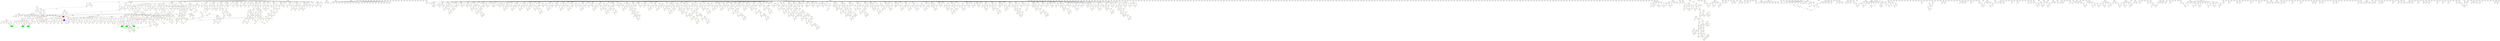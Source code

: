 digraph {
    "PN(0x558b405e8050)" [label="PN" color="orange"];
    "PN(0x558b405e8058)" [label="PN" color="orange"];
    "PN(0x558b405e8060)" [label="PN" color="orange"];
    "PN(0x558b405e8068)" [label="PN" color="orange"];
    "PN(0x558b405e8070)" [label="PN" color="orange"];
    "PN(0x558b405e8078)" [label="PN" color="orange"];
    "PN(0x558b405e8080)" [label="PN" color="orange"];
    "PN(0x558b405e8088)" [label="PN" color="orange"];
    "PN(0x558b405e8090)" [label="PN" color="orange"];
    "PN(0x558b405e80a0)" [label="PN" color="orange"];
    "PN(0x558b405e80a8)" [label="PN" color="orange"];
    "PN(0x558b405e80b0)" [label="PN" color="orange"];
    "PN(0x558b405e80b8)" [label="PN" color="orange"];
    "PN(0x558b405e80c0)" [label="PN" color="orange"];
    "PN(0x558b405e80c8)" [label="PN" color="orange"];
    "PN(0x558b405e80d0)" [label="PN" color="orange"];
    "PN(0x558b405e80e8)" [label="PN" color="orange"];
    "PN(0x558b405e80f0)" [label="PN" color="orange"];
    "PN(0x558b405e8100)" [label="PN" color="orange"];
    "PN(0x558b405e8108)" [label="PN" color="orange"];
    "PN(0x558b405e8110)" [label="PN" color="orange"];
    "PN(0x558b405e8118)" [label="PN" color="orange"];
    "PN(0x558b405e8120)" [label="PN" color="orange"];
    "PN(0x558b405e8140)" [label="PN" color="orange"];
    "PN(0x558b405e8148)" [label="PN" color="orange"];
    "PN(0x558b405e8158)" [label="PN" color="orange"];
    "PN(0x558b405e8160)" [label="PN" color="orange"];
    "PN(0x558b405e8168)" [label="PN" color="orange"];
    "PN(0x558b405e81c8)" [label="PN" color="orange"];
    "PN(0x558b405e81d0)" [label="PN" color="orange"];
    "PN(0x558b405e8248)" [label="PN" color="orange"];
    "CHN(0x558b405e8008)" [label="CHN" color="black"];
    "CHN(0x558b405e8258)" [label="CHN" color="black"];
    "PN(0x558b405e8280)" [label="PN" color="orange"];
    "PN(0x558b405e8288)" [label="PN" color="orange"];
    "CHN(0x558b405e8278)" [label="CHN" color="black"];
    "CHN(0x558b405e8298)" [label="CHN" color="black"];
    "CHN(0x558b405e82b8)" [label="CHN" color="black"];
    "PN(0x558b405e82e0)" [label="PN" color="orange"];
    "PN(0x558b405e82e8)" [label="PN" color="orange"];
    "PN(0x558b405e82f0)" [label="PN" color="orange"];
    "PN(0x558b405e82f8)" [label="PN" color="orange"];
    "PN(0x558b405e8300)" [label="PN" color="orange"];
    "PN(0x558b405e8308)" [label="PN" color="orange"];
    "PN(0x558b405e8310)" [label="PN" color="orange"];
    "PN(0x558b405e8318)" [label="PN" color="orange"];
    "PN(0x558b405e8320)" [label="PN" color="orange"];
    "PN(0x558b405e8328)" [label="PN" color="orange"];
    "PN(0x558b405e8330)" [label="PN" color="orange"];
    "PN(0x558b405e8338)" [label="PN" color="orange"];
    "PN(0x558b405e8340)" [label="PN" color="orange"];
    "PN(0x558b405e8348)" [label="PN" color="orange"];
    "PN(0x558b405e8350)" [label="PN" color="orange"];
    "PN(0x558b405e8358)" [label="PN" color="orange"];
    "PN(0x558b405e8360)" [label="PN" color="orange"];
    "PN(0x558b405e8368)" [label="PN" color="orange"];
    "PN(0x558b405e8370)" [label="PN" color="orange"];
    "PN(0x558b405e8378)" [label="PN" color="orange"];
    "PN(0x558b405e8380)" [label="PN" color="orange"];
    "PN(0x558b405e8388)" [label="PN" color="orange"];
    "CHN(0x558b405e82d8)" [label="CHN" color="black"];
    "CHN(0x558b405e8398)" [label="CHN" color="black"];
    "CHN(0x558b405e83b8)" [label="CHN" color="black"];
    "CHN(0x558b405e83d8)" [label="CHN" color="black"];
    "CHN(0x558b405e83f8)" [label="CHN" color="black"];
    "CHN(0x558b405e8418)" [label="CHN" color="black"];
    "CHN(0x558b405e8438)" [label="CHN" color="black"];
    "CHN(0x558b405e8458)" [label="CHN" color="black"];
    "CHN(0x558b405e8478)" [label="CHN" color="black"];
    "CHN(0x558b405e8498)" [label="CHN" color="black"];
    "CHN(0x558b405e84d8)" [label="CHN" color="black"];
    "CHN(0x558b405e84f8)" [label="CHN" color="black"];
    "CHN(0x558b405e8518)" [label="CHN" color="black"];
    "CHN(0x558b405e8538)" [label="CHN" color="black"];
    "CHN(0x558b405e8568)" [label="CHN" color="black"];
    "CHN(0x558b405e8588)" [label="CHN" color="black"];
    "CHN(0x558b405e85a8)" [label="CHN" color="black"];
    "CHN(0x558b405e85c8)" [label="CHN" color="black"];
    "CHN(0x558b405e85f8)" [label="CHN" color="black"];
    "CHN(0x558b405e8628)" [label="CHN" color="black"];
    "CHN(0x558b405e8678)" [label="CHN" color="black"];
    "CHN(0x558b405e8698)" [label="CHN" color="black"];
    "CHN(0x558b405e86b8)" [label="CHN" color="black"];
    "CHN(0x558b405e86d8)" [label="CHN" color="black"];
    "PN(0x558b405e8720)" [label="PN" color="orange"];
    "CHN(0x558b405e8718)" [label="CHN" color="black"];
    "PN(0x558b405e87e8)" [label="PN" color="orange"];
    "PN(0x558b405e87f8)" [label="PN" color="orange"];
    "PN(0x558b405e8800)" [label="PN" color="orange"];
    "PN(0x558b405e8808)" [label="PN" color="orange"];
    "PN(0x558b405e8810)" [label="PN" color="orange"];
    "PN(0x558b405e8818)" [label="PN" color="orange"];
    "PN(0x558b405e8820)" [label="PN" color="orange"];
    "PN(0x558b405e8828)" [label="PN" color="orange"];
    "PN(0x558b405e8830)" [label="PN" color="orange"];
    "PN(0x558b405e8838)" [label="PN" color="orange"];
    "PN(0x558b405e8840)" [label="PN" color="orange"];
    "PN(0x558b405e8848)" [label="PN" color="orange"];
    "PN(0x558b405e8850)" [label="PN" color="orange"];
    "CHN(0x558b405e87d8)" [label="CHN" color="black"];
    "CHN(0x558b405e8868)" [label="CHN" color="black"];
    "CHN(0x558b405e88a8)" [label="CHN" color="black"];
    "PN(0x558b405e88d0)" [label="PN" color="orange"];
    "CHN(0x558b405e88c8)" [label="CHN" color="black"];
    "CHN(0x558b405e88e8)" [label="CHN" color="black"];
    "PN(0x558b405e8910)" [label="PN" color="orange"];
    "CHN(0x558b405e8908)" [label="CHN" color="black"];
    "CHN(0x558b405e8928)" [label="CHN" color="black"];
    "PN(0x558b405e8950)" [label="PN" color="orange"];
    "PN(0x558b405e8958)" [label="PN" color="orange"];
    "CHN(0x558b405e8948)" [label="CHN" color="black"];
    "CHN(0x558b405e8968)" [label="CHN" color="black"];
    "PN(0x558b405e8990)" [label="PN" color="orange"];
    "PN(0x558b405e8998)" [label="PN" color="orange"];
    "CHN(0x558b405e8988)" [label="CHN" color="black"];
    "CHN(0x558b405e89a8)" [label="CHN" color="black"];
    "PN(0x558b405e89d0)" [label="PN" color="orange"];
    "PN(0x558b405e89d8)" [label="PN" color="orange"];
    "CHN(0x558b405e89c8)" [label="CHN" color="black"];
    "CHN(0x558b405e89e8)" [label="CHN" color="black"];
    "PN(0x558b405e8a10)" [label="PN" color="orange"];
    "CHN(0x558b405e8a08)" [label="CHN" color="black"];
    "CHN(0x558b405e8a28)" [label="CHN" color="black"];
    "PN(0x558b405e8a50)" [label="PN" color="orange"];
    "PN(0x558b405e8a58)" [label="PN" color="orange"];
    "CHN(0x558b405e8a48)" [label="CHN" color="black"];
    "CHN(0x558b405e8a68)" [label="CHN" color="black"];
    "PN(0x558b405e8a90)" [label="PN" color="orange"];
    "PN(0x558b405e8a98)" [label="PN" color="orange"];
    "CHN(0x558b405e8a88)" [label="CHN" color="black"];
    "CHN(0x558b405e8aa8)" [label="CHN" color="black"];
    "PN(0x558b405e8ad0)" [label="PN" color="orange"];
    "CHN(0x558b405e8ac8)" [label="CHN" color="black"];
    "CHN(0x558b405e8ae8)" [label="CHN" color="black"];
    "PN(0x558b405e8b10)" [label="PN" color="orange"];
    "CHN(0x558b405e8b08)" [label="CHN" color="black"];
    "CHN(0x558b405e8b28)" [label="CHN" color="black"];
    "PN(0x558b405e8b50)" [label="PN" color="orange"];
    "PN(0x558b405e8b58)" [label="PN" color="orange"];
    "CHN(0x558b405e8b48)" [label="CHN" color="black"];
    "CHN(0x558b405e8b68)" [label="CHN" color="black"];
    "PN(0x558b405e8b90)" [label="PN" color="orange"];
    "PN(0x558b405e8b98)" [label="PN" color="orange"];
    "CHN(0x558b405e8b88)" [label="CHN" color="black"];
    "CHN(0x558b405e8ba8)" [label="CHN" color="black"];
    "PN(0x558b405e8bd0)" [label="PN" color="orange"];
    "PN(0x558b405e8bd8)" [label="PN" color="orange"];
    "CHN(0x558b405e8bc8)" [label="CHN" color="black"];
    "CHN(0x558b405e8be8)" [label="CHN" color="black"];
    "PN(0x558b405e8c10)" [label="PN" color="orange"];
    "PN(0x558b405e8c18)" [label="PN" color="orange"];
    "CHN(0x558b405e8c08)" [label="CHN" color="black"];
    "CHN(0x558b405e8c28)" [label="CHN" color="black"];
    "PN(0x558b405e8c50)" [label="PN" color="orange"];
    "CHN(0x558b405e8c48)" [label="CHN" color="black"];
    "CHN(0x558b405e8c68)" [label="CHN" color="black"];
    "PN(0x558b405e8c90)" [label="PN" color="orange"];
    "CHN(0x558b405e8c88)" [label="CHN" color="black"];
    "CHN(0x558b405e8ca8)" [label="CHN" color="black"];
    "PN(0x558b405e8cd0)" [label="PN" color="orange"];
    "PN(0x558b405e8cd8)" [label="PN" color="orange"];
    "CHN(0x558b405e8cc8)" [label="CHN" color="black"];
    "CHN(0x558b405e8ce8)" [label="CHN" color="black"];
    "PN(0x558b405e8d10)" [label="PN" color="orange"];
    "PN(0x558b405e8d18)" [label="PN" color="orange"];
    "CHN(0x558b405e8d08)" [label="CHN" color="black"];
    "CHN(0x558b405e8d28)" [label="CHN" color="black"];
    "PN(0x558b405e8d50)" [label="PN" color="orange"];
    "PN(0x558b405e8d58)" [label="PN" color="orange"];
    "CHN(0x558b405e8d48)" [label="CHN" color="black"];
    "CHN(0x558b405e8d68)" [label="CHN" color="black"];
    "PN(0x558b405e8d90)" [label="PN" color="orange"];
    "CHN(0x558b405e8d88)" [label="CHN" color="black"];
    "CHN(0x558b405e8da8)" [label="CHN" color="black"];
    "PN(0x558b405e8dd0)" [label="PN" color="orange"];
    "CHN(0x558b405e8dc8)" [label="CHN" color="black"];
    "CHN(0x558b405e8de8)" [label="CHN" color="black"];
    "PN(0x558b405e8e10)" [label="PN" color="orange"];
    "PN(0x558b405e8e18)" [label="PN" color="orange"];
    "CHN(0x558b405e8e08)" [label="CHN" color="black"];
    "CHN(0x558b405e8e28)" [label="CHN" color="black"];
    "PN(0x558b405e8e50)" [label="PN" color="orange"];
    "PN(0x558b405e8e58)" [label="PN" color="orange"];
    "CHN(0x558b405e8e48)" [label="CHN" color="black"];
    "CHN(0x558b405e8e68)" [label="CHN" color="black"];
    "PN(0x558b405e8e90)" [label="PN" color="orange"];
    "CHN(0x558b405e8e88)" [label="CHN" color="black"];
    "CHN(0x558b405e8ea8)" [label="CHN" color="black"];
    "PN(0x558b405e8ed0)" [label="PN" color="orange"];
    "PN(0x558b405e8ed8)" [label="PN" color="orange"];
    "CHN(0x558b405e8ec8)" [label="CHN" color="black"];
    "CHN(0x558b405e8ee8)" [label="CHN" color="black"];
    "PN(0x558b405e8f10)" [label="PN" color="orange"];
    "PN(0x558b405e8f18)" [label="PN" color="orange"];
    "CHN(0x558b405e8f08)" [label="CHN" color="black"];
    "CHN(0x558b405e8f28)" [label="CHN" color="black"];
    "PN(0x558b405e8f50)" [label="PN" color="orange"];
    "PN(0x558b405e8f58)" [label="PN" color="orange"];
    "CHN(0x558b405e8f48)" [label="CHN" color="black"];
    "CHN(0x558b405e8f68)" [label="CHN" color="black"];
    "PN(0x558b405e8f90)" [label="PN" color="orange"];
    "PN(0x558b405e8f98)" [label="PN" color="orange"];
    "CHN(0x558b405e8f88)" [label="CHN" color="black"];
    "CHN(0x558b405e8fa8)" [label="CHN" color="black"];
    "PN(0x558b405e8fd0)" [label="PN" color="orange"];
    "PN(0x558b405e8fd8)" [label="PN" color="orange"];
    "CHN(0x558b405e8fc8)" [label="CHN" color="black"];
    "CHN(0x558b405e8fe8)" [label="CHN" color="black"];
    "PN(0x558b405e9010)" [label="PN" color="orange"];
    "PN(0x558b405e9018)" [label="PN" color="orange"];
    "CHN(0x558b405e9008)" [label="CHN" color="black"];
    "CHN(0x558b405e9028)" [label="CHN" color="black"];
    "CHN(0x558b405e9048)" [label="CHN" color="black"];
    "PN(0x558b405e9160)" [label="PN" color="orange"];
    "PN(0x558b405e9168)" [label="PN" color="orange"];
    "CHN(0x558b405e9158)" [label="CHN" color="black"];
    "CHN(0x558b405e9178)" [label="CHN" color="black"];
    "PN(0x558b405e91a0)" [label="PN" color="orange"];
    "PN(0x558b405e91a8)" [label="PN" color="orange"];
    "CHN(0x558b405e9198)" [label="CHN" color="black"];
    "CHN(0x558b405e91b8)" [label="CHN" color="black"];
    "PN(0x558b405e91e0)" [label="PN" color="orange"];
    "PN(0x558b405e91e8)" [label="PN" color="orange"];
    "CHN(0x558b405e91d8)" [label="CHN" color="black"];
    "CHN(0x558b405e91f8)" [label="CHN" color="black"];
    "PN(0x558b405e9220)" [label="PN" color="orange"];
    "PN(0x558b405e9228)" [label="PN" color="orange"];
    "CHN(0x558b405e9218)" [label="CHN" color="black"];
    "CHN(0x558b405e9238)" [label="CHN" color="black"];
    "PN(0x558b405e9260)" [label="PN" color="orange"];
    "CHN(0x558b405e9258)" [label="CHN" color="black"];
    "CHN(0x558b405e9278)" [label="CHN" color="black"];
    "PN(0x558b405e92a0)" [label="PN" color="orange"];
    "CHN(0x558b405e9298)" [label="CHN" color="black"];
    "CHN(0x558b405e92b8)" [label="CHN" color="black"];
    "PN(0x558b405e92e0)" [label="PN" color="orange"];
    "PN(0x558b405e92e8)" [label="PN" color="orange"];
    "CHN(0x558b405e92d8)" [label="CHN" color="black"];
    "CHN(0x558b405e92f8)" [label="CHN" color="black"];
    "PN(0x558b405e9320)" [label="PN" color="orange"];
    "CHN(0x558b405e9318)" [label="CHN" color="black"];
    "CHN(0x558b405e9338)" [label="CHN" color="black"];
    "PN(0x558b405e9360)" [label="PN" color="orange"];
    "PN(0x558b405e9368)" [label="PN" color="orange"];
    "CHN(0x558b405e9358)" [label="CHN" color="black"];
    "CHN(0x558b405e9378)" [label="CHN" color="black"];
    "PN(0x558b405e93a0)" [label="PN" color="orange"];
    "PN(0x558b405e93a8)" [label="PN" color="orange"];
    "CHN(0x558b405e9398)" [label="CHN" color="black"];
    "CHN(0x558b405e93b8)" [label="CHN" color="black"];
    "PN(0x558b405e93e0)" [label="PN" color="orange"];
    "CHN(0x558b405e93d8)" [label="CHN" color="black"];
    "CHN(0x558b405e93f8)" [label="CHN" color="black"];
    "PN(0x558b405e9420)" [label="PN" color="orange"];
    "CHN(0x558b405e9418)" [label="CHN" color="black"];
    "CHN(0x558b405e9438)" [label="CHN" color="black"];
    "PN(0x558b405e9460)" [label="PN" color="orange"];
    "PN(0x558b405e9468)" [label="PN" color="orange"];
    "CHN(0x558b405e9458)" [label="CHN" color="black"];
    "CHN(0x558b405e9478)" [label="CHN" color="black"];
    "PN(0x558b405e94a0)" [label="PN" color="orange"];
    "CHN(0x558b405e9498)" [label="CHN" color="black"];
    "CHN(0x558b405e94b8)" [label="CHN" color="black"];
    "PN(0x558b405e94e0)" [label="PN" color="orange"];
    "PN(0x558b405e94e8)" [label="PN" color="orange"];
    "CHN(0x558b405e94d8)" [label="CHN" color="black"];
    "CHN(0x558b405e94f8)" [label="CHN" color="black"];
    "PN(0x558b405e9520)" [label="PN" color="orange"];
    "PN(0x558b405e9528)" [label="PN" color="orange"];
    "CHN(0x558b405e9518)" [label="CHN" color="black"];
    "CHN(0x558b405e9538)" [label="CHN" color="black"];
    "PN(0x558b405e9560)" [label="PN" color="orange"];
    "PN(0x558b405e9568)" [label="PN" color="orange"];
    "CHN(0x558b405e9558)" [label="CHN" color="black"];
    "CHN(0x558b405e9578)" [label="CHN" color="black"];
    "PN(0x558b405e95a0)" [label="PN" color="orange"];
    "PN(0x558b405e95a8)" [label="PN" color="orange"];
    "CHN(0x558b405e9598)" [label="CHN" color="black"];
    "CHN(0x558b405e95b8)" [label="CHN" color="black"];
    "PN(0x558b405e95e0)" [label="PN" color="orange"];
    "PN(0x558b405e95e8)" [label="PN" color="orange"];
    "CHN(0x558b405e95d8)" [label="CHN" color="black"];
    "CHN(0x558b405e95f8)" [label="CHN" color="black"];
    "PN(0x558b405e9620)" [label="PN" color="orange"];
    "PN(0x558b405e9628)" [label="PN" color="orange"];
    "CHN(0x558b405e9618)" [label="CHN" color="black"];
    "CHN(0x558b405e9638)" [label="CHN" color="black"];
    "PN(0x558b405e9660)" [label="PN" color="orange"];
    "CHN(0x558b405e9658)" [label="CHN" color="black"];
    "CHN(0x558b405e9678)" [label="CHN" color="black"];
    "PN(0x558b405e96a0)" [label="PN" color="orange"];
    "CHN(0x558b405e9698)" [label="CHN" color="black"];
    "CHN(0x558b405e96b8)" [label="CHN" color="black"];
    "PN(0x558b405e96e0)" [label="PN" color="orange"];
    "CHN(0x558b405e96d8)" [label="CHN" color="black"];
    "CHN(0x558b405e96f8)" [label="CHN" color="black"];
    "PN(0x558b405e9720)" [label="PN" color="orange"];
    "PN(0x558b405e9728)" [label="PN" color="orange"];
    "CHN(0x558b405e9718)" [label="CHN" color="black"];
    "CHN(0x558b405e9738)" [label="CHN" color="black"];
    "PN(0x558b405e9760)" [label="PN" color="orange"];
    "CHN(0x558b405e9758)" [label="CHN" color="black"];
    "CHN(0x558b405e9778)" [label="CHN" color="black"];
    "PN(0x558b405e97a0)" [label="PN" color="orange"];
    "CHN(0x558b405e9798)" [label="CHN" color="black"];
    "CHN(0x558b405e97b8)" [label="CHN" color="black"];
    "PN(0x558b405e97e0)" [label="PN" color="orange"];
    "CHN(0x558b405e97d8)" [label="CHN" color="black"];
    "CHN(0x558b405e97f8)" [label="CHN" color="black"];
    "PN(0x558b405e9820)" [label="PN" color="orange"];
    "PN(0x558b405e9828)" [label="PN" color="orange"];
    "CHN(0x558b405e9818)" [label="CHN" color="black"];
    "CHN(0x558b405e9838)" [label="CHN" color="black"];
    "PN(0x558b405e9860)" [label="PN" color="orange"];
    "CHN(0x558b405e9858)" [label="CHN" color="black"];
    "CHN(0x558b405e9878)" [label="CHN" color="black"];
    "PN(0x558b405e98a0)" [label="PN" color="orange"];
    "PN(0x558b405e98a8)" [label="PN" color="orange"];
    "CHN(0x558b405e9898)" [label="CHN" color="black"];
    "CHN(0x558b405e98b8)" [label="CHN" color="black"];
    "PN(0x558b405e98e0)" [label="PN" color="orange"];
    "CHN(0x558b405e98d8)" [label="CHN" color="black"];
    "CHN(0x558b405e98f8)" [label="CHN" color="black"];
    "PN(0x558b405e9920)" [label="PN" color="orange"];
    "CHN(0x558b405e9918)" [label="CHN" color="black"];
    "CHN(0x558b405e9938)" [label="CHN" color="black"];
    "PN(0x558b405e9960)" [label="PN" color="orange"];
    "PN(0x558b405e9968)" [label="PN" color="orange"];
    "CHN(0x558b405e9958)" [label="CHN" color="black"];
    "PN(0x558b405e9b70)" [label="PN" color="orange"];
    "PN(0x558b405e9b78)" [label="PN" color="orange"];
    "CHN(0x558b405e9b68)" [label="CHN" color="black"];
    "CHN(0x558b405e9b88)" [label="CHN" color="black"];
    "PN(0x558b405e9bb0)" [label="PN" color="orange"];
    "PN(0x558b405e9bb8)" [label="PN" color="orange"];
    "CHN(0x558b405e9ba8)" [label="CHN" color="black"];
    "CHN(0x558b405e9bc8)" [label="CHN" color="black"];
    "PN(0x558b405e9bf0)" [label="PN" color="orange"];
    "CHN(0x558b405e9be8)" [label="CHN" color="black"];
    "CHN(0x558b405e9c08)" [label="CHN" color="black"];
    "PN(0x558b405e9c30)" [label="PN" color="orange"];
    "CHN(0x558b405e9c28)" [label="CHN" color="black"];
    "CHN(0x558b405e9c48)" [label="CHN" color="black"];
    "PN(0x558b405e9c70)" [label="PN" color="orange"];
    "CHN(0x558b405e9c68)" [label="CHN" color="black"];
    "CHN(0x558b405e9c88)" [label="CHN" color="black"];
    "PN(0x558b405e9cb0)" [label="PN" color="orange"];
    "PN(0x558b405e9cb8)" [label="PN" color="orange"];
    "CHN(0x558b405e9ca8)" [label="CHN" color="black"];
    "CHN(0x558b405e9cc8)" [label="CHN" color="black"];
    "PN(0x558b405e9cf0)" [label="PN" color="orange"];
    "PN(0x558b405e9cf8)" [label="PN" color="orange"];
    "CHN(0x558b405e9ce8)" [label="CHN" color="black"];
    "CHN(0x558b405e9d08)" [label="CHN" color="black"];
    "PN(0x558b405e9d30)" [label="PN" color="orange"];
    "PN(0x558b405e9d38)" [label="PN" color="orange"];
    "CHN(0x558b405e9d28)" [label="CHN" color="black"];
    "CHN(0x558b405e9d48)" [label="CHN" color="black"];
    "PN(0x558b405e9d70)" [label="PN" color="orange"];
    "CHN(0x558b405e9d68)" [label="CHN" color="black"];
    "CHN(0x558b405e9d88)" [label="CHN" color="black"];
    "PN(0x558b405e9db0)" [label="PN" color="orange"];
    "PN(0x558b405e9db8)" [label="PN" color="orange"];
    "CHN(0x558b405e9da8)" [label="CHN" color="black"];
    "CHN(0x558b405e9dc8)" [label="CHN" color="black"];
    "PN(0x558b405e9df0)" [label="PN" color="orange"];
    "CHN(0x558b405e9de8)" [label="CHN" color="black"];
    "CHN(0x558b405e9e08)" [label="CHN" color="black"];
    "PN(0x558b405e9e30)" [label="PN" color="orange"];
    "PN(0x558b405e9e38)" [label="PN" color="orange"];
    "CHN(0x558b405e9e28)" [label="CHN" color="black"];
    "CHN(0x558b405e9e48)" [label="CHN" color="black"];
    "PN(0x558b405e9e70)" [label="PN" color="orange"];
    "CHN(0x558b405e9e68)" [label="CHN" color="black"];
    "CHN(0x558b405e9e88)" [label="CHN" color="black"];
    "PN(0x558b405e9eb0)" [label="PN" color="orange"];
    "PN(0x558b405e9eb8)" [label="PN" color="orange"];
    "CHN(0x558b405e9ea8)" [label="CHN" color="black"];
    "CHN(0x558b405e9ec8)" [label="CHN" color="black"];
    "PN(0x558b405e9ef0)" [label="PN" color="orange"];
    "PN(0x558b405e9ef8)" [label="PN" color="orange"];
    "CHN(0x558b405e9ee8)" [label="CHN" color="black"];
    "CHN(0x558b405e9f08)" [label="CHN" color="black"];
    "PN(0x558b405e9f30)" [label="PN" color="orange"];
    "PN(0x558b405e9f38)" [label="PN" color="orange"];
    "CHN(0x558b405e9f28)" [label="CHN" color="black"];
    "CHN(0x558b405e9f48)" [label="CHN" color="black"];
    "PN(0x558b405e9f70)" [label="PN" color="orange"];
    "PN(0x558b405e9f78)" [label="PN" color="orange"];
    "CHN(0x558b405e9f68)" [label="CHN" color="black"];
    "CHN(0x558b405e9f88)" [label="CHN" color="black"];
    "PN(0x558b405e9fb0)" [label="PN" color="orange"];
    "PN(0x558b405e9fb8)" [label="PN" color="orange"];
    "CHN(0x558b405e9fa8)" [label="CHN" color="black"];
    "CHN(0x558b405e9fc8)" [label="CHN" color="black"];
    "PN(0x558b405e9ff0)" [label="PN" color="orange"];
    "CHN(0x558b405e9fe8)" [label="CHN" color="black"];
    "CHN(0x558b405ea008)" [label="CHN" color="black"];
    "PN(0x558b405ea030)" [label="PN" color="orange"];
    "CHN(0x558b405ea028)" [label="CHN" color="black"];
    "CHN(0x558b405ea048)" [label="CHN" color="black"];
    "PN(0x558b405ea070)" [label="PN" color="orange"];
    "CHN(0x558b405ea068)" [label="CHN" color="black"];
    "CHN(0x558b405ea088)" [label="CHN" color="black"];
    "PN(0x558b405ea0b0)" [label="PN" color="orange"];
    "PN(0x558b405ea0b8)" [label="PN" color="orange"];
    "CHN(0x558b405ea0a8)" [label="CHN" color="black"];
    "CHN(0x558b405ea0c8)" [label="CHN" color="black"];
    "PN(0x558b405ea0f0)" [label="PN" color="orange"];
    "PN(0x558b405ea0f8)" [label="PN" color="orange"];
    "CHN(0x558b405ea0e8)" [label="CHN" color="black"];
    "CHN(0x558b405ea108)" [label="CHN" color="black"];
    "PN(0x558b405ea130)" [label="PN" color="orange"];
    "PN(0x558b405ea138)" [label="PN" color="orange"];
    "CHN(0x558b405ea128)" [label="CHN" color="black"];
    "CHN(0x558b405ea148)" [label="CHN" color="black"];
    "PN(0x558b405ea170)" [label="PN" color="orange"];
    "CHN(0x558b405ea168)" [label="CHN" color="black"];
    "CHN(0x558b405ea188)" [label="CHN" color="black"];
    "PN(0x558b405ea1b0)" [label="PN" color="orange"];
    "PN(0x558b405ea1b8)" [label="PN" color="orange"];
    "CHN(0x558b405ea1a8)" [label="CHN" color="black"];
    "CHN(0x558b405ea1c8)" [label="CHN" color="black"];
    "PN(0x558b405ea1f0)" [label="PN" color="orange"];
    "PN(0x558b405ea1f8)" [label="PN" color="orange"];
    "CHN(0x558b405ea1e8)" [label="CHN" color="black"];
    "CHN(0x558b405ea208)" [label="CHN" color="black"];
    "PN(0x558b405ea230)" [label="PN" color="orange"];
    "CHN(0x558b405ea228)" [label="CHN" color="black"];
    "CHN(0x558b405ea248)" [label="CHN" color="black"];
    "PN(0x558b405ea270)" [label="PN" color="orange"];
    "PN(0x558b405ea278)" [label="PN" color="orange"];
    "CHN(0x558b405ea268)" [label="CHN" color="black"];
    "CHN(0x558b405ea288)" [label="CHN" color="black"];
    "PN(0x558b405ea2b0)" [label="PN" color="orange"];
    "PN(0x558b405ea2b8)" [label="PN" color="orange"];
    "CHN(0x558b405ea2a8)" [label="CHN" color="black"];
    "CHN(0x558b405ea2c8)" [label="CHN" color="black"];
    "PN(0x558b405ea2f0)" [label="PN" color="orange"];
    "PN(0x558b405ea2f8)" [label="PN" color="orange"];
    "CHN(0x558b405ea2e8)" [label="CHN" color="black"];
    "CHN(0x558b405ea308)" [label="CHN" color="black"];
    "PN(0x558b405ea330)" [label="PN" color="orange"];
    "PN(0x558b405ea338)" [label="PN" color="orange"];
    "CHN(0x558b405ea328)" [label="CHN" color="black"];
    "CHN(0x558b405ea348)" [label="CHN" color="black"];
    "PN(0x558b405ea370)" [label="PN" color="orange"];
    "CHN(0x558b405ea368)" [label="CHN" color="black"];
    "CHN(0x558b405ea388)" [label="CHN" color="black"];
    "PN(0x558b405ea3b0)" [label="PN" color="orange"];
    "PN(0x558b405ea3b8)" [label="PN" color="orange"];
    "CHN(0x558b405ea3a8)" [label="CHN" color="black"];
    "CHN(0x558b405ea3c8)" [label="CHN" color="black"];
    "PN(0x558b405ea3f0)" [label="PN" color="orange"];
    "PN(0x558b405ea3f8)" [label="PN" color="orange"];
    "CHN(0x558b405ea3e8)" [label="CHN" color="black"];
    "CHN(0x558b405ea408)" [label="CHN" color="black"];
    "PN(0x558b405ea430)" [label="PN" color="orange"];
    "PN(0x558b405ea438)" [label="PN" color="orange"];
    "CHN(0x558b405ea428)" [label="CHN" color="black"];
    "CHN(0x558b405ea448)" [label="CHN" color="black"];
    "PN(0x558b405ea470)" [label="PN" color="orange"];
    "PN(0x558b405ea478)" [label="PN" color="orange"];
    "CHN(0x558b405ea468)" [label="CHN" color="black"];
    "CHN(0x558b405ea488)" [label="CHN" color="black"];
    "PN(0x558b405ea4b0)" [label="PN" color="orange"];
    "CHN(0x558b405ea4a8)" [label="CHN" color="black"];
    "CHN(0x558b405ea4c8)" [label="CHN" color="black"];
    "PN(0x558b405ea4f0)" [label="PN" color="orange"];
    "CHN(0x558b405ea4e8)" [label="CHN" color="black"];
    "CHN(0x558b405ea508)" [label="CHN" color="black"];
    "PN(0x558b405ea530)" [label="PN" color="orange"];
    "PN(0x558b405ea538)" [label="PN" color="orange"];
    "CHN(0x558b405ea528)" [label="CHN" color="black"];
    "CHN(0x558b405ea548)" [label="CHN" color="black"];
    "PN(0x558b405ea570)" [label="PN" color="orange"];
    "CHN(0x558b405ea568)" [label="CHN" color="black"];
    "CHN(0x558b405ea588)" [label="CHN" color="black"];
    "PN(0x558b405ea5b0)" [label="PN" color="orange"];
    "CHN(0x558b405ea5a8)" [label="CHN" color="black"];
    "CHN(0x558b405ea5c8)" [label="CHN" color="black"];
    "PN(0x558b405ea5f0)" [label="PN" color="orange"];
    "PN(0x558b405ea5f8)" [label="PN" color="orange"];
    "CHN(0x558b405ea5e8)" [label="CHN" color="black"];
    "CHN(0x558b405ea608)" [label="CHN" color="black"];
    "PN(0x558b405ea630)" [label="PN" color="orange"];
    "CHN(0x558b405ea628)" [label="CHN" color="black"];
    "CHN(0x558b405ea648)" [label="CHN" color="black"];
    "PN(0x558b405ea670)" [label="PN" color="orange"];
    "PN(0x558b405ea678)" [label="PN" color="orange"];
    "CHN(0x558b405ea668)" [label="CHN" color="black"];
    "CHN(0x558b405ea688)" [label="CHN" color="black"];
    "PN(0x558b405ea6b0)" [label="PN" color="orange"];
    "PN(0x558b405ea6b8)" [label="PN" color="orange"];
    "CHN(0x558b405ea6a8)" [label="CHN" color="black"];
    "CHN(0x558b405ea6c8)" [label="CHN" color="black"];
    "PN(0x558b405ea6f0)" [label="PN" color="orange"];
    "CHN(0x558b405ea6e8)" [label="CHN" color="black"];
    "CHN(0x558b405ea708)" [label="CHN" color="black"];
    "PN(0x558b405ea730)" [label="PN" color="orange"];
    "PN(0x558b405ea738)" [label="PN" color="orange"];
    "CHN(0x558b405ea728)" [label="CHN" color="black"];
    "CHN(0x558b405ea748)" [label="CHN" color="black"];
    "PN(0x558b405ea770)" [label="PN" color="orange"];
    "CHN(0x558b405ea768)" [label="CHN" color="black"];
    "CHN(0x558b405ea788)" [label="CHN" color="black"];
    "PN(0x558b405ea7b0)" [label="PN" color="orange"];
    "PN(0x558b405ea7b8)" [label="PN" color="orange"];
    "CHN(0x558b405ea7a8)" [label="CHN" color="black"];
    "CHN(0x558b405ea7c8)" [label="CHN" color="black"];
    "PN(0x558b405ea7f0)" [label="PN" color="orange"];
    "PN(0x558b405ea7f8)" [label="PN" color="orange"];
    "CHN(0x558b405ea7e8)" [label="CHN" color="black"];
    "CHN(0x558b405ea808)" [label="CHN" color="black"];
    "PN(0x558b405ea830)" [label="PN" color="orange"];
    "CHN(0x558b405ea828)" [label="CHN" color="black"];
    "CHN(0x558b405ea848)" [label="CHN" color="black"];
    "PN(0x558b405ea870)" [label="PN" color="orange"];
    "PN(0x558b405ea878)" [label="PN" color="orange"];
    "CHN(0x558b405ea868)" [label="CHN" color="black"];
    "CHN(0x558b405ea888)" [label="CHN" color="black"];
    "PN(0x558b405ea8b0)" [label="PN" color="orange"];
    "PN(0x558b405ea8b8)" [label="PN" color="orange"];
    "CHN(0x558b405ea8a8)" [label="CHN" color="black"];
    "CHN(0x558b405ea8c8)" [label="CHN" color="black"];
    "PN(0x558b405ea8f0)" [label="PN" color="orange"];
    "PN(0x558b405ea8f8)" [label="PN" color="orange"];
    "CHN(0x558b405ea8e8)" [label="CHN" color="black"];
    "CHN(0x558b405ea908)" [label="CHN" color="black"];
    "PN(0x558b405ea930)" [label="PN" color="orange"];
    "CHN(0x558b405ea928)" [label="CHN" color="black"];
    "CHN(0x558b405ea948)" [label="CHN" color="black"];
    "PN(0x558b405ea970)" [label="PN" color="orange"];
    "PN(0x558b405ea978)" [label="PN" color="orange"];
    "CHN(0x558b405ea968)" [label="CHN" color="black"];
    "CHN(0x558b405ea988)" [label="CHN" color="black"];
    "PN(0x558b405ea9b0)" [label="PN" color="orange"];
    "PN(0x558b405ea9b8)" [label="PN" color="orange"];
    "CHN(0x558b405ea9a8)" [label="CHN" color="black"];
    "CHN(0x558b405ea9c8)" [label="CHN" color="black"];
    "PN(0x558b405ea9f0)" [label="PN" color="orange"];
    "CHN(0x558b405ea9e8)" [label="CHN" color="black"];
    "CHN(0x558b405eaa08)" [label="CHN" color="black"];
    "PN(0x558b405eaa30)" [label="PN" color="orange"];
    "PN(0x558b405eaa38)" [label="PN" color="orange"];
    "CHN(0x558b405eaa28)" [label="CHN" color="black"];
    "CHN(0x558b405eaa48)" [label="CHN" color="black"];
    "PN(0x558b405eaa70)" [label="PN" color="orange"];
    "CHN(0x558b405eaa68)" [label="CHN" color="black"];
    "CHN(0x558b405eaa88)" [label="CHN" color="black"];
    "PN(0x558b405eaab0)" [label="PN" color="orange"];
    "PN(0x558b405eaab8)" [label="PN" color="orange"];
    "CHN(0x558b405eaaa8)" [label="CHN" color="black"];
    "CHN(0x558b405eaac8)" [label="CHN" color="black"];
    "PN(0x558b405eaaf0)" [label="PN" color="orange"];
    "PN(0x558b405eaaf8)" [label="PN" color="orange"];
    "CHN(0x558b405eaae8)" [label="CHN" color="black"];
    "CHN(0x558b405eab08)" [label="CHN" color="black"];
    "PN(0x558b405eab30)" [label="PN" color="orange"];
    "PN(0x558b405eab38)" [label="PN" color="orange"];
    "CHN(0x558b405eab28)" [label="CHN" color="black"];
    "CHN(0x558b405eab48)" [label="CHN" color="black"];
    "PN(0x558b405eab80)" [label="PN" color="orange"];
    "PN(0x558b405eab88)" [label="PN" color="orange"];
    "PN(0x558b405eab90)" [label="PN" color="orange"];
    "PN(0x558b405eab98)" [label="PN" color="orange"];
    "PN(0x558b405eaba0)" [label="PN" color="orange"];
    "PN(0x558b405eaba8)" [label="PN" color="orange"];
    "PN(0x558b405eabb0)" [label="PN" color="orange"];
    "PN(0x558b405eabb8)" [label="PN" color="orange"];
    "PN(0x558b405eabc8)" [label="PN" color="orange"];
    "PN(0x558b405eabd0)" [label="PN" color="orange"];
    "PN(0x558b405eabd8)" [label="PN" color="orange"];
    "PN(0x558b405eabe0)" [label="PN" color="orange"];
    "PN(0x558b405eabe8)" [label="PN" color="orange"];
    "PN(0x558b405eabf0)" [label="PN" color="orange"];
    "PN(0x558b405eac00)" [label="PN" color="orange"];
    "PN(0x558b405eac08)" [label="PN" color="orange"];
    "PN(0x558b405eac10)" [label="PN" color="orange"];
    "PN(0x558b405eac18)" [label="PN" color="orange"];
    "PN(0x558b405eac20)" [label="PN" color="orange"];
    "PN(0x558b405eac28)" [label="PN" color="orange"];
    "PN(0x558b405eac30)" [label="PN" color="orange"];
    "PN(0x558b405eac38)" [label="PN" color="orange"];
    "PN(0x558b405eac40)" [label="PN" color="orange"];
    "PN(0x558b405eac48)" [label="PN" color="orange"];
    "PN(0x558b405eac50)" [label="PN" color="orange"];
    "PN(0x558b405eac58)" [label="PN" color="orange"];
    "PN(0x558b405eac60)" [label="PN" color="orange"];
    "PN(0x558b405eac68)" [label="PN" color="orange"];
    "PN(0x558b405eac70)" [label="PN" color="orange"];
    "PN(0x558b405eac78)" [label="PN" color="orange"];
    "PN(0x558b405eac80)" [label="PN" color="orange"];
    "PN(0x558b405eac88)" [label="PN" color="orange"];
    "PN(0x558b405eac90)" [label="PN" color="orange"];
    "PN(0x558b405eaca8)" [label="PN" color="orange"];
    "PN(0x558b405eacb0)" [label="PN" color="orange"];
    "PN(0x558b405eacb8)" [label="PN" color="orange"];
    "PN(0x558b405eacc0)" [label="PN" color="orange"];
    "PN(0x558b405eacc8)" [label="PN" color="orange"];
    "PN(0x558b405eacd0)" [label="PN" color="orange"];
    "PN(0x558b405eacd8)" [label="PN" color="orange"];
    "PN(0x558b405eace0)" [label="PN" color="orange"];
    "PN(0x558b405eace8)" [label="PN" color="orange"];
    "PN(0x558b405eacf0)" [label="PN" color="orange"];
    "PN(0x558b405eacf8)" [label="PN" color="orange"];
    "PN(0x558b405ead00)" [label="PN" color="orange"];
    "PN(0x558b405ead08)" [label="PN" color="orange"];
    "PN(0x558b405ead10)" [label="PN" color="orange"];
    "PN(0x558b405ead18)" [label="PN" color="orange"];
    "PN(0x558b405ead20)" [label="PN" color="orange"];
    "PN(0x558b405ead28)" [label="PN" color="orange"];
    "PN(0x558b405ead30)" [label="PN" color="orange"];
    "PN(0x558b405ead38)" [label="PN" color="orange"];
    "PN(0x558b405ead40)" [label="PN" color="orange"];
    "PN(0x558b405ead48)" [label="PN" color="orange"];
    "PN(0x558b405ead50)" [label="PN" color="orange"];
    "PN(0x558b405ead58)" [label="PN" color="orange"];
    "PN(0x558b405ead60)" [label="PN" color="orange"];
    "PN(0x558b405ead68)" [label="PN" color="orange"];
    "PN(0x558b405ead78)" [label="PN" color="orange"];
    "PN(0x558b405ead80)" [label="PN" color="orange"];
    "PN(0x558b405ead88)" [label="PN" color="orange"];
    "PN(0x558b405ead90)" [label="PN" color="orange"];
    "PN(0x558b405eada0)" [label="PN" color="orange"];
    "PN(0x558b405eada8)" [label="PN" color="orange"];
    "PN(0x558b405eadb0)" [label="PN" color="orange"];
    "PN(0x558b405eadb8)" [label="PN" color="orange"];
    "PN(0x558b405eadc0)" [label="PN" color="orange"];
    "PN(0x558b405eadc8)" [label="PN" color="orange"];
    "PN(0x558b405eadd8)" [label="PN" color="orange"];
    "PN(0x558b405eade0)" [label="PN" color="orange"];
    "PN(0x558b405eade8)" [label="PN" color="orange"];
    "PN(0x558b405eadf0)" [label="PN" color="orange"];
    "PN(0x558b405eadf8)" [label="PN" color="orange"];
    "PN(0x558b405eae00)" [label="PN" color="orange"];
    "PN(0x558b405eae08)" [label="PN" color="orange"];
    "PN(0x558b405eae18)" [label="PN" color="orange"];
    "PN(0x558b405eae28)" [label="PN" color="orange"];
    "PN(0x558b405eae30)" [label="PN" color="orange"];
    "PN(0x558b405eae38)" [label="PN" color="orange"];
    "PN(0x558b405eae40)" [label="PN" color="orange"];
    "PN(0x558b405eae48)" [label="PN" color="orange"];
    "PN(0x558b405eae50)" [label="PN" color="orange"];
    "PN(0x558b405eae58)" [label="PN" color="orange"];
    "PN(0x558b405eae60)" [label="PN" color="orange"];
    "PN(0x558b405eae68)" [label="PN" color="orange"];
    "PN(0x558b405eae70)" [label="PN" color="orange"];
    "PN(0x558b405eae78)" [label="PN" color="orange"];
    "PN(0x558b405eae80)" [label="PN" color="orange"];
    "PN(0x558b405eae88)" [label="PN" color="orange"];
    "PN(0x558b405eae90)" [label="PN" color="orange"];
    "PN(0x558b405eae98)" [label="PN" color="orange"];
    "PN(0x558b405eaea0)" [label="PN" color="orange"];
    "PN(0x558b405eaea8)" [label="PN" color="orange"];
    "PN(0x558b405eaeb0)" [label="PN" color="orange"];
    "PN(0x558b405eaec8)" [label="PN" color="orange"];
    "PN(0x558b405eaed0)" [label="PN" color="orange"];
    "PN(0x558b405eaee0)" [label="PN" color="orange"];
    "PN(0x558b405eaee8)" [label="PN" color="orange"];
    "CHN(0x558b405eab68)" [label="CHN" color="black"];
    "PN(0x558b405eaf80)" [label="PN" color="orange"];
    "CHN(0x558b405eaf78)" [label="CHN" color="black"];
    "CHN(0x558b405eaf98)" [label="CHN" color="black"];
    "PN(0x558b405eafc0)" [label="PN" color="orange"];
    "PN(0x558b405eafc8)" [label="PN" color="orange"];
    "CHN(0x558b405eafb8)" [label="CHN" color="black"];
    "CHN(0x558b405eafd8)" [label="CHN" color="black"];
    "PN(0x558b405eb000)" [label="PN" color="orange"];
    "PN(0x558b405eb008)" [label="PN" color="orange"];
    "CHN(0x558b405eaff8)" [label="CHN" color="black"];
    "CHN(0x558b405eb018)" [label="CHN" color="black"];
    "PN(0x558b405eb040)" [label="PN" color="orange"];
    "PN(0x558b405eb048)" [label="PN" color="orange"];
    "CHN(0x558b405eb038)" [label="CHN" color="black"];
    "CHN(0x558b405eb058)" [label="CHN" color="black"];
    "PN(0x558b405eb080)" [label="PN" color="orange"];
    "CHN(0x558b405eb078)" [label="CHN" color="black"];
    "CHN(0x558b405eb098)" [label="CHN" color="black"];
    "PN(0x558b405eb0c0)" [label="PN" color="orange"];
    "PN(0x558b405eb0c8)" [label="PN" color="orange"];
    "CHN(0x558b405eb0b8)" [label="CHN" color="black"];
    "CHN(0x558b405eb0d8)" [label="CHN" color="black"];
    "PN(0x558b405eb100)" [label="PN" color="orange"];
    "PN(0x558b405eb108)" [label="PN" color="orange"];
    "CHN(0x558b405eb0f8)" [label="CHN" color="black"];
    "CHN(0x558b405eb118)" [label="CHN" color="black"];
    "PN(0x558b405eb140)" [label="PN" color="orange"];
    "PN(0x558b405eb148)" [label="PN" color="orange"];
    "CHN(0x558b405eb138)" [label="CHN" color="black"];
    "CHN(0x558b405eb158)" [label="CHN" color="black"];
    "PN(0x558b405eb180)" [label="PN" color="orange"];
    "PN(0x558b405eb188)" [label="PN" color="orange"];
    "CHN(0x558b405eb178)" [label="CHN" color="black"];
    "CHN(0x558b405eb198)" [label="CHN" color="black"];
    "PN(0x558b405eb1c0)" [label="PN" color="orange"];
    "PN(0x558b405eb1c8)" [label="PN" color="orange"];
    "CHN(0x558b405eb1b8)" [label="CHN" color="black"];
    "CHN(0x558b405eb1d8)" [label="CHN" color="black"];
    "PN(0x558b405eb200)" [label="PN" color="orange"];
    "PN(0x558b405eb208)" [label="PN" color="orange"];
    "CHN(0x558b405eb1f8)" [label="CHN" color="black"];
    "CHN(0x558b405eb218)" [label="CHN" color="black"];
    "PN(0x558b405eb240)" [label="PN" color="orange"];
    "PN(0x558b405eb248)" [label="PN" color="orange"];
    "CHN(0x558b405eb238)" [label="CHN" color="black"];
    "CHN(0x558b405eb258)" [label="CHN" color="black"];
    "PN(0x558b405eb280)" [label="PN" color="orange"];
    "PN(0x558b405eb288)" [label="PN" color="orange"];
    "CHN(0x558b405eb278)" [label="CHN" color="black"];
    "CHN(0x558b405eb298)" [label="CHN" color="black"];
    "PN(0x558b405eb2c0)" [label="PN" color="orange"];
    "CHN(0x558b405eb2b8)" [label="CHN" color="black"];
    "CHN(0x558b405eb2d8)" [label="CHN" color="black"];
    "PN(0x558b405eb300)" [label="PN" color="orange"];
    "PN(0x558b405eb308)" [label="PN" color="orange"];
    "CHN(0x558b405eb2f8)" [label="CHN" color="black"];
    "CHN(0x558b405eb318)" [label="CHN" color="black"];
    "PN(0x558b405eb340)" [label="PN" color="orange"];
    "PN(0x558b405eb348)" [label="PN" color="orange"];
    "CHN(0x558b405eb338)" [label="CHN" color="black"];
    "CHN(0x558b405eb358)" [label="CHN" color="black"];
    "PN(0x558b405eb380)" [label="PN" color="orange"];
    "PN(0x558b405eb388)" [label="PN" color="orange"];
    "CHN(0x558b405eb378)" [label="CHN" color="black"];
    "CHN(0x558b405eb398)" [label="CHN" color="black"];
    "PN(0x558b405eb3c0)" [label="PN" color="orange"];
    "CHN(0x558b405eb3b8)" [label="CHN" color="black"];
    "CHN(0x558b405eb3d8)" [label="CHN" color="black"];
    "PN(0x558b405eb400)" [label="PN" color="orange"];
    "PN(0x558b405eb408)" [label="PN" color="orange"];
    "CHN(0x558b405eb3f8)" [label="CHN" color="black"];
    "CHN(0x558b405eb418)" [label="CHN" color="black"];
    "PN(0x558b405eb440)" [label="PN" color="orange"];
    "PN(0x558b405eb448)" [label="PN" color="orange"];
    "CHN(0x558b405eb438)" [label="CHN" color="black"];
    "CHN(0x558b405eb458)" [label="CHN" color="black"];
    "PN(0x558b405eb480)" [label="PN" color="orange"];
    "PN(0x558b405eb488)" [label="PN" color="orange"];
    "CHN(0x558b405eb478)" [label="CHN" color="black"];
    "CHN(0x558b405eb498)" [label="CHN" color="black"];
    "PN(0x558b405eb4c0)" [label="PN" color="orange"];
    "PN(0x558b405eb4c8)" [label="PN" color="orange"];
    "CHN(0x558b405eb4b8)" [label="CHN" color="black"];
    "CHN(0x558b405eb4d8)" [label="CHN" color="black"];
    "PN(0x558b405eb500)" [label="PN" color="orange"];
    "PN(0x558b405eb508)" [label="PN" color="orange"];
    "CHN(0x558b405eb4f8)" [label="CHN" color="black"];
    "CHN(0x558b405eb518)" [label="CHN" color="black"];
    "PN(0x558b405eb540)" [label="PN" color="orange"];
    "PN(0x558b405eb548)" [label="PN" color="orange"];
    "CHN(0x558b405eb538)" [label="CHN" color="black"];
    "CHN(0x558b405eb558)" [label="CHN" color="black"];
    "PN(0x558b405eb580)" [label="PN" color="orange"];
    "PN(0x558b405eb588)" [label="PN" color="orange"];
    "CHN(0x558b405eb578)" [label="CHN" color="black"];
    "CHN(0x558b405eb598)" [label="CHN" color="black"];
    "PN(0x558b405eb5c0)" [label="PN" color="orange"];
    "PN(0x558b405eb5c8)" [label="PN" color="orange"];
    "CHN(0x558b405eb5b8)" [label="CHN" color="black"];
    "CHN(0x558b405eb5d8)" [label="CHN" color="black"];
    "PN(0x558b405eb600)" [label="PN" color="orange"];
    "PN(0x558b405eb608)" [label="PN" color="orange"];
    "CHN(0x558b405eb5f8)" [label="CHN" color="black"];
    "CHN(0x558b405eb618)" [label="CHN" color="black"];
    "PN(0x558b405eb640)" [label="PN" color="orange"];
    "PN(0x558b405eb648)" [label="PN" color="orange"];
    "CHN(0x558b405eb638)" [label="CHN" color="black"];
    "CHN(0x558b405eb658)" [label="CHN" color="black"];
    "PN(0x558b405eb680)" [label="PN" color="orange"];
    "CHN(0x558b405eb678)" [label="CHN" color="black"];
    "CHN(0x558b405eb698)" [label="CHN" color="black"];
    "PN(0x558b405eb6c0)" [label="PN" color="orange"];
    "CHN(0x558b405eb6b8)" [label="CHN" color="black"];
    "CHN(0x558b405eb6d8)" [label="CHN" color="black"];
    "PN(0x558b405eb700)" [label="PN" color="orange"];
    "PN(0x558b405eb708)" [label="PN" color="orange"];
    "CHN(0x558b405eb6f8)" [label="CHN" color="black"];
    "CHN(0x558b405eb718)" [label="CHN" color="black"];
    "PN(0x558b405eb740)" [label="PN" color="orange"];
    "PN(0x558b405eb748)" [label="PN" color="orange"];
    "CHN(0x558b405eb738)" [label="CHN" color="black"];
    "CHN(0x558b405eb758)" [label="CHN" color="black"];
    "PN(0x558b405eb780)" [label="PN" color="orange"];
    "PN(0x558b405eb788)" [label="PN" color="orange"];
    "CHN(0x558b405eb778)" [label="CHN" color="black"];
    "CHN(0x558b405eb798)" [label="CHN" color="black"];
    "PN(0x558b405eb7c0)" [label="PN" color="orange"];
    "PN(0x558b405eb7c8)" [label="PN" color="orange"];
    "CHN(0x558b405eb7b8)" [label="CHN" color="black"];
    "CHN(0x558b405eb7d8)" [label="CHN" color="black"];
    "PN(0x558b405eb800)" [label="PN" color="orange"];
    "CHN(0x558b405eb7f8)" [label="CHN" color="black"];
    "CHN(0x558b405eb818)" [label="CHN" color="black"];
    "PN(0x558b405eb840)" [label="PN" color="orange"];
    "PN(0x558b405eb848)" [label="PN" color="orange"];
    "CHN(0x558b405eb838)" [label="CHN" color="black"];
    "CHN(0x558b405eb858)" [label="CHN" color="black"];
    "PN(0x558b405eb880)" [label="PN" color="orange"];
    "PN(0x558b405eb888)" [label="PN" color="orange"];
    "CHN(0x558b405eb878)" [label="CHN" color="black"];
    "CHN(0x558b405eb898)" [label="CHN" color="black"];
    "PN(0x558b405eb8c0)" [label="PN" color="orange"];
    "CHN(0x558b405eb8b8)" [label="CHN" color="black"];
    "CHN(0x558b405eb8d8)" [label="CHN" color="black"];
    "PN(0x558b405eb900)" [label="PN" color="orange"];
    "CHN(0x558b405eb8f8)" [label="CHN" color="black"];
    "CHN(0x558b405eb918)" [label="CHN" color="black"];
    "PN(0x558b405eb940)" [label="PN" color="orange"];
    "PN(0x558b405eb948)" [label="PN" color="orange"];
    "CHN(0x558b405eb938)" [label="CHN" color="black"];
    "CHN(0x558b405eb958)" [label="CHN" color="black"];
    "PN(0x558b405eb980)" [label="PN" color="orange"];
    "PN(0x558b405eb988)" [label="PN" color="orange"];
    "CHN(0x558b405eb978)" [label="CHN" color="black"];
    "CHN(0x558b405eb998)" [label="CHN" color="black"];
    "PN(0x558b405eb9c0)" [label="PN" color="orange"];
    "CHN(0x558b405eb9b8)" [label="CHN" color="black"];
    "CHN(0x558b405eb9d8)" [label="CHN" color="black"];
    "PN(0x558b405eba00)" [label="PN" color="orange"];
    "CHN(0x558b405eb9f8)" [label="CHN" color="black"];
    "CHN(0x558b405eba18)" [label="CHN" color="black"];
    "PN(0x558b405eba40)" [label="PN" color="orange"];
    "PN(0x558b405eba48)" [label="PN" color="orange"];
    "CHN(0x558b405eba38)" [label="CHN" color="black"];
    "CHN(0x558b405eba58)" [label="CHN" color="black"];
    "PN(0x558b405eba80)" [label="PN" color="orange"];
    "PN(0x558b405eba88)" [label="PN" color="orange"];
    "CHN(0x558b405eba78)" [label="CHN" color="black"];
    "CHN(0x558b405eba98)" [label="CHN" color="black"];
    "PN(0x558b405ebac0)" [label="PN" color="orange"];
    "CHN(0x558b405ebab8)" [label="CHN" color="black"];
    "CHN(0x558b405ebad8)" [label="CHN" color="black"];
    "PN(0x558b405ebb00)" [label="PN" color="orange"];
    "CHN(0x558b405ebaf8)" [label="CHN" color="black"];
    "CHN(0x558b405ebb18)" [label="CHN" color="black"];
    "PN(0x558b405ebb40)" [label="PN" color="orange"];
    "PN(0x558b405ebb48)" [label="PN" color="orange"];
    "CHN(0x558b405ebb38)" [label="CHN" color="black"];
    "CHN(0x558b405ebb58)" [label="CHN" color="black"];
    "PN(0x558b405ebb80)" [label="PN" color="orange"];
    "CHN(0x558b405ebb78)" [label="CHN" color="black"];
    "CHN(0x558b405ebb98)" [label="CHN" color="black"];
    "PN(0x558b405ebbc0)" [label="PN" color="orange"];
    "CHN(0x558b405ebbb8)" [label="CHN" color="black"];
    "CHN(0x558b405ebbd8)" [label="CHN" color="black"];
    "PN(0x558b405ebc00)" [label="PN" color="orange"];
    "CHN(0x558b405ebbf8)" [label="CHN" color="black"];
    "CHN(0x558b405ebc18)" [label="CHN" color="black"];
    "PN(0x558b405ebc40)" [label="PN" color="orange"];
    "PN(0x558b405ebc48)" [label="PN" color="orange"];
    "CHN(0x558b405ebc38)" [label="CHN" color="black"];
    "CHN(0x558b405ebc58)" [label="CHN" color="black"];
    "PN(0x558b405ebc80)" [label="PN" color="orange"];
    "CHN(0x558b405ebc78)" [label="CHN" color="black"];
    "CHN(0x558b405ebc98)" [label="CHN" color="black"];
    "PN(0x558b405ebcc0)" [label="PN" color="orange"];
    "CHN(0x558b405ebcb8)" [label="CHN" color="black"];
    "CHN(0x558b405ebcd8)" [label="CHN" color="black"];
    "PN(0x558b405ebd00)" [label="PN" color="orange"];
    "CHN(0x558b405ebcf8)" [label="CHN" color="black"];
    "CHN(0x558b405ebd18)" [label="CHN" color="black"];
    "PN(0x558b405ebd40)" [label="PN" color="orange"];
    "CHN(0x558b405ebd38)" [label="CHN" color="black"];
    "CHN(0x558b405ebd58)" [label="CHN" color="black"];
    "PN(0x558b405ebd80)" [label="PN" color="orange"];
    "CHN(0x558b405ebd78)" [label="CHN" color="black"];
    "CHN(0x558b405ebd98)" [label="CHN" color="black"];
    "PN(0x558b405ebdc0)" [label="PN" color="orange"];
    "CHN(0x558b405ebdb8)" [label="CHN" color="black"];
    "CHN(0x558b405ebdd8)" [label="CHN" color="black"];
    "PN(0x558b405ebe00)" [label="PN" color="orange"];
    "PN(0x558b405ebe08)" [label="PN" color="orange"];
    "CHN(0x558b405ebdf8)" [label="CHN" color="black"];
    "CHN(0x558b405ebe18)" [label="CHN" color="black"];
    "PN(0x558b405ebe40)" [label="PN" color="orange"];
    "CHN(0x558b405ebe38)" [label="CHN" color="black"];
    "CHN(0x558b405ebe58)" [label="CHN" color="black"];
    "PN(0x558b405ebe80)" [label="PN" color="orange"];
    "CHN(0x558b405ebe78)" [label="CHN" color="black"];
    "CHN(0x558b405ebe98)" [label="CHN" color="black"];
    "PN(0x558b405ebec0)" [label="PN" color="orange"];
    "PN(0x558b405ebec8)" [label="PN" color="orange"];
    "CHN(0x558b405ebeb8)" [label="CHN" color="black"];
    "CHN(0x558b405ebed8)" [label="CHN" color="black"];
    "PN(0x558b405ebf00)" [label="PN" color="orange"];
    "CHN(0x558b405ebef8)" [label="CHN" color="black"];
    "CHN(0x558b405ebf18)" [label="CHN" color="black"];
    "PN(0x558b405ebf40)" [label="PN" color="orange"];
    "CHN(0x558b405ebf38)" [label="CHN" color="black"];
    "CHN(0x558b405ebf58)" [label="CHN" color="black"];
    "PN(0x558b405ebf80)" [label="PN" color="orange"];
    "PN(0x558b405ebf88)" [label="PN" color="orange"];
    "CHN(0x558b405ebf78)" [label="CHN" color="black"];
    "CHN(0x558b405ebf98)" [label="CHN" color="black"];
    "PN(0x558b405ebfc0)" [label="PN" color="orange"];
    "PN(0x558b405ebfc8)" [label="PN" color="orange"];
    "CHN(0x558b405ebfb8)" [label="CHN" color="black"];
    "CHN(0x558b405ebfd8)" [label="CHN" color="black"];
    "PN(0x558b405ec000)" [label="PN" color="orange"];
    "PN(0x558b405ec008)" [label="PN" color="orange"];
    "CHN(0x558b405ebff8)" [label="CHN" color="black"];
    "CHN(0x558b405ec018)" [label="CHN" color="black"];
    "PN(0x558b405ec040)" [label="PN" color="orange"];
    "PN(0x558b405ec048)" [label="PN" color="orange"];
    "CHN(0x558b405ec038)" [label="CHN" color="black"];
    "CHN(0x558b405ec058)" [label="CHN" color="black"];
    "PN(0x558b405ec080)" [label="PN" color="orange"];
    "CHN(0x558b405ec078)" [label="CHN" color="black"];
    "CHN(0x558b405ec098)" [label="CHN" color="black"];
    "PN(0x558b405ec0c0)" [label="PN" color="orange"];
    "CHN(0x558b405ec0b8)" [label="CHN" color="black"];
    "CHN(0x558b405ec0d8)" [label="CHN" color="black"];
    "PN(0x558b405ec100)" [label="PN" color="orange"];
    "CHN(0x558b405ec0f8)" [label="CHN" color="black"];
    "CHN(0x558b405ec118)" [label="CHN" color="black"];
    "PN(0x558b405ec140)" [label="PN" color="orange"];
    "CHN(0x558b405ec138)" [label="CHN" color="black"];
    "CHN(0x558b405ec158)" [label="CHN" color="black"];
    "PN(0x558b405ec180)" [label="PN" color="orange"];
    "CHN(0x558b405ec178)" [label="CHN" color="black"];
    "CHN(0x558b405ec198)" [label="CHN" color="black"];
    "PN(0x558b405ec1c0)" [label="PN" color="orange"];
    "CHN(0x558b405ec1b8)" [label="CHN" color="black"];
    "CHN(0x558b405ec1d8)" [label="CHN" color="black"];
    "PN(0x558b405ec200)" [label="PN" color="orange"];
    "CHN(0x558b405ec1f8)" [label="CHN" color="black"];
    "CHN(0x558b405ec218)" [label="CHN" color="black"];
    "PN(0x558b405ec240)" [label="PN" color="orange"];
    "CHN(0x558b405ec238)" [label="CHN" color="black"];
    "CHN(0x558b405ec258)" [label="CHN" color="black"];
    "PN(0x558b405ec280)" [label="PN" color="orange"];
    "CHN(0x558b405ec278)" [label="CHN" color="black"];
    "CHN(0x558b405ec298)" [label="CHN" color="black"];
    "PN(0x558b405ec2c0)" [label="PN" color="orange"];
    "CHN(0x558b405ec2b8)" [label="CHN" color="black"];
    "CHN(0x558b405ec2d8)" [label="CHN" color="black"];
    "PN(0x558b405ec300)" [label="PN" color="orange"];
    "PN(0x558b405ec308)" [label="PN" color="orange"];
    "CHN(0x558b405ec2f8)" [label="CHN" color="black"];
    "CHN(0x558b405ec318)" [label="CHN" color="black"];
    "PN(0x558b405ec340)" [label="PN" color="orange"];
    "PN(0x558b405ec348)" [label="PN" color="orange"];
    "CHN(0x558b405ec338)" [label="CHN" color="black"];
    "CHN(0x558b405ec358)" [label="CHN" color="black"];
    "PN(0x558b405ec380)" [label="PN" color="orange"];
    "CHN(0x558b405ec378)" [label="CHN" color="black"];
    "CHN(0x558b405ec398)" [label="CHN" color="black"];
    "PN(0x558b405ec3c0)" [label="PN" color="orange"];
    "PN(0x558b405ec3c8)" [label="PN" color="orange"];
    "CHN(0x558b405ec3b8)" [label="CHN" color="black"];
    "CHN(0x558b405ec3d8)" [label="CHN" color="black"];
    "PN(0x558b405ec400)" [label="PN" color="orange"];
    "CHN(0x558b405ec3f8)" [label="CHN" color="black"];
    "CHN(0x558b405ec418)" [label="CHN" color="black"];
    "PN(0x558b405ec440)" [label="PN" color="orange"];
    "CHN(0x558b405ec438)" [label="CHN" color="black"];
    "CHN(0x558b405ec458)" [label="CHN" color="black"];
    "PN(0x558b405ec480)" [label="PN" color="orange"];
    "CHN(0x558b405ec478)" [label="CHN" color="black"];
    "CHN(0x558b405ec498)" [label="CHN" color="black"];
    "PN(0x558b405ec4c0)" [label="PN" color="orange"];
    "PN(0x558b405ec4c8)" [label="PN" color="orange"];
    "CHN(0x558b405ec4b8)" [label="CHN" color="black"];
    "CHN(0x558b405ec4d8)" [label="CHN" color="black"];
    "PN(0x558b405ec500)" [label="PN" color="orange"];
    "CHN(0x558b405ec4f8)" [label="CHN" color="black"];
    "CHN(0x558b405ec518)" [label="CHN" color="black"];
    "PN(0x558b405ec540)" [label="PN" color="orange"];
    "CHN(0x558b405ec538)" [label="CHN" color="black"];
    "CHN(0x558b405ec558)" [label="CHN" color="black"];
    "PN(0x558b405ec580)" [label="PN" color="orange"];
    "CHN(0x558b405ec578)" [label="CHN" color="black"];
    "CHN(0x558b405ec598)" [label="CHN" color="black"];
    "PN(0x558b405ec5c0)" [label="PN" color="orange"];
    "CHN(0x558b405ec5b8)" [label="CHN" color="black"];
    "CHN(0x558b405ec5d8)" [label="CHN" color="black"];
    "PN(0x558b405ec600)" [label="PN" color="orange"];
    "CHN(0x558b405ec5f8)" [label="CHN" color="black"];
    "CHN(0x558b405ec618)" [label="CHN" color="black"];
    "PN(0x558b405ec640)" [label="PN" color="orange"];
    "CHN(0x558b405ec638)" [label="CHN" color="black"];
    "CHN(0x558b405ec658)" [label="CHN" color="black"];
    "PN(0x558b405ec680)" [label="PN" color="orange"];
    "CHN(0x558b405ec678)" [label="CHN" color="black"];
    "CHN(0x558b405ec698)" [label="CHN" color="black"];
    "PN(0x558b405ec6c0)" [label="PN" color="orange"];
    "CHN(0x558b405ec6b8)" [label="CHN" color="black"];
    "CHN(0x558b405ec6d8)" [label="CHN" color="black"];
    "PN(0x558b405ec700)" [label="PN" color="orange"];
    "CHN(0x558b405ec6f8)" [label="CHN" color="black"];
    "CHN(0x558b405ec718)" [label="CHN" color="black"];
    "PN(0x558b405ec740)" [label="PN" color="orange"];
    "CHN(0x558b405ec738)" [label="CHN" color="black"];
    "CHN(0x558b405ec758)" [label="CHN" color="black"];
    "CHN(0x558b405ec778)" [label="CHN" color="black"];
    "CHN(0x558b405ec7b8)" [label="CHN" color="black"];
    "CHN(0x558b405ec7f8)" [label="CHN" color="black"];
    "PN(0x558b405ec840)" [label="PN" color="orange"];
    "PN(0x558b405ec8e8)" [label="PN" color="orange"];
    "PN(0x558b405ec8f0)" [label="PN" color="orange"];
    "CHN(0x558b405ec838)" [label="CHN" color="black"];
    "PN(0x558b405eca28)" [label="PN" color="orange"];
    "CHN(0x558b405ec9a8)" [label="CHN" color="black"];
    "PN(0x558b405ecad8)" [label="PN" color="orange"];
    "CHN(0x558b405eca58)" [label="CHN" color="black"];
    "CHN(0x558b405ecb08)" [label="CHN" color="black"];
    "PN(0x558b405ecb50)" [label="PN" color="orange"];
    "CHN(0x558b405ecb48)" [label="CHN" color="black"];
    "PN(0x558b405ecba0)" [label="PN" color="orange"];
    "PN(0x558b405ecbc0)" [label="PN" color="orange"];
    "PN(0x558b405ecbc8)" [label="PN" color="orange"];
    "CHN(0x558b405ecb98)" [label="CHN" color="black"];
    "CHN(0x558b405ecbd8)" [label="CHN" color="black"];
    "PN(0x558b405ecc28)" [label="PN" color="orange"];
    "CHN(0x558b405ecc18)" [label="CHN" color="black"];
    "PN(0x558b405eccb0)" [label="PN" color="orange"];
    "PN(0x558b405eccb8)" [label="PN" color="orange"];
    "PN(0x558b405eccc0)" [label="PN" color="orange"];
    "CHN(0x558b405ecca8)" [label="CHN" color="black"];
    "PN(0x558b405ecd00)" [label="PN" color="orange"];
    "CHN(0x558b405eccf8)" [label="CHN" color="black"];
    "PN(0x558b405ecd38)" [label="PN" color="orange"];
    "PN(0x558b405ecd58)" [label="PN" color="orange"];
    "PN(0x558b405ecdd8)" [label="PN" color="orange"];
    "PN(0x558b405ecde0)" [label="PN" color="orange"];
    "CHN(0x558b405ecd28)" [label="CHN" color="black"];
    "PN(0x558b405ecf18)" [label="PN" color="orange"];
    "CHN(0x558b405ece98)" [label="CHN" color="black"];
    "PN(0x558b405ecfc8)" [label="PN" color="orange"];
    "CHN(0x558b405ecf48)" [label="CHN" color="black"];
    "CHN(0x558b405ecff8)" [label="CHN" color="black"];
    "CHN(0x558b405ed108)" [label="CHN" color="black"];
    "PN(0x558b405ed220)" [label="PN" color="orange"];
    "PN(0x558b405ed228)" [label="PN" color="orange"];
    "CHN(0x558b405ed218)" [label="CHN" color="black"];
    "CHN(0x558b405ed268)" [label="CHN" color="black"];
    "PN(0x558b405ed398)" [label="PN" color="orange"];
    "PN(0x558b405ed3a8)" [label="PN" color="orange"];
    "CHN(0x558b405ed378)" [label="CHN" color="black"];
    "PN(0x558b405ed3d8)" [label="PN" color="orange"];
    "CHN(0x558b405ed3c8)" [label="CHN" color="black"];
    "PN(0x558b405ed4e8)" [label="PN" color="orange"];
    "CHN(0x558b405ed4d8)" [label="CHN" color="black"];
    "CHN(0x558b405ed658)" [label="CHN" color="black"];
    "CHN(0x558b405ed868)" [label="CHN" color="black"];
    "PN(0x558b405ed890)" [label="PN" color="orange"];
    "CHN(0x558b405ed888)" [label="CHN" color="black"];
    "CHN(0x558b405ed8a8)" [label="CHN" color="black"];
    "PN(0x558b405ed8d8)" [label="PN" color="orange"];
    "PN(0x558b405ed8e0)" [label="PN" color="orange"];
    "PN(0x558b405ed8e8)" [label="PN" color="orange"];
    "PN(0x558b405ed8f0)" [label="PN" color="orange"];
    "PN(0x558b405ed8f8)" [label="PN" color="orange"];
    "PN(0x558b405ed900)" [label="PN" color="orange"];
    "PN(0x558b405ed910)" [label="PN" color="orange"];
    "PN(0x558b405ed958)" [label="PN" color="orange"];
    "CHN(0x558b405ed8c8)" [label="CHN" color="black"];
    "PN(0x558b405edb38)" [label="PN" color="orange"];
    "CHN(0x558b405edb18)" [label="CHN" color="black"];
    "PN(0x558b405edb80)" [label="PN" color="orange"];
    "PN(0x558b405edb88)" [label="PN" color="orange"];
    "CHN(0x558b405edb78)" [label="CHN" color="black"];
    "PN(0x558b405edd00)" [label="PN" color="orange"];
    "PN(0x558b405edd08)" [label="PN" color="orange"];
    "PN(0x558b405edd18)" [label="PN" color="orange"];
    "CHN(0x558b405edcf8)" [label="CHN" color="black"];
    "PN(0x558b405edea0)" [label="PN" color="orange"];
    "PN(0x558b405edea8)" [label="PN" color="orange"];
    "CHN(0x558b405ede98)" [label="CHN" color="black"];
    "CHN(0x558b405edf18)" [label="CHN" color="black"];
    "CHN(0x558b405edff8)" [label="CHN" color="black"];
    "CHN(0x558b405ee168)" [label="CHN" color="black"];
    "CHN(0x558b405ee2d8)" [label="CHN" color="black"];
    "CHN(0x558b405ee448)" [label="CHN" color="black"];
    "PN(0x558b405ee4d0)" [label="PN" color="orange"];
    "PN(0x558b405ee4d8)" [label="PN" color="orange"];
    "CHN(0x558b405ee4c8)" [label="CHN" color="black"];
    "CHN(0x558b405ee4e8)" [label="CHN" color="black"];
    "PN(0x558b405ee528)" [label="PN" color="orange"];
    "PN(0x558b405ee548)" [label="PN" color="orange"];
    "PN(0x558b405ee558)" [label="PN" color="orange"];
    "PN(0x558b405ee7e0)" [label="PN" color="orange"];
    "PN(0x558b405ee7f0)" [label="PN" color="orange"];
    "PN(0x558b405ee808)" [label="PN" color="orange"];
    "PN(0x558b405ee860)" [label="PN" color="orange"];
    "PN(0x558b405ee888)" [label="PN" color="orange"];
    "PN(0x558b405ee8a8)" [label="PN" color="orange"];
    "PN(0x558b405ee8b0)" [label="PN" color="orange"];
    "PN(0x558b405ee8e0)" [label="PN" color="orange"];
    "PN(0x558b405ee9a0)" [label="PN" color="orange"];
    "CHN(0x558b405ee518)" [label="CHN" color="black"];
    "CHN(0x558b405ee9d8)" [label="CHN" color="black"];
    "PN(0x558b405eea10)" [label="PN" color="orange"];
    "PN(0x558b405eea30)" [label="PN" color="orange"];
    "CHN(0x558b405eea08)" [label="CHN" color="black"];
    "CHN(0x558b405eea48)" [label="CHN" color="black"];
    "PN(0x558b405eeb20)" [label="PN" color="orange"];
    "PN(0x558b405eeb28)" [label="PN" color="orange"];
    "PN(0x558b405eeb38)" [label="PN" color="orange"];
    "PN(0x558b405eeb40)" [label="PN" color="orange"];
    "PN(0x558b405eeb48)" [label="PN" color="orange"];
    "CHN(0x558b405eeb18)" [label="CHN" color="black"];
    "CHN(0x558b405eeb58)" [label="CHN" color="black"];
    "CHN(0x558b405eeb78)" [label="CHN" color="black"];
    "CHN(0x558b405eeb98)" [label="CHN" color="black"];
    "CHN(0x558b405eebb8)" [label="CHN" color="black"];
    "PN(0x558b405eebe0)" [label="PN" color="orange"];
    "PN(0x558b405eebe8)" [label="PN" color="orange"];
    "PN(0x558b405eebf0)" [label="PN" color="orange"];
    "CHN(0x558b405eebd8)" [label="CHN" color="black"];
    "PN(0x558b405eec00)" [label="PN" color="orange"];
    "PN(0x558b405eec08)" [label="PN" color="orange"];
    "PN(0x558b405eec10)" [label="PN" color="orange"];
    "CHN(0x558b405eebf8)" [label="CHN" color="black"];
    "CHN(0x558b405eec18)" [label="CHN" color="black"];
    "PN(0x558b405eec70)" [label="PN" color="orange"];
    "PN(0x558b405eec78)" [label="PN" color="orange"];
    "CHN(0x558b405eec68)" [label="CHN" color="black"];
    "PN(0x558b405eed88)" [label="PN" color="orange"];
    "CHN(0x558b405eed78)" [label="CHN" color="black"];
    "PN(0x558b405ef190)" [label="PN" color="orange"];
    "PN(0x558b405ef198)" [label="PN" color="orange"];
    "CHN(0x558b405ef188)" [label="CHN" color="black"];
    "PN(0x558b405ef1e0)" [label="PN" color="orange"];
    "PN(0x558b405ef1e8)" [label="PN" color="orange"];
    "CHN(0x558b405ef1d8)" [label="CHN" color="black"];
    "CHN(0x558b405ef2e8)" [label="CHN" color="black"];
    "CHN(0x558b405ef338)" [label="CHN" color="black"];
    "CHN(0x558b405ef448)" [label="CHN" color="black"];
    "PN(0x558b405ef4a0)" [label="PN" color="orange"];
    "CHN(0x558b405ef498)" [label="CHN" color="black"];
    "CHN(0x558b405ef4b8)" [label="CHN" color="black"];
    "PN(0x558b405ef500)" [label="PN" color="orange"];
    "PN(0x558b405ef508)" [label="PN" color="orange"];
    "CHN(0x558b405ef4f8)" [label="CHN" color="black"];
    "CHN(0x558b405ef518)" [label="CHN" color="black"];
    "PN(0x558b405ef560)" [label="PN" color="orange"];
    "PN(0x558b405ef568)" [label="PN" color="orange"];
    "CHN(0x558b405ef558)" [label="CHN" color="black"];
    "PN(0x558b405ef580)" [label="PN" color="orange"];
    "CHN(0x558b405ef578)" [label="CHN" color="black"];
    "CHN(0x558b405ef5b8)" [label="CHN" color="black"];
    "PN(0x558b405ef600)" [label="PN" color="orange"];
    "PN(0x558b405ef608)" [label="PN" color="orange"];
    "CHN(0x558b405ef5f8)" [label="CHN" color="black"];
    "CHN(0x558b405ef618)" [label="CHN" color="black"];
    "PN(0x558b405ef660)" [label="PN" color="orange"];
    "PN(0x558b405ef668)" [label="PN" color="orange"];
    "CHN(0x558b405ef658)" [label="CHN" color="black"];
    "CHN(0x558b405ef678)" [label="CHN" color="black"];
    "PN(0x558b405ef6c0)" [label="PN" color="orange"];
    "PN(0x558b405ef6c8)" [label="PN" color="orange"];
    "CHN(0x558b405ef6b8)" [label="CHN" color="black"];
    "PN(0x558b405ef6e0)" [label="PN" color="orange"];
    "CHN(0x558b405ef6d8)" [label="CHN" color="black"];
    "CHN(0x558b405ef718)" [label="CHN" color="black"];
    "CHN(0x558b405ef758)" [label="CHN" color="black"];
    "PN(0x558b405ef7a0)" [label="PN" color="orange"];
    "PN(0x558b405ef7a8)" [label="PN" color="orange"];
    "CHN(0x558b405ef798)" [label="CHN" color="black"];
    "PN(0x558b405ef7d0)" [label="PN" color="orange"];
    "CHN(0x558b405ef7c8)" [label="CHN" color="black"];
    "CHN(0x558b405ef808)" [label="CHN" color="black"];
    "PN(0x558b405ef850)" [label="PN" color="orange"];
    "PN(0x558b405ef858)" [label="PN" color="orange"];
    "CHN(0x558b405ef848)" [label="CHN" color="black"];
    "PN(0x558b405ef880)" [label="PN" color="orange"];
    "CHN(0x558b405ef878)" [label="CHN" color="black"];
    "CHN(0x558b405ef8b8)" [label="CHN" color="black"];
    "PN(0x558b405ef900)" [label="PN" color="orange"];
    "PN(0x558b405ef908)" [label="PN" color="orange"];
    "CHN(0x558b405ef8f8)" [label="CHN" color="black"];
    "PN(0x558b405ef920)" [label="PN" color="orange"];
    "CHN(0x558b405ef918)" [label="CHN" color="black"];
    "CHN(0x558b405ef958)" [label="CHN" color="black"];
    "PN(0x558b405ef9a0)" [label="PN" color="orange"];
    "PN(0x558b405ef9a8)" [label="PN" color="orange"];
    "CHN(0x558b405ef998)" [label="CHN" color="black"];
    "PN(0x558b405ef9c0)" [label="PN" color="orange"];
    "CHN(0x558b405ef9b8)" [label="CHN" color="black"];
    "CHN(0x558b405ef9f8)" [label="CHN" color="black"];
    "PN(0x558b405efa48)" [label="PN" color="orange"];
    "CHN(0x558b405efa38)" [label="CHN" color="black"];
    "CHN(0x558b405efa68)" [label="CHN" color="black"];
    "PN(0x558b405efab0)" [label="PN" color="orange"];
    "CHN(0x558b405efaa8)" [label="CHN" color="black"];
    "CHN(0x558b405efac8)" [label="CHN" color="black"];
    "PN(0x558b405efaf0)" [label="PN" color="orange"];
    "PN(0x558b405efaf8)" [label="PN" color="orange"];
    "CHN(0x558b405efae8)" [label="CHN" color="black"];
    "CHN(0x558b405efb08)" [label="CHN" color="black"];
    "PN(0x558b405efb30)" [label="PN" color="orange"];
    "PN(0x558b405efb38)" [label="PN" color="orange"];
    "PN(0x558b405efbb8)" [label="PN" color="orange"];
    "PN(0x558b405efbd0)" [label="PN" color="orange"];
    "CHN(0x558b405efb28)" [label="CHN" color="black"];
    "PN(0x558b405efd60)" [label="PN" color="orange"];
    "CHN(0x558b405efd58)" [label="CHN" color="black"];
    "PN(0x558b405efd80)" [label="PN" color="orange"];
    "CHN(0x558b405efd78)" [label="CHN" color="black"];
    "PN(0x558b405efda0)" [label="PN" color="orange"];
    "CHN(0x558b405efd98)" [label="CHN" color="black"];
    "CHN(0x558b405efdb8)" [label="CHN" color="black"];
    "CHN(0x558b405efdd8)" [label="CHN" color="black"];
    "CHN(0x558b405efdf8)" [label="CHN" color="black"];
    "PN(0x558b405efe20)" [label="PN" color="orange"];
    "PN(0x558b405efe28)" [label="PN" color="orange"];
    "CHN(0x558b405efe18)" [label="CHN" color="black"];
    "CHN(0x558b405efe38)" [label="CHN" color="black"];
    "CHN(0x558b405efe58)" [label="CHN" color="black"];
    "CHN(0x558b405efe88)" [label="CHN" color="black"];
    "PN(0x558b405efec0)" [label="PN" color="orange"];
    "PN(0x558b405efec8)" [label="PN" color="orange"];
    "CHN(0x558b405efeb8)" [label="CHN" color="black"];
    "CHN(0x558b405efee8)" [label="CHN" color="black"];
    "CHN(0x558b405eff08)" [label="CHN" color="black"];
    "CHN(0x558b405eff28)" [label="CHN" color="black"];
    "PN(0x558b405eff60)" [label="PN" color="orange"];
    "PN(0x558b405eff68)" [label="PN" color="orange"];
    "PN(0x558b405eff70)" [label="PN" color="orange"];
    "CHN(0x558b405eff58)" [label="CHN" color="black"];
    "CHN(0x558b405eff78)" [label="CHN" color="black"];
    "CHN(0x558b405effa8)" [label="CHN" color="black"];
    "PN(0x558b405effe8)" [label="PN" color="orange"];
    "CHN(0x558b405effd8)" [label="CHN" color="black"];
    "CHN(0x558b405efff8)" [label="CHN" color="black"];
    "CHN(0x558b405f0078)" [label="CHN" color="black"];
    "PN(0x558b405f06b0)" [label="PN" color="orange"];
    "CHN(0x558b405f0698)" [label="CHN" color="black"];
    "CHN(0x558b405f06b8)" [label="CHN" color="black"];
    "PN(0x558b405f06f8)" [label="PN" color="orange"];
    "PN(0x558b405f0700)" [label="PN" color="orange"];
    "PN(0x558b405f0788)" [label="PN" color="orange"];
    "CHN(0x558b405f06d8)" [label="CHN" color="black"];
    "PN(0x558b405f07a8)" [label="PN" color="orange"];
    "CHN(0x558b405f0798)" [label="CHN" color="black"];
    "PN(0x558b405f0918)" [label="PN" color="orange"];
    "PN(0x558b405f0920)" [label="PN" color="orange"];
    "PN(0x558b405f0948)" [label="PN" color="orange"];
    "CHN(0x558b405f08f8)" [label="CHN" color="black"];
    "CHN(0x558b405f0958)" [label="CHN" color="black"];
    "CHN(0x558b405f0d68)" [label="CHN" color="black"];
    "CHN(0x558b405f1368)" [label="CHN" color="black"];
    "PN(0x558b405f1480)" [label="PN" color="orange"];
    "PN(0x558b405f1488)" [label="PN" color="orange"];
    "CHN(0x558b405f1478)" [label="CHN" color="black"];
    "PN(0x558b405f1790)" [label="PN" color="orange"];
    "PN(0x558b405f1798)" [label="PN" color="orange"];
    "CHN(0x558b405f1788)" [label="CHN" color="black"];
    "PN(0x558b405f17e8)" [label="PN" color="orange"];
    "CHN(0x558b405f17d8)" [label="CHN" color="black"];
    "CHN(0x558b405f1988)" [label="CHN" color="black"];
    "PN(0x558b405f19d0)" [label="PN" color="orange"];
    "CHN(0x558b405f19a8)" [label="CHN" color="black"];
    "PN(0x558b405f1a40)" [label="PN" color="orange"];
    "PN(0x558b405f1a48)" [label="PN" color="orange"];
    "PN(0x558b405f1a50)" [label="PN" color="orange"];
    "PN(0x558b405f1a58)" [label="PN" color="orange"];
    "PN(0x558b405f1a60)" [label="PN" color="orange"];
    "CHN(0x558b405f1a38)" [label="CHN" color="black"];
    "CHN(0x558b405f1a78)" [label="CHN" color="black"];
    "CHN(0x558b405f1ab8)" [label="CHN" color="black"];
    "CHN(0x558b405f1ad8)" [label="CHN" color="black"];
    "PN(0x558b405f1b20)" [label="PN" color="orange"];
    "PN(0x558b405f1b28)" [label="PN" color="orange"];
    "CHN(0x558b405f1b18)" [label="CHN" color="black"];
    "PN(0x558b405f1b88)" [label="PN" color="orange"];
    "CHN(0x558b405f1b78)" [label="CHN" color="black"];
    "PN(0x558b405f1db0)" [label="PN" color="orange"];
    "PN(0x558b405f1db8)" [label="PN" color="orange"];
    "CHN(0x558b405f1da8)" [label="CHN" color="black"];
    "PN(0x558b405f1e00)" [label="PN" color="orange"];
    "PN(0x558b405f1e08)" [label="PN" color="orange"];
    "CHN(0x558b405f1df8)" [label="CHN" color="black"];
    "PN(0x558b405f1ec0)" [label="PN" color="orange"];
    "CHN(0x558b405f1e88)" [label="CHN" color="black"];
    "PN(0x558b405f1f40)" [label="PN" color="orange"];
    "CHN(0x558b405f1f18)" [label="CHN" color="black"];
    "CHN(0x558b405f1f58)" [label="CHN" color="black"];
    "PN(0x558b405f1f80)" [label="PN" color="orange"];
    "CHN(0x558b405f1f78)" [label="CHN" color="black"];
    "PN(0x558b405f1fa0)" [label="PN" color="orange"];
    "CHN(0x558b405f1f98)" [label="CHN" color="black"];
    "CHN(0x558b405f1fb8)" [label="CHN" color="black"];
    "PN(0x558b405f2000)" [label="PN" color="orange"];
    "CHN(0x558b405f1fd8)" [label="CHN" color="black"];
    "PN(0x558b405f2028)" [label="PN" color="orange"];
    "PN(0x558b405f2040)" [label="PN" color="orange"];
    "CHN(0x558b405f2018)" [label="CHN" color="black"];
    "PN(0x558b405f2080)" [label="PN" color="orange"];
    "CHN(0x558b405f2058)" [label="CHN" color="black"];
    "PN(0x558b405f20f0)" [label="PN" color="orange"];
    "PN(0x558b405f20f8)" [label="PN" color="orange"];
    "PN(0x558b405f2120)" [label="PN" color="orange"];
    "CHN(0x558b405f20e8)" [label="CHN" color="black"];
    "PN(0x558b405f2158)" [label="PN" color="orange"];
    "PN(0x558b405f2170)" [label="PN" color="orange"];
    "CHN(0x558b405f2148)" [label="CHN" color="black"];
    "CHN(0x558b405f21b8)" [label="CHN" color="black"];
    "PN(0x558b405f21e0)" [label="PN" color="orange"];
    "PN(0x558b405f21e8)" [label="PN" color="orange"];
    "CHN(0x558b405f21d8)" [label="CHN" color="black"];
    "PN(0x558b405f2270)" [label="PN" color="orange"];
    "PN(0x558b405f2278)" [label="PN" color="orange"];
    "CHN(0x558b405f2268)" [label="CHN" color="black"];
    "CHN(0x558b405f2288)" [label="CHN" color="black"];
    "VN(0x558b405f22b0)" [label="KEY_F" color="green" style=filled];
    "CHN(0x558b405f22a8)" [label="CHN" color="black"];
    "PN(0x558b405f22f8)" [label="PN" color="orange"];
    "CHN(0x558b405f22e8)" [label="CHN" color="black"];
    "PN(0x558b405f24b0)" [label="PN" color="orange"];
    "PN(0x558b405f24b8)" [label="PN" color="orange"];
    "CHN(0x558b405f24a8)" [label="CHN" color="black"];
    "CHN(0x558b405f26b8)" [label="CHN" color="black"];
    "PN(0x558b405f2710)" [label="PN" color="orange"];
    "PN(0x558b405f2718)" [label="PN" color="orange"];
    "CHN(0x558b405f2708)" [label="CHN" color="black"];
    "PN(0x558b405f27a8)" [label="PN" color="orange"];
    "PN(0x558b405f27b8)" [label="PN" color="orange"];
    "PN(0x558b405f27c0)" [label="PN" color="orange"];
    "PN(0x558b405f2848)" [label="PN" color="orange"];
    "CHN(0x558b405f2798)" [label="CHN" color="black"];
    "PN(0x558b405f2860)" [label="PN" color="orange"];
    "PN(0x558b405f2868)" [label="PN" color="orange"];
    "CHN(0x558b405f2858)" [label="CHN" color="black"];
    "PN(0x558b405f2a90)" [label="PN" color="orange"];
    "PN(0x558b405f2a98)" [label="PN" color="orange"];
    "CHN(0x558b405f2a88)" [label="CHN" color="black"];
    "CHN(0x558b405f2b58)" [label="CHN" color="black"];
    "VN(0x558b405f2c70)" [label="KEY_A" color="green" style=filled];
    "CHN(0x558b405f2c68)" [label="CHN" color="black"];
    "CHN(0x558b405f2c98)" [label="CHN" color="black"];
    "PN(0x558b405f2e30)" [label="PN" color="orange"];
    "PN(0x558b405f2e38)" [label="PN" color="orange"];
    "CHN(0x558b405f2e28)" [label="CHN" color="black"];
    "PN(0x558b405f2e50)" [label="PN" color="orange"];
    "CHN(0x558b405f2e48)" [label="CHN" color="black"];
    "CHN(0x558b405f2e68)" [label="CHN" color="black"];
    "PN(0x558b405f2f98)" [label="PN" color="orange"];
    "PN(0x558b405f2fa0)" [label="PN" color="orange"];
    "PN(0x558b405f3028)" [label="PN" color="orange"];
    "CHN(0x558b405f2f78)" [label="CHN" color="black"];
    "PN(0x558b405f3040)" [label="PN" color="orange"];
    "PN(0x558b405f3048)" [label="PN" color="orange"];
    "CHN(0x558b405f3038)" [label="CHN" color="black"];
    "PN(0x558b405f3110)" [label="PN" color="orange"];
    "CHN(0x558b405f3108)" [label="CHN" color="black"];
    "PN(0x558b405f3130)" [label="PN" color="orange"];
    "PN(0x558b405f3138)" [label="PN" color="orange"];
    "CHN(0x558b405f3128)" [label="CHN" color="black"];
    "PN(0x558b405f3200)" [label="PN" color="orange"];
    "CHN(0x558b405f31f8)" [label="CHN" color="black"];
    "PN(0x558b405f3220)" [label="PN" color="orange"];
    "PN(0x558b405f3228)" [label="PN" color="orange"];
    "CHN(0x558b405f3218)" [label="CHN" color="black"];
    "PN(0x558b405f32f8)" [label="PN" color="orange"];
    "PN(0x558b405f3300)" [label="PN" color="orange"];
    "CHN(0x558b405f32e8)" [label="CHN" color="black"];
    "PN(0x558b405f3340)" [label="PN" color="orange"];
    "PN(0x558b405f3388)" [label="PN" color="orange"];
    "CHN(0x558b405f3338)" [label="CHN" color="black"];
    "PN(0x558b405f33a0)" [label="PN" color="orange"];
    "PN(0x558b405f33a8)" [label="PN" color="orange"];
    "CHN(0x558b405f3398)" [label="CHN" color="black"];
    "PN(0x558b405f3550)" [label="PN" color="orange"];
    "CHN(0x558b405f3548)" [label="CHN" color="black"];
    "PN(0x558b405f3570)" [label="PN" color="orange"];
    "PN(0x558b405f3578)" [label="PN" color="orange"];
    "CHN(0x558b405f3568)" [label="CHN" color="black"];
    "PN(0x558b405f3600)" [label="PN" color="orange"];
    "PN(0x558b405f3608)" [label="PN" color="orange"];
    "CHN(0x558b405f35f8)" [label="CHN" color="black"];
    "PN(0x558b405f3640)" [label="PN" color="orange"];
    "PN(0x558b405f3648)" [label="PN" color="orange"];
    "CHN(0x558b405f3638)" [label="CHN" color="black"];
    "PN(0x558b405f3710)" [label="PN" color="orange"];
    "PN(0x558b405f3718)" [label="PN" color="orange"];
    "CHN(0x558b405f3708)" [label="CHN" color="black"];
    "CHN(0x558b405f3898)" [label="CHN" color="black"];
    "PN(0x558b405f38d0)" [label="PN" color="orange"];
    "PN(0x558b405f38d8)" [label="PN" color="orange"];
    "CHN(0x558b405f38c8)" [label="CHN" color="black"];
    "VN(0x558b405f3920)" [label="KEY_B" color="green" style=filled];
    "CHN(0x558b405f3918)" [label="CHN" color="black"];
    "PN(0x558b405f3958)" [label="PN" color="orange"];
    "PN(0x558b405f3970)" [label="PN" color="orange"];
    "CHN(0x558b405f3948)" [label="CHN" color="black"];
    "PN(0x558b405f39c0)" [label="PN" color="orange"];
    "PN(0x558b405f39c8)" [label="PN" color="orange"];
    "PN(0x558b405f39d0)" [label="PN" color="orange"];
    "CHN(0x558b405f39b8)" [label="CHN" color="black"];
    "PN(0x558b405f3a10)" [label="PN" color="orange"];
    "CHN(0x558b405f3a08)" [label="CHN" color="black"];
    "PN(0x558b405f3a30)" [label="PN" color="orange"];
    "PN(0x558b405f3a38)" [label="PN" color="orange"];
    "CHN(0x558b405f3a28)" [label="CHN" color="black"];
    "PN(0x558b405f3bc0)" [label="PN" color="orange"];
    "PN(0x558b405f3bc8)" [label="PN" color="orange"];
    "CHN(0x558b405f3bb8)" [label="CHN" color="black"];
    "PN(0x558b405f3d50)" [label="PN" color="orange"];
    "PN(0x558b405f3d58)" [label="PN" color="orange"];
    "CHN(0x558b405f3d48)" [label="CHN" color="black"];
    "CHN(0x558b405f3ed8)" [label="CHN" color="black"];
    "PN(0x558b405f3f10)" [label="PN" color="orange"];
    "PN(0x558b405f3f18)" [label="PN" color="orange"];
    "CHN(0x558b405f3f08)" [label="CHN" color="black"];
    "CHN(0x558b405f3f68)" [label="CHN" color="black"];
    "PN(0x558b405f3fa0)" [label="PN" color="orange"];
    "PN(0x558b405f3fa8)" [label="PN" color="orange"];
    "CHN(0x558b405f3f98)" [label="CHN" color="black"];
    "PN(0x558b405f41c8)" [label="PN" color="orange"];
    "CHN(0x558b405f4148)" [label="CHN" color="black"];
    "PN(0x558b405f4200)" [label="PN" color="orange"];
    "PN(0x558b405f4208)" [label="PN" color="orange"];
    "CHN(0x558b405f41f8)" [label="CHN" color="black"];
    "VN(0x558b405f42e0)" [label="KEY_C" color="green" style=filled];
    "CHN(0x558b405f42d8)" [label="CHN" color="black"];
    "PN(0x558b405f4388)" [label="PN" color="orange"];
    "CHN(0x558b405f4308)" [label="CHN" color="black"];
    "PN(0x558b405f43c0)" [label="PN" color="orange"];
    "PN(0x558b405f43c8)" [label="PN" color="orange"];
    "CHN(0x558b405f43b8)" [label="CHN" color="black"];
    "PN(0x558b405f4440)" [label="PN" color="orange"];
    "CHN(0x558b405f4438)" [label="CHN" color="black"];
    "PN(0x558b405f44b0)" [label="PN" color="orange"];
    "PN(0x558b405f44c0)" [label="PN" color="orange"];
    "CHN(0x558b405f4458)" [label="CHN" color="black"];
    "PN(0x558b405f44f0)" [label="PN" color="orange"];
    "PN(0x558b405f44f8)" [label="PN" color="orange"];
    "CHN(0x558b405f44e8)" [label="CHN" color="black"];
    "CHN(0x558b405f4698)" [label="CHN" color="black"];
    "PN(0x558b405f46d0)" [label="PN" color="orange"];
    "CHN(0x558b405f46c8)" [label="CHN" color="black"];
    "CHN(0x558b405f46e8)" [label="CHN" color="black"];
    "PN(0x558b405f4728)" [label="PN" color="orange"];
    "CHN(0x558b405f4718)" [label="CHN" color="black"];
    "CHN(0x558b405f4958)" [label="CHN" color="black"];
    "CHN(0x558b405f4978)" [label="CHN" color="black"];
    "CHN(0x558b405f4998)" [label="CHN" color="black"];
    "PN(0x558b405f49d8)" [label="PN" color="orange"];
    "CHN(0x558b405f49c8)" [label="CHN" color="black"];
    "CHN(0x558b405f4bd8)" [label="CHN" color="black"];
    "PN(0x558b405f4c10)" [label="PN" color="orange"];
    "CHN(0x558b405f4c08)" [label="CHN" color="black"];
    "PN(0x558b405f4c30)" [label="PN" color="orange"];
    "PN(0x558b405f4c38)" [label="PN" color="orange"];
    "CHN(0x558b405f4c28)" [label="CHN" color="black"];
    "PN(0x558b405f4d08)" [label="PN" color="orange"];
    "CHN(0x558b405f4cf8)" [label="CHN" color="black"];
    "CHN(0x558b405f4dc8)" [label="CHN" color="black"];
    "PN(0x558b405f4e10)" [label="PN" color="orange"];
    "CHN(0x558b405f4de8)" [label="CHN" color="black"];
    "PN(0x558b405f4e20)" [label="PN" color="orange"];
    "PN(0x558b405f4e28)" [label="PN" color="orange"];
    "CHN(0x558b405f4e18)" [label="CHN" color="black"];
    "PN(0x558b405f4e50)" [label="PN" color="orange"];
    "CHN(0x558b405f4e48)" [label="CHN" color="black"];
    "CHN(0x558b405f4e68)" [label="CHN" color="black"];
    "CHN(0x558b405f4ea8)" [label="CHN" color="black"];
    "PN(0x558b405f4ee0)" [label="PN" color="orange"];
    "PN(0x558b405f4ee8)" [label="PN" color="orange"];
    "CHN(0x558b405f4ed8)" [label="CHN" color="black"];
    "PN(0x558b405f4f78)" [label="PN" color="orange"];
    "PN(0x558b405f4f98)" [label="PN" color="orange"];
    "PN(0x558b405f5018)" [label="PN" color="orange"];
    "PN(0x558b405f5020)" [label="PN" color="orange"];
    "CHN(0x558b405f4f68)" [label="CHN" color="black"];
    "PN(0x558b405f5158)" [label="PN" color="orange"];
    "CHN(0x558b405f50d8)" [label="CHN" color="black"];
    "PN(0x558b405f5208)" [label="PN" color="orange"];
    "CHN(0x558b405f5188)" [label="CHN" color="black"];
    "CHN(0x558b405f5238)" [label="CHN" color="black"];
    "PN(0x558b405f5280)" [label="PN" color="orange"];
    "CHN(0x558b405f5278)" [label="CHN" color="black"];
    "PN(0x558b405f52d0)" [label="PN" color="orange"];
    "PN(0x558b405f52d8)" [label="PN" color="orange"];
    "CHN(0x558b405f52c8)" [label="CHN" color="black"];
    "PN(0x558b405f5490)" [label="PN" color="orange"];
    "PN(0x558b405f5498)" [label="PN" color="orange"];
    "PN(0x558b405f54a0)" [label="PN" color="orange"];
    "CHN(0x558b405f5478)" [label="CHN" color="black"];
    "CHN(0x558b405f54b8)" [label="CHN" color="black"];
    "PN(0x558b405f5500)" [label="PN" color="orange"];
    "CHN(0x558b405f54f8)" [label="CHN" color="black"];
    "CHN(0x558b405f5518)" [label="CHN" color="black"];
    "PN(0x558b405f5548)" [label="PN" color="orange"];
    "CHN(0x558b405f5538)" [label="CHN" color="black"];
    "PN(0x558b405f55d0)" [label="PN" color="orange"];
    "PN(0x558b405f55d8)" [label="PN" color="orange"];
    "CHN(0x558b405f55c8)" [label="CHN" color="black"];
    "CHN(0x558b405f56c8)" [label="CHN" color="black"];
    "PN(0x558b405f56f0)" [label="PN" color="orange"];
    "PN(0x558b405f56f8)" [label="PN" color="orange"];
    "CHN(0x558b405f56e8)" [label="CHN" color="black"];
    "PN(0x558b405f57e0)" [label="PN" color="orange"];
    "PN(0x558b405f57e8)" [label="PN" color="orange"];
    "CHN(0x558b405f57d8)" [label="CHN" color="black"];
    "CHN(0x558b405f5988)" [label="CHN" color="black"];
    "PN(0x558b405f59e0)" [label="PN" color="orange"];
    "PN(0x558b405f59e8)" [label="PN" color="orange"];
    "CHN(0x558b405f59d8)" [label="CHN" color="black"];
    "PN(0x558b405f5a18)" [label="PN" color="orange"];
    "CHN(0x558b405f5a08)" [label="CHN" color="black"];
    "PN(0x558b405f5b00)" [label="PN" color="orange"];
    "PN(0x558b405f5b08)" [label="PN" color="orange"];
    "CHN(0x558b405f5af8)" [label="CHN" color="black"];
    "CHN(0x558b405f5b98)" [label="CHN" color="black"];
    "PN(0x558b405f5d30)" [label="PN" color="orange"];
    "PN(0x558b405f5d38)" [label="PN" color="orange"];
    "CHN(0x558b405f5d28)" [label="CHN" color="black"];
    "CHN(0x558b405f5eb8)" [label="CHN" color="black"];
    "PN(0x558b405f5ef0)" [label="PN" color="orange"];
    "PN(0x558b405f5ef8)" [label="PN" color="orange"];
    "CHN(0x558b405f5ee8)" [label="CHN" color="black"];
    "PN(0x558b405f5f80)" [label="PN" color="orange"];
    "PN(0x558b405f5f88)" [label="PN" color="orange"];
    "CHN(0x558b405f5f78)" [label="CHN" color="black"];
    "PN(0x558b405f5fe0)" [label="PN" color="orange"];
    "PN(0x558b405f5fe8)" [label="PN" color="orange"];
    "PN(0x558b405f5ff0)" [label="PN" color="orange"];
    "CHN(0x558b405f5fc8)" [label="CHN" color="black"];
    "PN(0x558b405f6020)" [label="PN" color="orange"];
    "PN(0x558b405f6028)" [label="PN" color="orange"];
    "PN(0x558b405f6030)" [label="PN" color="orange"];
    "CHN(0x558b405f6008)" [label="CHN" color="black"];
    "PN(0x558b405f6058)" [label="PN" color="orange"];
    "CHN(0x558b405f6048)" [label="CHN" color="black"];
    "PN(0x558b405f61e8)" [label="PN" color="orange"];
    "PN(0x558b405f6200)" [label="PN" color="orange"];
    "CHN(0x558b405f61d8)" [label="CHN" color="black"];
    "PN(0x558b405f6250)" [label="PN" color="orange"];
    "CHN(0x558b405f6248)" [label="CHN" color="black"];
    "PN(0x558b405f6280)" [label="PN" color="orange"];
    "PN(0x558b405f6288)" [label="PN" color="orange"];
    "PN(0x558b405f6290)" [label="PN" color="orange"];
    "CHN(0x558b405f6268)" [label="CHN" color="black"];
    "PN(0x558b405f62b0)" [label="PN" color="orange"];
    "CHN(0x558b405f62a8)" [label="CHN" color="black"];
    "PN(0x558b405f62d0)" [label="PN" color="orange"];
    "PN(0x558b405f62d8)" [label="PN" color="orange"];
    "CHN(0x558b405f62c8)" [label="CHN" color="black"];
    "PN(0x558b405f6350)" [label="PN" color="orange"];
    "PN(0x558b405f6358)" [label="PN" color="orange"];
    "CHN(0x558b405f6348)" [label="CHN" color="black"];
    "PN(0x558b405f6370)" [label="PN" color="orange"];
    "PN(0x558b405f6378)" [label="PN" color="orange"];
    "CHN(0x558b405f6368)" [label="CHN" color="black"];
    "PN(0x558b405f63e8)" [label="PN" color="orange"];
    "CHN(0x558b405f63d8)" [label="CHN" color="black"];
    "PN(0x558b405f6708)" [label="PN" color="orange"];
    "PN(0x558b405f6718)" [label="PN" color="orange"];
    "PN(0x558b405f6730)" [label="PN" color="orange"];
    "PN(0x558b405f6748)" [label="PN" color="orange"];
    "PN(0x558b405f6760)" [label="PN" color="orange"];
    "PN(0x558b405f6778)" [label="PN" color="orange"];
    "PN(0x558b405f6790)" [label="PN" color="orange"];
    "PN(0x558b405f67a8)" [label="PN" color="orange"];
    "PN(0x558b405f67c0)" [label="PN" color="orange"];
    "PN(0x558b405f67d8)" [label="PN" color="orange"];
    "PN(0x558b405f67f0)" [label="PN" color="orange"];
    "PN(0x558b405f6808)" [label="PN" color="orange"];
    "CHN(0x558b405f66f8)" [label="CHN" color="black"];
    "PN(0x558b405f68a8)" [label="PN" color="orange"];
    "PN(0x558b405f68b0)" [label="PN" color="orange"];
    "PN(0x558b405f68b8)" [label="PN" color="orange"];
    "PN(0x558b405f68d0)" [label="PN" color="orange"];
    "PN(0x558b405f68e0)" [label="PN" color="orange"];
    "PN(0x558b405f6900)" [label="PN" color="orange"];
    "PN(0x558b405f6908)" [label="PN" color="orange"];
    "PN(0x558b405f6918)" [label="PN" color="orange"];
    "PN(0x558b405f6920)" [label="PN" color="orange"];
    "PN(0x558b405f6930)" [label="PN" color="orange"];
    "CHN(0x558b405f6898)" [label="CHN" color="black"];
    "PN(0x558b405f6958)" [label="PN" color="orange"];
    "CHN(0x558b405f6948)" [label="CHN" color="black"];
    "CHN(0x558b405f6968)" [label="CHN" color="black"];
    "PN(0x558b405f69a0)" [label="PN" color="orange"];
    "PN(0x558b405f69a8)" [label="PN" color="orange"];
    "CHN(0x558b405f6998)" [label="CHN" color="black"];
    "PN(0x558b405f6ab0)" [label="PN" color="orange"];
    "PN(0x558b405f6ab8)" [label="PN" color="orange"];
    "CHN(0x558b405f6aa8)" [label="CHN" color="black"];
    "PN(0x558b405f6b00)" [label="PN" color="orange"];
    "PN(0x558b405f6b08)" [label="PN" color="orange"];
    "CHN(0x558b405f6af8)" [label="CHN" color="black"];
    "CHN(0x558b405f6c08)" [label="CHN" color="black"];
    "PN(0x558b405f6c40)" [label="PN" color="orange"];
    "PN(0x558b405f6c48)" [label="PN" color="orange"];
    "CHN(0x558b405f6c38)" [label="CHN" color="black"];
    "PN(0x558b405f6c80)" [label="PN" color="orange"];
    "PN(0x558b405f6c88)" [label="PN" color="orange"];
    "CHN(0x558b405f6c78)" [label="CHN" color="black"];
    "PN(0x558b405f6da8)" [label="PN" color="orange"];
    "PN(0x558b405f6dc0)" [label="PN" color="orange"];
    "CHN(0x558b405f6d98)" [label="CHN" color="black"];
    "PN(0x558b405f6e10)" [label="PN" color="orange"];
    "PN(0x558b405f6e18)" [label="PN" color="orange"];
    "PN(0x558b405f6e20)" [label="PN" color="orange"];
    "CHN(0x558b405f6e08)" [label="CHN" color="black"];
    "PN(0x558b405f6e60)" [label="PN" color="orange"];
    "CHN(0x558b405f6e58)" [label="CHN" color="black"];
    "PN(0x558b405f6e80)" [label="PN" color="orange"];
    "CHN(0x558b405f6e78)" [label="CHN" color="black"];
    "PN(0x558b405f6ec0)" [label="PN" color="orange"];
    "CHN(0x558b405f6e98)" [label="CHN" color="black"];
    "PN(0x558b405f6ee0)" [label="PN" color="orange"];
    "PN(0x558b405f6ee8)" [label="PN" color="orange"];
    "CHN(0x558b405f6ed8)" [label="CHN" color="black"];
    "CHN(0x558b405f6f18)" [label="CHN" color="black"];
    "CHN(0x558b405f6f48)" [label="CHN" color="black"];
    "PN(0x558b405f6f88)" [label="PN" color="orange"];
    "CHN(0x558b405f6f78)" [label="CHN" color="black"];
    "PN(0x558b405f6fa0)" [label="PN" color="orange"];
    "PN(0x558b405f6fa8)" [label="PN" color="orange"];
    "CHN(0x558b405f6f98)" [label="CHN" color="black"];
    "CHN(0x558b405f6fb8)" [label="CHN" color="black"];
    "CHN(0x558b405f6fd8)" [label="CHN" color="black"];
    "CHN(0x558b405f6ff8)" [label="CHN" color="black"];
    "PN(0x558b405f7030)" [label="PN" color="orange"];
    "PN(0x558b405f7038)" [label="PN" color="orange"];
    "CHN(0x558b405f7028)" [label="CHN" color="black"];
    "PN(0x558b405f7090)" [label="PN" color="orange"];
    "PN(0x558b405f7098)" [label="PN" color="orange"];
    "CHN(0x558b405f7088)" [label="CHN" color="black"];
    "CHN(0x558b405f7168)" [label="CHN" color="black"];
    "PN(0x558b405f7190)" [label="PN" color="orange"];
    "PN(0x558b405f7198)" [label="PN" color="orange"];
    "CHN(0x558b405f7188)" [label="CHN" color="black"];
    "CHN(0x558b405f71d8)" [label="CHN" color="black"];
    "PN(0x558b405f7210)" [label="PN" color="orange"];
    "PN(0x558b405f7218)" [label="PN" color="orange"];
    "CHN(0x558b405f7208)" [label="CHN" color="black"];
    "PN(0x558b405f72b8)" [label="PN" color="orange"];
    "CHN(0x558b405f72a8)" [label="CHN" color="black"];
    "PN(0x558b405f7350)" [label="PN" color="orange"];
    "CHN(0x558b405f7348)" [label="CHN" color="black"];
    "PN(0x558b405f7370)" [label="PN" color="orange"];
    "PN(0x558b405f7378)" [label="PN" color="orange"];
    "CHN(0x558b405f7368)" [label="CHN" color="black"];
    "PN(0x558b405f73f0)" [label="PN" color="orange"];
    "CHN(0x558b405f73b8)" [label="CHN" color="black"];
    "CHN(0x558b405f7448)" [label="CHN" color="black"];
    "CHN(0x558b405f74a8)" [label="CHN" color="black"];
    "PN(0x558b405f74e0)" [label="PN" color="orange"];
    "CHN(0x558b405f74d8)" [label="CHN" color="black"];
    "CHN(0x558b405f74f8)" [label="CHN" color="black"];
    "PN(0x558b405f7540)" [label="PN" color="orange"];
    "PN(0x558b405f7548)" [label="PN" color="orange"];
    "CHN(0x558b405f7538)" [label="CHN" color="black"];
    "PN(0x558b405f76d8)" [label="PN" color="orange"];
    "CHN(0x558b405f76c8)" [label="CHN" color="black"];
    "PN(0x558b405f77f8)" [label="PN" color="orange"];
    "CHN(0x558b405f77e8)" [label="CHN" color="black"];
    "PN(0x558b405f7b00)" [label="PN" color="orange"];
    "CHN(0x558b405f7af8)" [label="CHN" color="black"];
    "PN(0x558b405f7b20)" [label="PN" color="orange"];
    "CHN(0x558b405f7b18)" [label="CHN" color="black"];
    "CHN(0x558b405f7b38)" [label="CHN" color="black"];
    "CHN(0x558b405f7b68)" [label="CHN" color="black"];
    "CHN(0x558b405f7b98)" [label="CHN" color="black"];
    "CHN(0x558b405f7bc8)" [label="CHN" color="black"];
    "CHN(0x558b405f7bf8)" [label="CHN" color="black"];
    "PN(0x558b405f7c20)" [label="PN" color="orange"];
    "CHN(0x558b405f7c18)" [label="CHN" color="black"];
    "CHN(0x558b405f7c38)" [label="CHN" color="black"];
    "PN(0x558b405f7c90)" [label="PN" color="orange"];
    "PN(0x558b405f7cb0)" [label="PN" color="orange"];
    "PN(0x558b405f7cb8)" [label="PN" color="orange"];
    "PN(0x558b405f7cd0)" [label="PN" color="orange"];
    "PN(0x558b405f7cf0)" [label="PN" color="orange"];
    "CHN(0x558b405f7c68)" [label="CHN" color="black"];
    "PN(0x558b405f7d10)" [label="PN" color="orange"];
    "PN(0x558b405f7d18)" [label="PN" color="orange"];
    "FN(0x558b405f7d20)" [label="FN" color="purple"];
    "CHN(0x558b405f7d08)" [label="CHN" color="black"];
    "CHN(0x558b405f7d28)" [label="CHN" color="black"];
    "PN(0x558b405f7d58)" [label="PN" color="orange"];
    "CHN(0x558b405f7d48)" [label="CHN" color="black"];
    "PN(0x558b405f7d70)" [label="PN" color="orange"];
    "CHN(0x558b405f7d68)" [label="CHN" color="black"];
    "PN(0x558b405f7d90)" [label="PN" color="orange"];
    "CHN(0x558b405f7d88)" [label="CHN" color="black"];
    "PN(0x558b405f7db0)" [label="PN" color="orange"];
    "PN(0x558b405f7db8)" [label="PN" color="orange"];
    "PN(0x558b405f7dd0)" [label="PN" color="orange"];
    "PN(0x558b405f7dd8)" [label="PN" color="orange"];
    "PN(0x558b405f7df0)" [label="PN" color="orange"];
    "FN(0x558b405f7e00)" [label="FN" color="purple"];
    "CHN(0x558b405f7da8)" [label="CHN" color="black"];
    "PN(0x558b405f7e10)" [label="PN" color="orange"];
    "PN(0x558b405f7e18)" [label="PN" color="orange"];
    "CHN(0x558b405f7e08)" [label="CHN" color="black"];
    "PN(0x558b405f7e48)" [label="PN" color="orange"];
    "CHN(0x558b405f7e38)" [label="CHN" color="black"];
    "PN(0x558b405f7e80)" [label="PN" color="orange"];
    "PN(0x558b405f7e88)" [label="PN" color="orange"];
    "PN(0x558b405fbb10)" [label="PN" color="orange"];
    "CHN(0x558b405f7e68)" [label="CHN" color="black"];
    "PN(0x558b406000a0)" [label="PN" color="orange"];
    "PN(0x558b406000a8)" [label="PN" color="orange"];
    "CHN(0x558b40600098)" [label="CHN" color="black"];
    "PN(0x558b40600258)" [label="PN" color="orange"];
    "PN(0x558b40600260)" [label="PN" color="orange"];
    "PN(0x558b40600268)" [label="PN" color="orange"];
    "PN(0x558b40600280)" [label="PN" color="orange"];
    "PN(0x558b40600290)" [label="PN" color="orange"];
    "PN(0x558b406002b0)" [label="PN" color="orange"];
    "PN(0x558b406002b8)" [label="PN" color="orange"];
    "PN(0x558b406002c8)" [label="PN" color="orange"];
    "PN(0x558b406002d0)" [label="PN" color="orange"];
    "PN(0x558b406002e0)" [label="PN" color="orange"];
    "CHN(0x558b40600248)" [label="CHN" color="black"];
    "PN(0x558b40600300)" [label="PN" color="orange"];
    "PN(0x558b40600308)" [label="PN" color="orange"];
    "CHN(0x558b406002f8)" [label="CHN" color="black"];
    "VN(0x558b40600350)" [label="KEY_E" color="green" style=filled];
    "CHN(0x558b40600348)" [label="CHN" color="black"];
    "PN(0x558b40600390)" [label="PN" color="orange"];
    "PN(0x558b40600398)" [label="PN" color="orange"];
    "CHN(0x558b40600388)" [label="CHN" color="black"];
    "PN(0x558b406003c0)" [label="PN" color="orange"];
    "PN(0x558b406003c8)" [label="PN" color="orange"];
    "CHN(0x558b406003b8)" [label="CHN" color="black"];
    "CHN(0x558b406003e8)" [label="CHN" color="black"];
    "CHN(0x558b406004f8)" [label="CHN" color="black"];
    "PN(0x558b40600538)" [label="PN" color="orange"];
    "PN(0x558b40600550)" [label="PN" color="orange"];
    "CHN(0x558b40600528)" [label="CHN" color="black"];
    "PN(0x558b406005a0)" [label="PN" color="orange"];
    "PN(0x558b406005a8)" [label="PN" color="orange"];
    "CHN(0x558b40600598)" [label="CHN" color="black"];
    "CHN(0x558b406005e8)" [label="CHN" color="black"];
    "CHN(0x558b40600608)" [label="CHN" color="black"];
    "PN(0x558b40600630)" [label="PN" color="orange"];
    "PN(0x558b40600638)" [label="PN" color="orange"];
    "CHN(0x558b40600628)" [label="CHN" color="black"];
    "PN(0x558b40600670)" [label="PN" color="orange"];
    "CHN(0x558b40600668)" [label="CHN" color="black"];
    "PN(0x558b40600690)" [label="PN" color="orange"];
    "PN(0x558b40600698)" [label="PN" color="orange"];
    "CHN(0x558b40600688)" [label="CHN" color="black"];
    "CHN(0x558b406006a8)" [label="CHN" color="black"];
    "PN(0x558b406006d0)" [label="PN" color="orange"];
    "CHN(0x558b406006c8)" [label="CHN" color="black"];
    "CHN(0x558b40600708)" [label="CHN" color="black"];
    "PN(0x558b40600730)" [label="PN" color="orange"];
    "PN(0x558b40600738)" [label="PN" color="orange"];
    "CHN(0x558b40600728)" [label="CHN" color="black"];
    "PN(0x558b40600790)" [label="PN" color="orange"];
    "PN(0x558b40600798)" [label="PN" color="orange"];
    "CHN(0x558b40600788)" [label="CHN" color="black"];
    "PN(0x558b406007c8)" [label="PN" color="orange"];
    "CHN(0x558b406007b8)" [label="CHN" color="black"];
    "PN(0x558b40600828)" [label="PN" color="orange"];
    "CHN(0x558b40600818)" [label="CHN" color="black"];
    "PN(0x558b40600870)" [label="PN" color="orange"];
    "CHN(0x558b40600858)" [label="CHN" color="black"];
    "PN(0x558b40600898)" [label="PN" color="orange"];
    "CHN(0x558b40600888)" [label="CHN" color="black"];
    "PN(0x558b406009f8)" [label="PN" color="orange"];
    "PN(0x558b40600a00)" [label="PN" color="orange"];
    "PN(0x558b40600a28)" [label="PN" color="orange"];
    "CHN(0x558b406009d8)" [label="CHN" color="black"];
    "PN(0x558b40600a40)" [label="PN" color="orange"];
    "PN(0x558b40600a48)" [label="PN" color="orange"];
    "CHN(0x558b40600a38)" [label="CHN" color="black"];
    "PN(0x558b40600b50)" [label="PN" color="orange"];
    "PN(0x558b40600b80)" [label="PN" color="orange"];
    "PN(0x558b40600b88)" [label="PN" color="orange"];
    "PN(0x558b40600ba0)" [label="PN" color="orange"];
    "CHN(0x558b40600b18)" [label="CHN" color="black"];
    "PN(0x558b40600bd0)" [label="PN" color="orange"];
    "CHN(0x558b40600bc8)" [label="CHN" color="black"];
    "PN(0x558b40600bf0)" [label="PN" color="orange"];
    "CHN(0x558b40600be8)" [label="CHN" color="black"];
    "PN(0x558b40600c10)" [label="PN" color="orange"];
    "PN(0x558b40600c18)" [label="PN" color="orange"];
    "PN(0x558b40600c30)" [label="PN" color="orange"];
    "CHN(0x558b40600c08)" [label="CHN" color="black"];
    "PN(0x558b40600c50)" [label="PN" color="orange"];
    "CHN(0x558b40600c48)" [label="CHN" color="black"];
    "PN(0x558b40600c70)" [label="PN" color="orange"];
    "CHN(0x558b40600c68)" [label="CHN" color="black"];
    "PN(0x558b40600c98)" [label="PN" color="orange"];
    "PN(0x558b40600ca0)" [label="PN" color="orange"];
    "PN(0x558b40600ca8)" [label="PN" color="orange"];
    "PN(0x558b40600cb0)" [label="PN" color="orange"];
    "PN(0x558b40600cb8)" [label="PN" color="orange"];
    "PN(0x558b40600cc0)" [label="PN" color="orange"];
    "PN(0x558b40600cc8)" [label="PN" color="orange"];
    "PN(0x558b40600cd0)" [label="PN" color="orange"];
    "PN(0x558b40600cd8)" [label="PN" color="orange"];
    "CHN(0x558b40600c88)" [label="CHN" color="black"];
    "PN(0x558b40600cf0)" [label="PN" color="orange"];
    "CHN(0x558b40600ce8)" [label="CHN" color="black"];
    "PN(0x558b40600d10)" [label="PN" color="orange"];
    "PN(0x558b40600d18)" [label="PN" color="orange"];
    "CHN(0x558b40600d08)" [label="CHN" color="black"];
    "CHN(0x558b40600d68)" [label="CHN" color="black"];
    "CHN(0x558b40600d98)" [label="CHN" color="black"];
    "PN(0x558b40600dd8)" [label="PN" color="orange"];
    "CHN(0x558b40600dc8)" [label="CHN" color="black"];
    "CHN(0x558b40600ed8)" [label="CHN" color="black"];
    "PN(0x558b406013f8)" [label="PN" color="orange"];
    "CHN(0x558b406013e8)" [label="CHN" color="black"];
    "PN(0x558b406014f8)" [label="PN" color="orange"];
    "CHN(0x558b406014e8)" [label="CHN" color="black"];
    "PN(0x558b406016f0)" [label="PN" color="orange"];
    "PN(0x558b40601710)" [label="PN" color="orange"];
    "PN(0x558b40601718)" [label="PN" color="orange"];
    "PN(0x558b40601720)" [label="PN" color="orange"];
    "PN(0x558b40601730)" [label="PN" color="orange"];
    "PN(0x558b40601750)" [label="PN" color="orange"];
    "PN(0x558b40601760)" [label="PN" color="orange"];
    "CHN(0x558b406016e8)" [label="CHN" color="black"];
    "PN(0x558b40601778)" [label="PN" color="orange"];
    "CHN(0x558b40601768)" [label="CHN" color="black"];
    "PN(0x558b406017f0)" [label="PN" color="orange"];
    "PN(0x558b406017f8)" [label="PN" color="orange"];
    "CHN(0x558b406017e8)" [label="CHN" color="black"];
    "VN(0x558b406018d0)" [label="KEY_D" color="green" style=filled];
    "CHN(0x558b406018c8)" [label="CHN" color="black"];
    "CHN(0x558b406018f8)" [label="CHN" color="black"];
    "CHN(0x558b40601e08)" [label="CHN" color="black"];
    "PN(0x558b40602420)" [label="PN" color="orange"];
    "CHN(0x558b40602418)" [label="CHN" color="black"];
    "CHN(0x558b40602528)" [label="CHN" color="black"];
    "PN(0x558b40602640)" [label="PN" color="orange"];
    "CHN(0x558b40602638)" [label="CHN" color="black"];
    "CHN(0x558b40602688)" [label="CHN" color="black"];
    "PN(0x558b406027a8)" [label="PN" color="orange"];
    "CHN(0x558b40602798)" [label="CHN" color="black"];
    "CHN(0x558b406027e8)" [label="CHN" color="black"];
    "CHN(0x558b406028f8)" [label="CHN" color="black"];
    "PN(0x558b40603048)" [label="PN" color="orange"];
    "CHN(0x558b40603038)" [label="CHN" color="black"];
    "PN(0x558b40603120)" [label="PN" color="orange"];
    "PN(0x558b40603140)" [label="PN" color="orange"];
    "PN(0x558b40603148)" [label="PN" color="orange"];
    "PN(0x558b40603150)" [label="PN" color="orange"];
    "PN(0x558b40603160)" [label="PN" color="orange"];
    "PN(0x558b40603180)" [label="PN" color="orange"];
    "PN(0x558b40603190)" [label="PN" color="orange"];
    "CHN(0x558b40603118)" [label="CHN" color="black"];
    "PN(0x558b406037a0)" [label="PN" color="orange"];
    "CHN(0x558b40603198)" [label="CHN" color="black"];
    "PN(0x558b40603db0)" [label="PN" color="orange"];
    "CHN(0x558b406037a8)" [label="CHN" color="black"];
    "PN(0x558b40603dd0)" [label="PN" color="orange"];
    "PN(0x558b40603dd8)" [label="PN" color="orange"];
    "CHN(0x558b40603db8)" [label="CHN" color="black"];
    "CHN(0x558b40604dd8)" [label="CHN" color="black"];
    "PN(0x558b40604ef0)" [label="PN" color="orange"];
    "PN(0x558b40604ef8)" [label="PN" color="orange"];
    "CHN(0x558b40604ee8)" [label="CHN" color="black"];
    "PN(0x558b40604f40)" [label="PN" color="orange"];
    "PN(0x558b40604f48)" [label="PN" color="orange"];
    "CHN(0x558b40604f38)" [label="CHN" color="black"];
    "CHN(0x558b40604f88)" [label="CHN" color="black"];
    "PN(0x558b406050a0)" [label="Ssh" color="red" style=filled];
    "PN(0x558b406050a8)" [label="PN" color="orange"];
    "PN(0x558b406050b0)" [label="PN" color="orange"];
    "PN(0x558b406050c0)" [label="PN" color="orange"];
    "PN(0x558b406050d0)" [label="PN" color="orange"];
    "PN(0x558b406058e8)" [label="PN" color="orange"];
    "PN(0x558b406058f8)" [label="PN" color="orange"];
    "PN(0x558b40605900)" [label="PN" color="orange"];
    "PN(0x558b40605908)" [label="PN" color="orange"];
    "CHN(0x558b40605098)" [label="CHN" color="black"];
    "VN(0x558b40605920)" [label="SST" color="blue" style=filled];
    "PN(0x558b40605930)" [label="PN" color="orange"];
    "PN(0x558b40605938)" [label="PN" color="orange"];
    "PN(0x558b40605940)" [label="PN" color="orange"];
    "PN(0x558b40605948)" [label="PN" color="orange"];
    "PN(0x558b40605950)" [label="PN" color="orange"];
    "PN(0x558b40605958)" [label="PN" color="orange"];
    "PN(0x558b40605a78)" [label="PN" color="orange"];
    "PN(0x558b40605a80)" [label="PN" color="orange"];
    "PN(0x558b40605b28)" [label="PN" color="orange"];
    "CHN(0x558b40605918)" [label="CHN" color="black"];
    "PN(0x558b40605b40)" [label="PN" color="orange"];
    "PN(0x558b40605b78)" [label="PN" color="orange"];
    "PN(0x558b40605ba0)" [label="PN" color="orange"];
    "PN(0x558b40605ba8)" [label="PN" color="orange"];
    "PN(0x558b40605bb0)" [label="PN" color="orange"];
    "PN(0x558b40605bb8)" [label="PN" color="orange"];
    "CHN(0x558b40605b38)" [label="CHN" color="black"];
    "PN(0x558b40606310)" [label="PN" color="orange"];
    "PN(0x558b40606318)" [label="PN" color="orange"];
    "CHN(0x558b40606308)" [label="CHN" color="black"];
    "PN(0x558b40606510)" [label="PN" color="orange"];
    "PN(0x558b40606518)" [label="PN" color="orange"];
    "CHN(0x558b40606508)" [label="CHN" color="black"];
    "PN(0x558b406065f0)" [label="PN" color="orange"];
    "PN(0x558b406065f8)" [label="PN" color="orange"];
    "CHN(0x558b406065e8)" [label="CHN" color="black"];
    "PN(0x558b40606648)" [label="PN" color="orange"];
    "CHN(0x558b40606638)" [label="CHN" color="black"];
    "PN(0x558b406067f8)" [label="PN" color="orange"];
    "CHN(0x558b406067e8)" [label="CHN" color="black"];
    "PN(0x558b406069a0)" [label="PN" color="orange"];
    "PN(0x558b406069b0)" [label="PN" color="orange"];
    "PN(0x558b406069b8)" [label="PN" color="orange"];
    "PN(0x558b406069d8)" [label="PN" color="orange"];
    "PN(0x558b40606a00)" [label="PN" color="orange"];
    "CHN(0x558b40606998)" [label="CHN" color="black"];
    "CHN(0x558b40606a48)" [label="CHN" color="black"];
    "CHN(0x558b40606b08)" [label="CHN" color="black"];
    "CHN(0x558b40606bc8)" [label="CHN" color="black"];
    "CHN(0x558b40606c68)" [label="CHN" color="black"];
    "CHN(0x558b40606cf8)" [label="CHN" color="black"];
    "PN(0x558b40606e10)" [label="PN" color="orange"];
    "PN(0x558b40606e18)" [label="PN" color="orange"];
    "CHN(0x558b40606e08)" [label="CHN" color="black"];
    "CHN(0x558b40606e58)" [label="CHN" color="black"];
    "CHN(0x558b405e8008)" -> "PN(0x558b405e8050)" [label="chunk(1)" weight=1]
    "CHN(0x558b405e8008)" -> "PN(0x558b405e8058)" [label="chunk(1)" weight=1]
    "CHN(0x558b405e8008)" -> "PN(0x558b405e8060)" [label="chunk(1)" weight=1]
    "CHN(0x558b405e8008)" -> "PN(0x558b405e8068)" [label="chunk(1)" weight=1]
    "CHN(0x558b405e8008)" -> "PN(0x558b405e8070)" [label="chunk(1)" weight=1]
    "CHN(0x558b405e8008)" -> "PN(0x558b405e8078)" [label="chunk(1)" weight=1]
    "CHN(0x558b405e8008)" -> "PN(0x558b405e8080)" [label="chunk(1)" weight=1]
    "CHN(0x558b405e8008)" -> "PN(0x558b405e8088)" [label="chunk(1)" weight=1]
    "CHN(0x558b405e8008)" -> "PN(0x558b405e8090)" [label="chunk(1)" weight=1]
    "CHN(0x558b405e8008)" -> "PN(0x558b405e80a0)" [label="chunk(1)" weight=1]
    "CHN(0x558b405e8008)" -> "PN(0x558b405e80a8)" [label="chunk(1)" weight=1]
    "CHN(0x558b405e8008)" -> "PN(0x558b405e80b0)" [label="chunk(1)" weight=1]
    "CHN(0x558b405e8008)" -> "PN(0x558b405e80b8)" [label="chunk(1)" weight=1]
    "CHN(0x558b405e8008)" -> "PN(0x558b405e80c0)" [label="chunk(1)" weight=1]
    "CHN(0x558b405e8008)" -> "PN(0x558b405e80c8)" [label="chunk(1)" weight=1]
    "CHN(0x558b405e8008)" -> "PN(0x558b405e80d0)" [label="chunk(1)" weight=1]
    "CHN(0x558b405e8008)" -> "PN(0x558b405e80e8)" [label="chunk(1)" weight=1]
    "CHN(0x558b405e8008)" -> "PN(0x558b405e80f0)" [label="chunk(1)" weight=1]
    "CHN(0x558b405e8008)" -> "PN(0x558b405e8100)" [label="chunk(1)" weight=1]
    "CHN(0x558b405e8008)" -> "PN(0x558b405e8108)" [label="chunk(1)" weight=1]
    "CHN(0x558b405e8008)" -> "PN(0x558b405e8110)" [label="chunk(1)" weight=1]
    "CHN(0x558b405e8008)" -> "PN(0x558b405e8118)" [label="chunk(1)" weight=1]
    "CHN(0x558b405e8008)" -> "PN(0x558b405e8120)" [label="chunk(1)" weight=1]
    "CHN(0x558b405e8008)" -> "PN(0x558b405e8140)" [label="chunk(1)" weight=1]
    "CHN(0x558b405e8008)" -> "PN(0x558b405e8148)" [label="chunk(1)" weight=1]
    "CHN(0x558b405e8008)" -> "PN(0x558b405e8158)" [label="chunk(1)" weight=1]
    "CHN(0x558b405e8008)" -> "PN(0x558b405e8160)" [label="chunk(1)" weight=1]
    "CHN(0x558b405e8008)" -> "PN(0x558b405e8168)" [label="chunk(1)" weight=1]
    "CHN(0x558b405e8008)" -> "PN(0x558b405e81c8)" [label="chunk(1)" weight=1]
    "CHN(0x558b405e8008)" -> "PN(0x558b405e81d0)" [label="chunk(1)" weight=1]
    "CHN(0x558b405e8008)" -> "PN(0x558b405e8248)" [label="chunk(1)" weight=1]
    "CHN(0x558b405e8278)" -> "PN(0x558b405e8280)" [label="chunk(1)" weight=1]
    "CHN(0x558b405e8278)" -> "PN(0x558b405e8288)" [label="chunk(1)" weight=1]
    "CHN(0x558b405e82d8)" -> "PN(0x558b405e82e0)" [label="chunk(1)" weight=1]
    "CHN(0x558b405e82d8)" -> "PN(0x558b405e82e8)" [label="chunk(1)" weight=1]
    "CHN(0x558b405e82d8)" -> "PN(0x558b405e82f0)" [label="chunk(1)" weight=1]
    "CHN(0x558b405e82d8)" -> "PN(0x558b405e82f8)" [label="chunk(1)" weight=1]
    "CHN(0x558b405e82d8)" -> "PN(0x558b405e8300)" [label="chunk(1)" weight=1]
    "CHN(0x558b405e82d8)" -> "PN(0x558b405e8308)" [label="chunk(1)" weight=1]
    "CHN(0x558b405e82d8)" -> "PN(0x558b405e8310)" [label="chunk(1)" weight=1]
    "CHN(0x558b405e82d8)" -> "PN(0x558b405e8318)" [label="chunk(1)" weight=1]
    "CHN(0x558b405e82d8)" -> "PN(0x558b405e8320)" [label="chunk(1)" weight=1]
    "CHN(0x558b405e82d8)" -> "PN(0x558b405e8328)" [label="chunk(1)" weight=1]
    "CHN(0x558b405e82d8)" -> "PN(0x558b405e8330)" [label="chunk(1)" weight=1]
    "CHN(0x558b405e82d8)" -> "PN(0x558b405e8338)" [label="chunk(1)" weight=1]
    "CHN(0x558b405e82d8)" -> "PN(0x558b405e8340)" [label="chunk(1)" weight=1]
    "CHN(0x558b405e82d8)" -> "PN(0x558b405e8348)" [label="chunk(1)" weight=1]
    "CHN(0x558b405e82d8)" -> "PN(0x558b405e8350)" [label="chunk(1)" weight=1]
    "CHN(0x558b405e82d8)" -> "PN(0x558b405e8358)" [label="chunk(1)" weight=1]
    "CHN(0x558b405e82d8)" -> "PN(0x558b405e8360)" [label="chunk(1)" weight=1]
    "CHN(0x558b405e82d8)" -> "PN(0x558b405e8368)" [label="chunk(1)" weight=1]
    "CHN(0x558b405e82d8)" -> "PN(0x558b405e8370)" [label="chunk(1)" weight=1]
    "CHN(0x558b405e82d8)" -> "PN(0x558b405e8378)" [label="chunk(1)" weight=1]
    "CHN(0x558b405e82d8)" -> "PN(0x558b405e8380)" [label="chunk(1)" weight=1]
    "CHN(0x558b405e82d8)" -> "PN(0x558b405e8388)" [label="chunk(1)" weight=1]
    "CHN(0x558b405e8718)" -> "PN(0x558b405e8720)" [label="chunk(1)" weight=1]
    "CHN(0x558b405e87d8)" -> "PN(0x558b405e87e8)" [label="chunk(1)" weight=1]
    "CHN(0x558b405e87d8)" -> "PN(0x558b405e87f8)" [label="chunk(1)" weight=1]
    "CHN(0x558b405e87d8)" -> "PN(0x558b405e8800)" [label="chunk(1)" weight=1]
    "CHN(0x558b405e87d8)" -> "PN(0x558b405e8808)" [label="chunk(1)" weight=1]
    "CHN(0x558b405e87d8)" -> "PN(0x558b405e8810)" [label="chunk(1)" weight=1]
    "CHN(0x558b405e87d8)" -> "PN(0x558b405e8818)" [label="chunk(1)" weight=1]
    "CHN(0x558b405e87d8)" -> "PN(0x558b405e8820)" [label="chunk(1)" weight=1]
    "CHN(0x558b405e87d8)" -> "PN(0x558b405e8828)" [label="chunk(1)" weight=1]
    "CHN(0x558b405e87d8)" -> "PN(0x558b405e8830)" [label="chunk(1)" weight=1]
    "CHN(0x558b405e87d8)" -> "PN(0x558b405e8838)" [label="chunk(1)" weight=1]
    "CHN(0x558b405e87d8)" -> "PN(0x558b405e8840)" [label="chunk(1)" weight=1]
    "CHN(0x558b405e87d8)" -> "PN(0x558b405e8848)" [label="chunk(1)" weight=1]
    "CHN(0x558b405e87d8)" -> "PN(0x558b405e8850)" [label="chunk(1)" weight=1]
    "CHN(0x558b405e88c8)" -> "PN(0x558b405e88d0)" [label="chunk(1)" weight=1]
    "CHN(0x558b405e8908)" -> "PN(0x558b405e8910)" [label="chunk(1)" weight=1]
    "CHN(0x558b405e8948)" -> "PN(0x558b405e8950)" [label="chunk(1)" weight=1]
    "CHN(0x558b405e8948)" -> "PN(0x558b405e8958)" [label="chunk(1)" weight=1]
    "CHN(0x558b405e8988)" -> "PN(0x558b405e8990)" [label="chunk(1)" weight=1]
    "CHN(0x558b405e8988)" -> "PN(0x558b405e8998)" [label="chunk(1)" weight=1]
    "CHN(0x558b405e89c8)" -> "PN(0x558b405e89d0)" [label="chunk(1)" weight=1]
    "CHN(0x558b405e89c8)" -> "PN(0x558b405e89d8)" [label="chunk(1)" weight=1]
    "CHN(0x558b405e8a08)" -> "PN(0x558b405e8a10)" [label="chunk(1)" weight=1]
    "CHN(0x558b405e8a48)" -> "PN(0x558b405e8a50)" [label="chunk(1)" weight=1]
    "CHN(0x558b405e8a48)" -> "PN(0x558b405e8a58)" [label="chunk(1)" weight=1]
    "CHN(0x558b405e8a88)" -> "PN(0x558b405e8a90)" [label="chunk(1)" weight=1]
    "CHN(0x558b405e8a88)" -> "PN(0x558b405e8a98)" [label="chunk(1)" weight=1]
    "CHN(0x558b405e8ac8)" -> "PN(0x558b405e8ad0)" [label="chunk(1)" weight=1]
    "CHN(0x558b405e8b08)" -> "PN(0x558b405e8b10)" [label="chunk(1)" weight=1]
    "CHN(0x558b405e8b48)" -> "PN(0x558b405e8b50)" [label="chunk(1)" weight=1]
    "CHN(0x558b405e8b48)" -> "PN(0x558b405e8b58)" [label="chunk(1)" weight=1]
    "CHN(0x558b405e8b88)" -> "PN(0x558b405e8b90)" [label="chunk(1)" weight=1]
    "CHN(0x558b405e8b88)" -> "PN(0x558b405e8b98)" [label="chunk(1)" weight=1]
    "CHN(0x558b405e8bc8)" -> "PN(0x558b405e8bd0)" [label="chunk(1)" weight=1]
    "CHN(0x558b405e8bc8)" -> "PN(0x558b405e8bd8)" [label="chunk(1)" weight=1]
    "CHN(0x558b405e8c08)" -> "PN(0x558b405e8c10)" [label="chunk(1)" weight=1]
    "CHN(0x558b405e8c08)" -> "PN(0x558b405e8c18)" [label="chunk(1)" weight=1]
    "CHN(0x558b405e8c48)" -> "PN(0x558b405e8c50)" [label="chunk(1)" weight=1]
    "CHN(0x558b405e8c88)" -> "PN(0x558b405e8c90)" [label="chunk(1)" weight=1]
    "CHN(0x558b405e8cc8)" -> "PN(0x558b405e8cd0)" [label="chunk(1)" weight=1]
    "CHN(0x558b405e8cc8)" -> "PN(0x558b405e8cd8)" [label="chunk(1)" weight=1]
    "CHN(0x558b405e8d08)" -> "PN(0x558b405e8d10)" [label="chunk(1)" weight=1]
    "CHN(0x558b405e8d08)" -> "PN(0x558b405e8d18)" [label="chunk(1)" weight=1]
    "CHN(0x558b405e8d48)" -> "PN(0x558b405e8d50)" [label="chunk(1)" weight=1]
    "CHN(0x558b405e8d48)" -> "PN(0x558b405e8d58)" [label="chunk(1)" weight=1]
    "CHN(0x558b405e8d88)" -> "PN(0x558b405e8d90)" [label="chunk(1)" weight=1]
    "CHN(0x558b405e8dc8)" -> "PN(0x558b405e8dd0)" [label="chunk(1)" weight=1]
    "CHN(0x558b405e8e08)" -> "PN(0x558b405e8e10)" [label="chunk(1)" weight=1]
    "CHN(0x558b405e8e08)" -> "PN(0x558b405e8e18)" [label="chunk(1)" weight=1]
    "CHN(0x558b405e8e48)" -> "PN(0x558b405e8e50)" [label="chunk(1)" weight=1]
    "CHN(0x558b405e8e48)" -> "PN(0x558b405e8e58)" [label="chunk(1)" weight=1]
    "CHN(0x558b405e8e88)" -> "PN(0x558b405e8e90)" [label="chunk(1)" weight=1]
    "CHN(0x558b405e8ec8)" -> "PN(0x558b405e8ed0)" [label="chunk(1)" weight=1]
    "CHN(0x558b405e8ec8)" -> "PN(0x558b405e8ed8)" [label="chunk(1)" weight=1]
    "CHN(0x558b405e8f08)" -> "PN(0x558b405e8f10)" [label="chunk(1)" weight=1]
    "CHN(0x558b405e8f08)" -> "PN(0x558b405e8f18)" [label="chunk(1)" weight=1]
    "CHN(0x558b405e8f48)" -> "PN(0x558b405e8f50)" [label="chunk(1)" weight=1]
    "CHN(0x558b405e8f48)" -> "PN(0x558b405e8f58)" [label="chunk(1)" weight=1]
    "CHN(0x558b405e8f88)" -> "PN(0x558b405e8f90)" [label="chunk(1)" weight=1]
    "CHN(0x558b405e8f88)" -> "PN(0x558b405e8f98)" [label="chunk(1)" weight=1]
    "CHN(0x558b405e8fc8)" -> "PN(0x558b405e8fd0)" [label="chunk(1)" weight=1]
    "CHN(0x558b405e8fc8)" -> "PN(0x558b405e8fd8)" [label="chunk(1)" weight=1]
    "CHN(0x558b405e9008)" -> "PN(0x558b405e9010)" [label="chunk(1)" weight=1]
    "CHN(0x558b405e9008)" -> "PN(0x558b405e9018)" [label="chunk(1)" weight=1]
    "CHN(0x558b405e9158)" -> "PN(0x558b405e9160)" [label="chunk(1)" weight=1]
    "CHN(0x558b405e9158)" -> "PN(0x558b405e9168)" [label="chunk(1)" weight=1]
    "CHN(0x558b405e9198)" -> "PN(0x558b405e91a0)" [label="chunk(1)" weight=1]
    "CHN(0x558b405e9198)" -> "PN(0x558b405e91a8)" [label="chunk(1)" weight=1]
    "CHN(0x558b405e91d8)" -> "PN(0x558b405e91e0)" [label="chunk(1)" weight=1]
    "CHN(0x558b405e91d8)" -> "PN(0x558b405e91e8)" [label="chunk(1)" weight=1]
    "CHN(0x558b405e9218)" -> "PN(0x558b405e9220)" [label="chunk(1)" weight=1]
    "CHN(0x558b405e9218)" -> "PN(0x558b405e9228)" [label="chunk(1)" weight=1]
    "CHN(0x558b405e9258)" -> "PN(0x558b405e9260)" [label="chunk(1)" weight=1]
    "CHN(0x558b405e9298)" -> "PN(0x558b405e92a0)" [label="chunk(1)" weight=1]
    "CHN(0x558b405e92d8)" -> "PN(0x558b405e92e0)" [label="chunk(1)" weight=1]
    "CHN(0x558b405e92d8)" -> "PN(0x558b405e92e8)" [label="chunk(1)" weight=1]
    "CHN(0x558b405e9318)" -> "PN(0x558b405e9320)" [label="chunk(1)" weight=1]
    "CHN(0x558b405e9358)" -> "PN(0x558b405e9360)" [label="chunk(1)" weight=1]
    "CHN(0x558b405e9358)" -> "PN(0x558b405e9368)" [label="chunk(1)" weight=1]
    "CHN(0x558b405e9398)" -> "PN(0x558b405e93a0)" [label="chunk(1)" weight=1]
    "CHN(0x558b405e9398)" -> "PN(0x558b405e93a8)" [label="chunk(1)" weight=1]
    "CHN(0x558b405e93d8)" -> "PN(0x558b405e93e0)" [label="chunk(1)" weight=1]
    "CHN(0x558b405e9418)" -> "PN(0x558b405e9420)" [label="chunk(1)" weight=1]
    "CHN(0x558b405e9458)" -> "PN(0x558b405e9460)" [label="chunk(1)" weight=1]
    "CHN(0x558b405e9458)" -> "PN(0x558b405e9468)" [label="chunk(1)" weight=1]
    "CHN(0x558b405e9498)" -> "PN(0x558b405e94a0)" [label="chunk(1)" weight=1]
    "CHN(0x558b405e94d8)" -> "PN(0x558b405e94e0)" [label="chunk(1)" weight=1]
    "CHN(0x558b405e94d8)" -> "PN(0x558b405e94e8)" [label="chunk(1)" weight=1]
    "CHN(0x558b405e9518)" -> "PN(0x558b405e9520)" [label="chunk(1)" weight=1]
    "CHN(0x558b405e9518)" -> "PN(0x558b405e9528)" [label="chunk(1)" weight=1]
    "CHN(0x558b405e9558)" -> "PN(0x558b405e9560)" [label="chunk(1)" weight=1]
    "CHN(0x558b405e9558)" -> "PN(0x558b405e9568)" [label="chunk(1)" weight=1]
    "CHN(0x558b405e9598)" -> "PN(0x558b405e95a0)" [label="chunk(1)" weight=1]
    "CHN(0x558b405e9598)" -> "PN(0x558b405e95a8)" [label="chunk(1)" weight=1]
    "CHN(0x558b405e95d8)" -> "PN(0x558b405e95e0)" [label="chunk(1)" weight=1]
    "CHN(0x558b405e95d8)" -> "PN(0x558b405e95e8)" [label="chunk(1)" weight=1]
    "CHN(0x558b405e9618)" -> "PN(0x558b405e9620)" [label="chunk(1)" weight=1]
    "CHN(0x558b405e9618)" -> "PN(0x558b405e9628)" [label="chunk(1)" weight=1]
    "CHN(0x558b405e9658)" -> "PN(0x558b405e9660)" [label="chunk(1)" weight=1]
    "CHN(0x558b405e9698)" -> "PN(0x558b405e96a0)" [label="chunk(1)" weight=1]
    "CHN(0x558b405e96d8)" -> "PN(0x558b405e96e0)" [label="chunk(1)" weight=1]
    "CHN(0x558b405e9718)" -> "PN(0x558b405e9720)" [label="chunk(1)" weight=1]
    "CHN(0x558b405e9718)" -> "PN(0x558b405e9728)" [label="chunk(1)" weight=1]
    "CHN(0x558b405e9758)" -> "PN(0x558b405e9760)" [label="chunk(1)" weight=1]
    "CHN(0x558b405e9798)" -> "PN(0x558b405e97a0)" [label="chunk(1)" weight=1]
    "CHN(0x558b405e97d8)" -> "PN(0x558b405e97e0)" [label="chunk(1)" weight=1]
    "CHN(0x558b405e9818)" -> "PN(0x558b405e9820)" [label="chunk(1)" weight=1]
    "CHN(0x558b405e9818)" -> "PN(0x558b405e9828)" [label="chunk(1)" weight=1]
    "CHN(0x558b405e9858)" -> "PN(0x558b405e9860)" [label="chunk(1)" weight=1]
    "CHN(0x558b405e9898)" -> "PN(0x558b405e98a0)" [label="chunk(1)" weight=1]
    "CHN(0x558b405e9898)" -> "PN(0x558b405e98a8)" [label="chunk(1)" weight=1]
    "CHN(0x558b405e98d8)" -> "PN(0x558b405e98e0)" [label="chunk(1)" weight=1]
    "CHN(0x558b405e9918)" -> "PN(0x558b405e9920)" [label="chunk(1)" weight=1]
    "CHN(0x558b405e9958)" -> "PN(0x558b405e9960)" [label="chunk(1)" weight=1]
    "CHN(0x558b405e9958)" -> "PN(0x558b405e9968)" [label="chunk(1)" weight=1]
    "CHN(0x558b405e9b68)" -> "PN(0x558b405e9b70)" [label="chunk(1)" weight=1]
    "CHN(0x558b405e9b68)" -> "PN(0x558b405e9b78)" [label="chunk(1)" weight=1]
    "CHN(0x558b405e9ba8)" -> "PN(0x558b405e9bb0)" [label="chunk(1)" weight=1]
    "CHN(0x558b405e9ba8)" -> "PN(0x558b405e9bb8)" [label="chunk(1)" weight=1]
    "CHN(0x558b405e9be8)" -> "PN(0x558b405e9bf0)" [label="chunk(1)" weight=1]
    "CHN(0x558b405e9c28)" -> "PN(0x558b405e9c30)" [label="chunk(1)" weight=1]
    "CHN(0x558b405e9c68)" -> "PN(0x558b405e9c70)" [label="chunk(1)" weight=1]
    "CHN(0x558b405e9ca8)" -> "PN(0x558b405e9cb0)" [label="chunk(1)" weight=1]
    "CHN(0x558b405e9ca8)" -> "PN(0x558b405e9cb8)" [label="chunk(1)" weight=1]
    "CHN(0x558b405e9ce8)" -> "PN(0x558b405e9cf0)" [label="chunk(1)" weight=1]
    "CHN(0x558b405e9ce8)" -> "PN(0x558b405e9cf8)" [label="chunk(1)" weight=1]
    "CHN(0x558b405e9d28)" -> "PN(0x558b405e9d30)" [label="chunk(1)" weight=1]
    "CHN(0x558b405e9d28)" -> "PN(0x558b405e9d38)" [label="chunk(1)" weight=1]
    "CHN(0x558b405e9d68)" -> "PN(0x558b405e9d70)" [label="chunk(1)" weight=1]
    "CHN(0x558b405e9da8)" -> "PN(0x558b405e9db0)" [label="chunk(1)" weight=1]
    "CHN(0x558b405e9da8)" -> "PN(0x558b405e9db8)" [label="chunk(1)" weight=1]
    "CHN(0x558b405e9de8)" -> "PN(0x558b405e9df0)" [label="chunk(1)" weight=1]
    "CHN(0x558b405e9e28)" -> "PN(0x558b405e9e30)" [label="chunk(1)" weight=1]
    "CHN(0x558b405e9e28)" -> "PN(0x558b405e9e38)" [label="chunk(1)" weight=1]
    "CHN(0x558b405e9e68)" -> "PN(0x558b405e9e70)" [label="chunk(1)" weight=1]
    "CHN(0x558b405e9ea8)" -> "PN(0x558b405e9eb0)" [label="chunk(1)" weight=1]
    "CHN(0x558b405e9ea8)" -> "PN(0x558b405e9eb8)" [label="chunk(1)" weight=1]
    "CHN(0x558b405e9ee8)" -> "PN(0x558b405e9ef0)" [label="chunk(1)" weight=1]
    "CHN(0x558b405e9ee8)" -> "PN(0x558b405e9ef8)" [label="chunk(1)" weight=1]
    "CHN(0x558b405e9f28)" -> "PN(0x558b405e9f30)" [label="chunk(1)" weight=1]
    "CHN(0x558b405e9f28)" -> "PN(0x558b405e9f38)" [label="chunk(1)" weight=1]
    "CHN(0x558b405e9f68)" -> "PN(0x558b405e9f70)" [label="chunk(1)" weight=1]
    "CHN(0x558b405e9f68)" -> "PN(0x558b405e9f78)" [label="chunk(1)" weight=1]
    "CHN(0x558b405e9fa8)" -> "PN(0x558b405e9fb0)" [label="chunk(1)" weight=1]
    "CHN(0x558b405e9fa8)" -> "PN(0x558b405e9fb8)" [label="chunk(1)" weight=1]
    "CHN(0x558b405e9fe8)" -> "PN(0x558b405e9ff0)" [label="chunk(1)" weight=1]
    "CHN(0x558b405ea028)" -> "PN(0x558b405ea030)" [label="chunk(1)" weight=1]
    "CHN(0x558b405ea068)" -> "PN(0x558b405ea070)" [label="chunk(1)" weight=1]
    "CHN(0x558b405ea0a8)" -> "PN(0x558b405ea0b0)" [label="chunk(1)" weight=1]
    "CHN(0x558b405ea0a8)" -> "PN(0x558b405ea0b8)" [label="chunk(1)" weight=1]
    "CHN(0x558b405ea0e8)" -> "PN(0x558b405ea0f0)" [label="chunk(1)" weight=1]
    "CHN(0x558b405ea0e8)" -> "PN(0x558b405ea0f8)" [label="chunk(1)" weight=1]
    "CHN(0x558b405ea128)" -> "PN(0x558b405ea130)" [label="chunk(1)" weight=1]
    "CHN(0x558b405ea128)" -> "PN(0x558b405ea138)" [label="chunk(1)" weight=1]
    "CHN(0x558b405ea168)" -> "PN(0x558b405ea170)" [label="chunk(1)" weight=1]
    "CHN(0x558b405ea1a8)" -> "PN(0x558b405ea1b0)" [label="chunk(1)" weight=1]
    "CHN(0x558b405ea1a8)" -> "PN(0x558b405ea1b8)" [label="chunk(1)" weight=1]
    "CHN(0x558b405ea1e8)" -> "PN(0x558b405ea1f0)" [label="chunk(1)" weight=1]
    "CHN(0x558b405ea1e8)" -> "PN(0x558b405ea1f8)" [label="chunk(1)" weight=1]
    "CHN(0x558b405ea228)" -> "PN(0x558b405ea230)" [label="chunk(1)" weight=1]
    "CHN(0x558b405ea268)" -> "PN(0x558b405ea270)" [label="chunk(1)" weight=1]
    "CHN(0x558b405ea268)" -> "PN(0x558b405ea278)" [label="chunk(1)" weight=1]
    "CHN(0x558b405ea2a8)" -> "PN(0x558b405ea2b0)" [label="chunk(1)" weight=1]
    "CHN(0x558b405ea2a8)" -> "PN(0x558b405ea2b8)" [label="chunk(1)" weight=1]
    "CHN(0x558b405ea2e8)" -> "PN(0x558b405ea2f0)" [label="chunk(1)" weight=1]
    "CHN(0x558b405ea2e8)" -> "PN(0x558b405ea2f8)" [label="chunk(1)" weight=1]
    "CHN(0x558b405ea328)" -> "PN(0x558b405ea330)" [label="chunk(1)" weight=1]
    "CHN(0x558b405ea328)" -> "PN(0x558b405ea338)" [label="chunk(1)" weight=1]
    "CHN(0x558b405ea368)" -> "PN(0x558b405ea370)" [label="chunk(1)" weight=1]
    "CHN(0x558b405ea3a8)" -> "PN(0x558b405ea3b0)" [label="chunk(1)" weight=1]
    "CHN(0x558b405ea3a8)" -> "PN(0x558b405ea3b8)" [label="chunk(1)" weight=1]
    "CHN(0x558b405ea3e8)" -> "PN(0x558b405ea3f0)" [label="chunk(1)" weight=1]
    "CHN(0x558b405ea3e8)" -> "PN(0x558b405ea3f8)" [label="chunk(1)" weight=1]
    "CHN(0x558b405ea428)" -> "PN(0x558b405ea430)" [label="chunk(1)" weight=1]
    "CHN(0x558b405ea428)" -> "PN(0x558b405ea438)" [label="chunk(1)" weight=1]
    "CHN(0x558b405ea468)" -> "PN(0x558b405ea470)" [label="chunk(1)" weight=1]
    "CHN(0x558b405ea468)" -> "PN(0x558b405ea478)" [label="chunk(1)" weight=1]
    "CHN(0x558b405ea4a8)" -> "PN(0x558b405ea4b0)" [label="chunk(1)" weight=1]
    "CHN(0x558b405ea4e8)" -> "PN(0x558b405ea4f0)" [label="chunk(1)" weight=1]
    "CHN(0x558b405ea528)" -> "PN(0x558b405ea530)" [label="chunk(1)" weight=1]
    "CHN(0x558b405ea528)" -> "PN(0x558b405ea538)" [label="chunk(1)" weight=1]
    "CHN(0x558b405ea568)" -> "PN(0x558b405ea570)" [label="chunk(1)" weight=1]
    "CHN(0x558b405ea5a8)" -> "PN(0x558b405ea5b0)" [label="chunk(1)" weight=1]
    "CHN(0x558b405ea5e8)" -> "PN(0x558b405ea5f0)" [label="chunk(1)" weight=1]
    "CHN(0x558b405ea5e8)" -> "PN(0x558b405ea5f8)" [label="chunk(1)" weight=1]
    "CHN(0x558b405ea628)" -> "PN(0x558b405ea630)" [label="chunk(1)" weight=1]
    "CHN(0x558b405ea668)" -> "PN(0x558b405ea670)" [label="chunk(1)" weight=1]
    "CHN(0x558b405ea668)" -> "PN(0x558b405ea678)" [label="chunk(1)" weight=1]
    "CHN(0x558b405ea6a8)" -> "PN(0x558b405ea6b0)" [label="chunk(1)" weight=1]
    "CHN(0x558b405ea6a8)" -> "PN(0x558b405ea6b8)" [label="chunk(1)" weight=1]
    "CHN(0x558b405ea6e8)" -> "PN(0x558b405ea6f0)" [label="chunk(1)" weight=1]
    "CHN(0x558b405ea728)" -> "PN(0x558b405ea730)" [label="chunk(1)" weight=1]
    "CHN(0x558b405ea728)" -> "PN(0x558b405ea738)" [label="chunk(1)" weight=1]
    "CHN(0x558b405ea768)" -> "PN(0x558b405ea770)" [label="chunk(1)" weight=1]
    "CHN(0x558b405ea7a8)" -> "PN(0x558b405ea7b0)" [label="chunk(1)" weight=1]
    "CHN(0x558b405ea7a8)" -> "PN(0x558b405ea7b8)" [label="chunk(1)" weight=1]
    "CHN(0x558b405ea7e8)" -> "PN(0x558b405ea7f0)" [label="chunk(1)" weight=1]
    "CHN(0x558b405ea7e8)" -> "PN(0x558b405ea7f8)" [label="chunk(1)" weight=1]
    "CHN(0x558b405ea828)" -> "PN(0x558b405ea830)" [label="chunk(1)" weight=1]
    "CHN(0x558b405ea868)" -> "PN(0x558b405ea870)" [label="chunk(1)" weight=1]
    "CHN(0x558b405ea868)" -> "PN(0x558b405ea878)" [label="chunk(1)" weight=1]
    "CHN(0x558b405ea8a8)" -> "PN(0x558b405ea8b0)" [label="chunk(1)" weight=1]
    "CHN(0x558b405ea8a8)" -> "PN(0x558b405ea8b8)" [label="chunk(1)" weight=1]
    "CHN(0x558b405ea8e8)" -> "PN(0x558b405ea8f0)" [label="chunk(1)" weight=1]
    "CHN(0x558b405ea8e8)" -> "PN(0x558b405ea8f8)" [label="chunk(1)" weight=1]
    "CHN(0x558b405ea928)" -> "PN(0x558b405ea930)" [label="chunk(1)" weight=1]
    "CHN(0x558b405ea968)" -> "PN(0x558b405ea970)" [label="chunk(1)" weight=1]
    "CHN(0x558b405ea968)" -> "PN(0x558b405ea978)" [label="chunk(1)" weight=1]
    "CHN(0x558b405ea9a8)" -> "PN(0x558b405ea9b0)" [label="chunk(1)" weight=1]
    "CHN(0x558b405ea9a8)" -> "PN(0x558b405ea9b8)" [label="chunk(1)" weight=1]
    "CHN(0x558b405ea9e8)" -> "PN(0x558b405ea9f0)" [label="chunk(1)" weight=1]
    "CHN(0x558b405eaa28)" -> "PN(0x558b405eaa30)" [label="chunk(1)" weight=1]
    "CHN(0x558b405eaa28)" -> "PN(0x558b405eaa38)" [label="chunk(1)" weight=1]
    "CHN(0x558b405eaa68)" -> "PN(0x558b405eaa70)" [label="chunk(1)" weight=1]
    "CHN(0x558b405eaaa8)" -> "PN(0x558b405eaab0)" [label="chunk(1)" weight=1]
    "CHN(0x558b405eaaa8)" -> "PN(0x558b405eaab8)" [label="chunk(1)" weight=1]
    "CHN(0x558b405eaae8)" -> "PN(0x558b405eaaf0)" [label="chunk(1)" weight=1]
    "CHN(0x558b405eaae8)" -> "PN(0x558b405eaaf8)" [label="chunk(1)" weight=1]
    "CHN(0x558b405eab28)" -> "PN(0x558b405eab30)" [label="chunk(1)" weight=1]
    "CHN(0x558b405eab28)" -> "PN(0x558b405eab38)" [label="chunk(1)" weight=1]
    "CHN(0x558b405eab68)" -> "PN(0x558b405eab80)" [label="chunk(1)" weight=1]
    "CHN(0x558b405eab68)" -> "PN(0x558b405eab88)" [label="chunk(1)" weight=1]
    "CHN(0x558b405eab68)" -> "PN(0x558b405eab90)" [label="chunk(1)" weight=1]
    "CHN(0x558b405eab68)" -> "PN(0x558b405eab98)" [label="chunk(1)" weight=1]
    "CHN(0x558b405eab68)" -> "PN(0x558b405eaba0)" [label="chunk(1)" weight=1]
    "CHN(0x558b405eab68)" -> "PN(0x558b405eaba8)" [label="chunk(1)" weight=1]
    "CHN(0x558b405eab68)" -> "PN(0x558b405eabb0)" [label="chunk(1)" weight=1]
    "CHN(0x558b405eab68)" -> "PN(0x558b405eabb8)" [label="chunk(1)" weight=1]
    "CHN(0x558b405eab68)" -> "PN(0x558b405eabc8)" [label="chunk(1)" weight=1]
    "CHN(0x558b405eab68)" -> "PN(0x558b405eabd0)" [label="chunk(1)" weight=1]
    "CHN(0x558b405eab68)" -> "PN(0x558b405eabd8)" [label="chunk(1)" weight=1]
    "CHN(0x558b405eab68)" -> "PN(0x558b405eabe0)" [label="chunk(1)" weight=1]
    "CHN(0x558b405eab68)" -> "PN(0x558b405eabe8)" [label="chunk(1)" weight=1]
    "CHN(0x558b405eab68)" -> "PN(0x558b405eabf0)" [label="chunk(1)" weight=1]
    "CHN(0x558b405eab68)" -> "PN(0x558b405eac00)" [label="chunk(1)" weight=1]
    "CHN(0x558b405eab68)" -> "PN(0x558b405eac08)" [label="chunk(1)" weight=1]
    "CHN(0x558b405eab68)" -> "PN(0x558b405eac10)" [label="chunk(1)" weight=1]
    "CHN(0x558b405eab68)" -> "PN(0x558b405eac18)" [label="chunk(1)" weight=1]
    "CHN(0x558b405eab68)" -> "PN(0x558b405eac20)" [label="chunk(1)" weight=1]
    "CHN(0x558b405eab68)" -> "PN(0x558b405eac28)" [label="chunk(1)" weight=1]
    "CHN(0x558b405eab68)" -> "PN(0x558b405eac30)" [label="chunk(1)" weight=1]
    "CHN(0x558b405eab68)" -> "PN(0x558b405eac38)" [label="chunk(1)" weight=1]
    "CHN(0x558b405eab68)" -> "PN(0x558b405eac40)" [label="chunk(1)" weight=1]
    "CHN(0x558b405eab68)" -> "PN(0x558b405eac48)" [label="chunk(1)" weight=1]
    "CHN(0x558b405eab68)" -> "PN(0x558b405eac50)" [label="chunk(1)" weight=1]
    "CHN(0x558b405eab68)" -> "PN(0x558b405eac58)" [label="chunk(1)" weight=1]
    "CHN(0x558b405eab68)" -> "PN(0x558b405eac60)" [label="chunk(1)" weight=1]
    "CHN(0x558b405eab68)" -> "PN(0x558b405eac68)" [label="chunk(1)" weight=1]
    "CHN(0x558b405eab68)" -> "PN(0x558b405eac70)" [label="chunk(1)" weight=1]
    "CHN(0x558b405eab68)" -> "PN(0x558b405eac78)" [label="chunk(1)" weight=1]
    "CHN(0x558b405eab68)" -> "PN(0x558b405eac80)" [label="chunk(1)" weight=1]
    "CHN(0x558b405eab68)" -> "PN(0x558b405eac88)" [label="chunk(1)" weight=1]
    "CHN(0x558b405eab68)" -> "PN(0x558b405eac90)" [label="chunk(1)" weight=1]
    "CHN(0x558b405eab68)" -> "PN(0x558b405eaca8)" [label="chunk(1)" weight=1]
    "CHN(0x558b405eab68)" -> "PN(0x558b405eacb0)" [label="chunk(1)" weight=1]
    "CHN(0x558b405eab68)" -> "PN(0x558b405eacb8)" [label="chunk(1)" weight=1]
    "CHN(0x558b405eab68)" -> "PN(0x558b405eacc0)" [label="chunk(1)" weight=1]
    "CHN(0x558b405eab68)" -> "PN(0x558b405eacc8)" [label="chunk(1)" weight=1]
    "CHN(0x558b405eab68)" -> "PN(0x558b405eacd0)" [label="chunk(1)" weight=1]
    "CHN(0x558b405eab68)" -> "PN(0x558b405eacd8)" [label="chunk(1)" weight=1]
    "CHN(0x558b405eab68)" -> "PN(0x558b405eace0)" [label="chunk(1)" weight=1]
    "CHN(0x558b405eab68)" -> "PN(0x558b405eace8)" [label="chunk(1)" weight=1]
    "CHN(0x558b405eab68)" -> "PN(0x558b405eacf0)" [label="chunk(1)" weight=1]
    "CHN(0x558b405eab68)" -> "PN(0x558b405eacf8)" [label="chunk(1)" weight=1]
    "CHN(0x558b405eab68)" -> "PN(0x558b405ead00)" [label="chunk(1)" weight=1]
    "CHN(0x558b405eab68)" -> "PN(0x558b405ead08)" [label="chunk(1)" weight=1]
    "CHN(0x558b405eab68)" -> "PN(0x558b405ead10)" [label="chunk(1)" weight=1]
    "CHN(0x558b405eab68)" -> "PN(0x558b405ead18)" [label="chunk(1)" weight=1]
    "CHN(0x558b405eab68)" -> "PN(0x558b405ead20)" [label="chunk(1)" weight=1]
    "CHN(0x558b405eab68)" -> "PN(0x558b405ead28)" [label="chunk(1)" weight=1]
    "CHN(0x558b405eab68)" -> "PN(0x558b405ead30)" [label="chunk(1)" weight=1]
    "CHN(0x558b405eab68)" -> "PN(0x558b405ead38)" [label="chunk(1)" weight=1]
    "CHN(0x558b405eab68)" -> "PN(0x558b405ead40)" [label="chunk(1)" weight=1]
    "CHN(0x558b405eab68)" -> "PN(0x558b405ead48)" [label="chunk(1)" weight=1]
    "CHN(0x558b405eab68)" -> "PN(0x558b405ead50)" [label="chunk(1)" weight=1]
    "CHN(0x558b405eab68)" -> "PN(0x558b405ead58)" [label="chunk(1)" weight=1]
    "CHN(0x558b405eab68)" -> "PN(0x558b405ead60)" [label="chunk(1)" weight=1]
    "CHN(0x558b405eab68)" -> "PN(0x558b405ead68)" [label="chunk(1)" weight=1]
    "CHN(0x558b405eab68)" -> "PN(0x558b405ead78)" [label="chunk(1)" weight=1]
    "CHN(0x558b405eab68)" -> "PN(0x558b405ead80)" [label="chunk(1)" weight=1]
    "CHN(0x558b405eab68)" -> "PN(0x558b405ead88)" [label="chunk(1)" weight=1]
    "CHN(0x558b405eab68)" -> "PN(0x558b405ead90)" [label="chunk(1)" weight=1]
    "CHN(0x558b405eab68)" -> "PN(0x558b405eada0)" [label="chunk(1)" weight=1]
    "CHN(0x558b405eab68)" -> "PN(0x558b405eada8)" [label="chunk(1)" weight=1]
    "CHN(0x558b405eab68)" -> "PN(0x558b405eadb0)" [label="chunk(1)" weight=1]
    "CHN(0x558b405eab68)" -> "PN(0x558b405eadb8)" [label="chunk(1)" weight=1]
    "CHN(0x558b405eab68)" -> "PN(0x558b405eadc0)" [label="chunk(1)" weight=1]
    "CHN(0x558b405eab68)" -> "PN(0x558b405eadc8)" [label="chunk(1)" weight=1]
    "CHN(0x558b405eab68)" -> "PN(0x558b405eadd8)" [label="chunk(1)" weight=1]
    "CHN(0x558b405eab68)" -> "PN(0x558b405eade0)" [label="chunk(1)" weight=1]
    "CHN(0x558b405eab68)" -> "PN(0x558b405eade8)" [label="chunk(1)" weight=1]
    "CHN(0x558b405eab68)" -> "PN(0x558b405eadf0)" [label="chunk(1)" weight=1]
    "CHN(0x558b405eab68)" -> "PN(0x558b405eadf8)" [label="chunk(1)" weight=1]
    "CHN(0x558b405eab68)" -> "PN(0x558b405eae00)" [label="chunk(1)" weight=1]
    "CHN(0x558b405eab68)" -> "PN(0x558b405eae08)" [label="chunk(1)" weight=1]
    "CHN(0x558b405eab68)" -> "PN(0x558b405eae18)" [label="chunk(1)" weight=1]
    "CHN(0x558b405eab68)" -> "PN(0x558b405eae28)" [label="chunk(1)" weight=1]
    "CHN(0x558b405eab68)" -> "PN(0x558b405eae30)" [label="chunk(1)" weight=1]
    "CHN(0x558b405eab68)" -> "PN(0x558b405eae38)" [label="chunk(1)" weight=1]
    "CHN(0x558b405eab68)" -> "PN(0x558b405eae40)" [label="chunk(1)" weight=1]
    "CHN(0x558b405eab68)" -> "PN(0x558b405eae48)" [label="chunk(1)" weight=1]
    "CHN(0x558b405eab68)" -> "PN(0x558b405eae50)" [label="chunk(1)" weight=1]
    "CHN(0x558b405eab68)" -> "PN(0x558b405eae58)" [label="chunk(1)" weight=1]
    "CHN(0x558b405eab68)" -> "PN(0x558b405eae60)" [label="chunk(1)" weight=1]
    "CHN(0x558b405eab68)" -> "PN(0x558b405eae68)" [label="chunk(1)" weight=1]
    "CHN(0x558b405eab68)" -> "PN(0x558b405eae70)" [label="chunk(1)" weight=1]
    "CHN(0x558b405eab68)" -> "PN(0x558b405eae78)" [label="chunk(1)" weight=1]
    "CHN(0x558b405eab68)" -> "PN(0x558b405eae80)" [label="chunk(1)" weight=1]
    "CHN(0x558b405eab68)" -> "PN(0x558b405eae88)" [label="chunk(1)" weight=1]
    "CHN(0x558b405eab68)" -> "PN(0x558b405eae90)" [label="chunk(1)" weight=1]
    "CHN(0x558b405eab68)" -> "PN(0x558b405eae98)" [label="chunk(1)" weight=1]
    "CHN(0x558b405eab68)" -> "PN(0x558b405eaea0)" [label="chunk(1)" weight=1]
    "CHN(0x558b405eab68)" -> "PN(0x558b405eaea8)" [label="chunk(1)" weight=1]
    "CHN(0x558b405eab68)" -> "PN(0x558b405eaeb0)" [label="chunk(1)" weight=1]
    "CHN(0x558b405eab68)" -> "PN(0x558b405eaec8)" [label="chunk(1)" weight=1]
    "CHN(0x558b405eab68)" -> "PN(0x558b405eaed0)" [label="chunk(1)" weight=1]
    "CHN(0x558b405eab68)" -> "PN(0x558b405eaee0)" [label="chunk(1)" weight=1]
    "CHN(0x558b405eab68)" -> "PN(0x558b405eaee8)" [label="chunk(1)" weight=1]
    "CHN(0x558b405eaf78)" -> "PN(0x558b405eaf80)" [label="chunk(1)" weight=1]
    "CHN(0x558b405eafb8)" -> "PN(0x558b405eafc0)" [label="chunk(1)" weight=1]
    "CHN(0x558b405eafb8)" -> "PN(0x558b405eafc8)" [label="chunk(1)" weight=1]
    "CHN(0x558b405eaff8)" -> "PN(0x558b405eb000)" [label="chunk(1)" weight=1]
    "CHN(0x558b405eaff8)" -> "PN(0x558b405eb008)" [label="chunk(1)" weight=1]
    "CHN(0x558b405eb038)" -> "PN(0x558b405eb040)" [label="chunk(1)" weight=1]
    "CHN(0x558b405eb038)" -> "PN(0x558b405eb048)" [label="chunk(1)" weight=1]
    "CHN(0x558b405eb078)" -> "PN(0x558b405eb080)" [label="chunk(1)" weight=1]
    "CHN(0x558b405eb0b8)" -> "PN(0x558b405eb0c0)" [label="chunk(1)" weight=1]
    "CHN(0x558b405eb0b8)" -> "PN(0x558b405eb0c8)" [label="chunk(1)" weight=1]
    "CHN(0x558b405eb0f8)" -> "PN(0x558b405eb100)" [label="chunk(1)" weight=1]
    "CHN(0x558b405eb0f8)" -> "PN(0x558b405eb108)" [label="chunk(1)" weight=1]
    "CHN(0x558b405eb138)" -> "PN(0x558b405eb140)" [label="chunk(1)" weight=1]
    "CHN(0x558b405eb138)" -> "PN(0x558b405eb148)" [label="chunk(1)" weight=1]
    "CHN(0x558b405eb178)" -> "PN(0x558b405eb180)" [label="chunk(1)" weight=1]
    "CHN(0x558b405eb178)" -> "PN(0x558b405eb188)" [label="chunk(1)" weight=1]
    "CHN(0x558b405eb1b8)" -> "PN(0x558b405eb1c0)" [label="chunk(1)" weight=1]
    "CHN(0x558b405eb1b8)" -> "PN(0x558b405eb1c8)" [label="chunk(1)" weight=1]
    "CHN(0x558b405eb1f8)" -> "PN(0x558b405eb200)" [label="chunk(1)" weight=1]
    "CHN(0x558b405eb1f8)" -> "PN(0x558b405eb208)" [label="chunk(1)" weight=1]
    "CHN(0x558b405eb238)" -> "PN(0x558b405eb240)" [label="chunk(1)" weight=1]
    "CHN(0x558b405eb238)" -> "PN(0x558b405eb248)" [label="chunk(1)" weight=1]
    "CHN(0x558b405eb278)" -> "PN(0x558b405eb280)" [label="chunk(1)" weight=1]
    "CHN(0x558b405eb278)" -> "PN(0x558b405eb288)" [label="chunk(1)" weight=1]
    "CHN(0x558b405eb2b8)" -> "PN(0x558b405eb2c0)" [label="chunk(1)" weight=1]
    "CHN(0x558b405eb2f8)" -> "PN(0x558b405eb300)" [label="chunk(1)" weight=1]
    "CHN(0x558b405eb2f8)" -> "PN(0x558b405eb308)" [label="chunk(1)" weight=1]
    "CHN(0x558b405eb338)" -> "PN(0x558b405eb340)" [label="chunk(1)" weight=1]
    "CHN(0x558b405eb338)" -> "PN(0x558b405eb348)" [label="chunk(1)" weight=1]
    "CHN(0x558b405eb378)" -> "PN(0x558b405eb380)" [label="chunk(1)" weight=1]
    "CHN(0x558b405eb378)" -> "PN(0x558b405eb388)" [label="chunk(1)" weight=1]
    "CHN(0x558b405eb3b8)" -> "PN(0x558b405eb3c0)" [label="chunk(1)" weight=1]
    "CHN(0x558b405eb3f8)" -> "PN(0x558b405eb400)" [label="chunk(1)" weight=1]
    "CHN(0x558b405eb3f8)" -> "PN(0x558b405eb408)" [label="chunk(1)" weight=1]
    "CHN(0x558b405eb438)" -> "PN(0x558b405eb440)" [label="chunk(1)" weight=1]
    "CHN(0x558b405eb438)" -> "PN(0x558b405eb448)" [label="chunk(1)" weight=1]
    "CHN(0x558b405eb478)" -> "PN(0x558b405eb480)" [label="chunk(1)" weight=1]
    "CHN(0x558b405eb478)" -> "PN(0x558b405eb488)" [label="chunk(1)" weight=1]
    "CHN(0x558b405eb4b8)" -> "PN(0x558b405eb4c0)" [label="chunk(1)" weight=1]
    "CHN(0x558b405eb4b8)" -> "PN(0x558b405eb4c8)" [label="chunk(1)" weight=1]
    "CHN(0x558b405eb4f8)" -> "PN(0x558b405eb500)" [label="chunk(1)" weight=1]
    "CHN(0x558b405eb4f8)" -> "PN(0x558b405eb508)" [label="chunk(1)" weight=1]
    "CHN(0x558b405eb538)" -> "PN(0x558b405eb540)" [label="chunk(1)" weight=1]
    "CHN(0x558b405eb538)" -> "PN(0x558b405eb548)" [label="chunk(1)" weight=1]
    "CHN(0x558b405eb578)" -> "PN(0x558b405eb580)" [label="chunk(1)" weight=1]
    "CHN(0x558b405eb578)" -> "PN(0x558b405eb588)" [label="chunk(1)" weight=1]
    "CHN(0x558b405eb5b8)" -> "PN(0x558b405eb5c0)" [label="chunk(1)" weight=1]
    "CHN(0x558b405eb5b8)" -> "PN(0x558b405eb5c8)" [label="chunk(1)" weight=1]
    "CHN(0x558b405eb5f8)" -> "PN(0x558b405eb600)" [label="chunk(1)" weight=1]
    "CHN(0x558b405eb5f8)" -> "PN(0x558b405eb608)" [label="chunk(1)" weight=1]
    "CHN(0x558b405eb638)" -> "PN(0x558b405eb640)" [label="chunk(1)" weight=1]
    "CHN(0x558b405eb638)" -> "PN(0x558b405eb648)" [label="chunk(1)" weight=1]
    "CHN(0x558b405eb678)" -> "PN(0x558b405eb680)" [label="chunk(1)" weight=1]
    "CHN(0x558b405eb6b8)" -> "PN(0x558b405eb6c0)" [label="chunk(1)" weight=1]
    "CHN(0x558b405eb6f8)" -> "PN(0x558b405eb700)" [label="chunk(1)" weight=1]
    "CHN(0x558b405eb6f8)" -> "PN(0x558b405eb708)" [label="chunk(1)" weight=1]
    "CHN(0x558b405eb738)" -> "PN(0x558b405eb740)" [label="chunk(1)" weight=1]
    "CHN(0x558b405eb738)" -> "PN(0x558b405eb748)" [label="chunk(1)" weight=1]
    "CHN(0x558b405eb778)" -> "PN(0x558b405eb780)" [label="chunk(1)" weight=1]
    "CHN(0x558b405eb778)" -> "PN(0x558b405eb788)" [label="chunk(1)" weight=1]
    "CHN(0x558b405eb7b8)" -> "PN(0x558b405eb7c0)" [label="chunk(1)" weight=1]
    "CHN(0x558b405eb7b8)" -> "PN(0x558b405eb7c8)" [label="chunk(1)" weight=1]
    "CHN(0x558b405eb7f8)" -> "PN(0x558b405eb800)" [label="chunk(1)" weight=1]
    "CHN(0x558b405eb838)" -> "PN(0x558b405eb840)" [label="chunk(1)" weight=1]
    "CHN(0x558b405eb838)" -> "PN(0x558b405eb848)" [label="chunk(1)" weight=1]
    "CHN(0x558b405eb878)" -> "PN(0x558b405eb880)" [label="chunk(1)" weight=1]
    "CHN(0x558b405eb878)" -> "PN(0x558b405eb888)" [label="chunk(1)" weight=1]
    "CHN(0x558b405eb8b8)" -> "PN(0x558b405eb8c0)" [label="chunk(1)" weight=1]
    "CHN(0x558b405eb8f8)" -> "PN(0x558b405eb900)" [label="chunk(1)" weight=1]
    "CHN(0x558b405eb938)" -> "PN(0x558b405eb940)" [label="chunk(1)" weight=1]
    "CHN(0x558b405eb938)" -> "PN(0x558b405eb948)" [label="chunk(1)" weight=1]
    "CHN(0x558b405eb978)" -> "PN(0x558b405eb980)" [label="chunk(1)" weight=1]
    "CHN(0x558b405eb978)" -> "PN(0x558b405eb988)" [label="chunk(1)" weight=1]
    "CHN(0x558b405eb9b8)" -> "PN(0x558b405eb9c0)" [label="chunk(1)" weight=1]
    "CHN(0x558b405eb9f8)" -> "PN(0x558b405eba00)" [label="chunk(1)" weight=1]
    "CHN(0x558b405eba38)" -> "PN(0x558b405eba40)" [label="chunk(1)" weight=1]
    "CHN(0x558b405eba38)" -> "PN(0x558b405eba48)" [label="chunk(1)" weight=1]
    "CHN(0x558b405eba78)" -> "PN(0x558b405eba80)" [label="chunk(1)" weight=1]
    "CHN(0x558b405eba78)" -> "PN(0x558b405eba88)" [label="chunk(1)" weight=1]
    "CHN(0x558b405ebab8)" -> "PN(0x558b405ebac0)" [label="chunk(1)" weight=1]
    "CHN(0x558b405ebaf8)" -> "PN(0x558b405ebb00)" [label="chunk(1)" weight=1]
    "CHN(0x558b405ebb38)" -> "PN(0x558b405ebb40)" [label="chunk(1)" weight=1]
    "CHN(0x558b405ebb38)" -> "PN(0x558b405ebb48)" [label="chunk(1)" weight=1]
    "CHN(0x558b405ebb78)" -> "PN(0x558b405ebb80)" [label="chunk(1)" weight=1]
    "CHN(0x558b405ebbb8)" -> "PN(0x558b405ebbc0)" [label="chunk(1)" weight=1]
    "CHN(0x558b405ebbf8)" -> "PN(0x558b405ebc00)" [label="chunk(1)" weight=1]
    "CHN(0x558b405ebc38)" -> "PN(0x558b405ebc40)" [label="chunk(1)" weight=1]
    "CHN(0x558b405ebc38)" -> "PN(0x558b405ebc48)" [label="chunk(1)" weight=1]
    "CHN(0x558b405ebc78)" -> "PN(0x558b405ebc80)" [label="chunk(1)" weight=1]
    "CHN(0x558b405ebcb8)" -> "PN(0x558b405ebcc0)" [label="chunk(1)" weight=1]
    "CHN(0x558b405ebcf8)" -> "PN(0x558b405ebd00)" [label="chunk(1)" weight=1]
    "CHN(0x558b405ebd38)" -> "PN(0x558b405ebd40)" [label="chunk(1)" weight=1]
    "CHN(0x558b405ebd78)" -> "PN(0x558b405ebd80)" [label="chunk(1)" weight=1]
    "CHN(0x558b405ebdb8)" -> "PN(0x558b405ebdc0)" [label="chunk(1)" weight=1]
    "CHN(0x558b405ebdf8)" -> "PN(0x558b405ebe00)" [label="chunk(1)" weight=1]
    "CHN(0x558b405ebdf8)" -> "PN(0x558b405ebe08)" [label="chunk(1)" weight=1]
    "CHN(0x558b405ebe38)" -> "PN(0x558b405ebe40)" [label="chunk(1)" weight=1]
    "CHN(0x558b405ebe78)" -> "PN(0x558b405ebe80)" [label="chunk(1)" weight=1]
    "CHN(0x558b405ebeb8)" -> "PN(0x558b405ebec0)" [label="chunk(1)" weight=1]
    "CHN(0x558b405ebeb8)" -> "PN(0x558b405ebec8)" [label="chunk(1)" weight=1]
    "CHN(0x558b405ebef8)" -> "PN(0x558b405ebf00)" [label="chunk(1)" weight=1]
    "CHN(0x558b405ebf38)" -> "PN(0x558b405ebf40)" [label="chunk(1)" weight=1]
    "CHN(0x558b405ebf78)" -> "PN(0x558b405ebf80)" [label="chunk(1)" weight=1]
    "CHN(0x558b405ebf78)" -> "PN(0x558b405ebf88)" [label="chunk(1)" weight=1]
    "CHN(0x558b405ebfb8)" -> "PN(0x558b405ebfc0)" [label="chunk(1)" weight=1]
    "CHN(0x558b405ebfb8)" -> "PN(0x558b405ebfc8)" [label="chunk(1)" weight=1]
    "CHN(0x558b405ebff8)" -> "PN(0x558b405ec000)" [label="chunk(1)" weight=1]
    "CHN(0x558b405ebff8)" -> "PN(0x558b405ec008)" [label="chunk(1)" weight=1]
    "CHN(0x558b405ec038)" -> "PN(0x558b405ec040)" [label="chunk(1)" weight=1]
    "CHN(0x558b405ec038)" -> "PN(0x558b405ec048)" [label="chunk(1)" weight=1]
    "CHN(0x558b405ec078)" -> "PN(0x558b405ec080)" [label="chunk(1)" weight=1]
    "CHN(0x558b405ec0b8)" -> "PN(0x558b405ec0c0)" [label="chunk(1)" weight=1]
    "CHN(0x558b405ec0f8)" -> "PN(0x558b405ec100)" [label="chunk(1)" weight=1]
    "CHN(0x558b405ec138)" -> "PN(0x558b405ec140)" [label="chunk(1)" weight=1]
    "CHN(0x558b405ec178)" -> "PN(0x558b405ec180)" [label="chunk(1)" weight=1]
    "CHN(0x558b405ec1b8)" -> "PN(0x558b405ec1c0)" [label="chunk(1)" weight=1]
    "CHN(0x558b405ec1f8)" -> "PN(0x558b405ec200)" [label="chunk(1)" weight=1]
    "CHN(0x558b405ec238)" -> "PN(0x558b405ec240)" [label="chunk(1)" weight=1]
    "CHN(0x558b405ec278)" -> "PN(0x558b405ec280)" [label="chunk(1)" weight=1]
    "CHN(0x558b405ec2b8)" -> "PN(0x558b405ec2c0)" [label="chunk(1)" weight=1]
    "CHN(0x558b405ec2f8)" -> "PN(0x558b405ec300)" [label="chunk(1)" weight=1]
    "CHN(0x558b405ec2f8)" -> "PN(0x558b405ec308)" [label="chunk(1)" weight=1]
    "CHN(0x558b405ec338)" -> "PN(0x558b405ec340)" [label="chunk(1)" weight=1]
    "CHN(0x558b405ec338)" -> "PN(0x558b405ec348)" [label="chunk(1)" weight=1]
    "CHN(0x558b405ec378)" -> "PN(0x558b405ec380)" [label="chunk(1)" weight=1]
    "CHN(0x558b405ec3b8)" -> "PN(0x558b405ec3c0)" [label="chunk(1)" weight=1]
    "CHN(0x558b405ec3b8)" -> "PN(0x558b405ec3c8)" [label="chunk(1)" weight=1]
    "CHN(0x558b405ec3f8)" -> "PN(0x558b405ec400)" [label="chunk(1)" weight=1]
    "CHN(0x558b405ec438)" -> "PN(0x558b405ec440)" [label="chunk(1)" weight=1]
    "CHN(0x558b405ec478)" -> "PN(0x558b405ec480)" [label="chunk(1)" weight=1]
    "CHN(0x558b405ec4b8)" -> "PN(0x558b405ec4c0)" [label="chunk(1)" weight=1]
    "CHN(0x558b405ec4b8)" -> "PN(0x558b405ec4c8)" [label="chunk(1)" weight=1]
    "CHN(0x558b405ec4f8)" -> "PN(0x558b405ec500)" [label="chunk(1)" weight=1]
    "CHN(0x558b405ec538)" -> "PN(0x558b405ec540)" [label="chunk(1)" weight=1]
    "CHN(0x558b405ec578)" -> "PN(0x558b405ec580)" [label="chunk(1)" weight=1]
    "CHN(0x558b405ec5b8)" -> "PN(0x558b405ec5c0)" [label="chunk(1)" weight=1]
    "CHN(0x558b405ec5f8)" -> "PN(0x558b405ec600)" [label="chunk(1)" weight=1]
    "CHN(0x558b405ec638)" -> "PN(0x558b405ec640)" [label="chunk(1)" weight=1]
    "CHN(0x558b405ec678)" -> "PN(0x558b405ec680)" [label="chunk(1)" weight=1]
    "CHN(0x558b405ec6b8)" -> "PN(0x558b405ec6c0)" [label="chunk(1)" weight=1]
    "CHN(0x558b405ec6f8)" -> "PN(0x558b405ec700)" [label="chunk(1)" weight=1]
    "CHN(0x558b405ec738)" -> "PN(0x558b405ec740)" [label="chunk(1)" weight=1]
    "CHN(0x558b405ec838)" -> "PN(0x558b405ec840)" [label="chunk(1)" weight=1]
    "CHN(0x558b405ec838)" -> "PN(0x558b405ec8e8)" [label="chunk(1)" weight=1]
    "CHN(0x558b405ec838)" -> "PN(0x558b405ec8f0)" [label="chunk(1)" weight=1]
    "CHN(0x558b405ec9a8)" -> "PN(0x558b405eca28)" [label="chunk(1)" weight=1]
    "CHN(0x558b405eca58)" -> "PN(0x558b405ecad8)" [label="chunk(1)" weight=1]
    "CHN(0x558b405ecb48)" -> "PN(0x558b405ecb50)" [label="chunk(1)" weight=1]
    "CHN(0x558b405ecb98)" -> "PN(0x558b405ecba0)" [label="chunk(1)" weight=1]
    "CHN(0x558b405ecb98)" -> "PN(0x558b405ecbc0)" [label="chunk(1)" weight=1]
    "CHN(0x558b405ecb98)" -> "PN(0x558b405ecbc8)" [label="chunk(1)" weight=1]
    "CHN(0x558b405ecc18)" -> "PN(0x558b405ecc28)" [label="chunk(1)" weight=1]
    "CHN(0x558b405ecca8)" -> "PN(0x558b405eccb0)" [label="chunk(1)" weight=1]
    "CHN(0x558b405ecca8)" -> "PN(0x558b405eccb8)" [label="chunk(1)" weight=1]
    "CHN(0x558b405ecca8)" -> "PN(0x558b405eccc0)" [label="chunk(1)" weight=1]
    "CHN(0x558b405eccf8)" -> "PN(0x558b405ecd00)" [label="chunk(1)" weight=1]
    "CHN(0x558b405ecd28)" -> "PN(0x558b405ecd38)" [label="chunk(1)" weight=1]
    "CHN(0x558b405ecd28)" -> "PN(0x558b405ecd58)" [label="chunk(1)" weight=1]
    "CHN(0x558b405ecd28)" -> "PN(0x558b405ecdd8)" [label="chunk(1)" weight=1]
    "CHN(0x558b405ecd28)" -> "PN(0x558b405ecde0)" [label="chunk(1)" weight=1]
    "CHN(0x558b405ece98)" -> "PN(0x558b405ecf18)" [label="chunk(1)" weight=1]
    "CHN(0x558b405ecf48)" -> "PN(0x558b405ecfc8)" [label="chunk(1)" weight=1]
    "CHN(0x558b405ed218)" -> "PN(0x558b405ed220)" [label="chunk(1)" weight=1]
    "CHN(0x558b405ed218)" -> "PN(0x558b405ed228)" [label="chunk(1)" weight=1]
    "CHN(0x558b405ed378)" -> "PN(0x558b405ed398)" [label="chunk(1)" weight=1]
    "CHN(0x558b405ed378)" -> "PN(0x558b405ed3a8)" [label="chunk(1)" weight=1]
    "CHN(0x558b405ed3c8)" -> "PN(0x558b405ed3d8)" [label="chunk(1)" weight=1]
    "CHN(0x558b405ed4d8)" -> "PN(0x558b405ed4e8)" [label="chunk(1)" weight=1]
    "CHN(0x558b405ed888)" -> "PN(0x558b405ed890)" [label="chunk(1)" weight=1]
    "CHN(0x558b405ed8c8)" -> "PN(0x558b405ed8d8)" [label="chunk(1)" weight=1]
    "CHN(0x558b405ed8c8)" -> "PN(0x558b405ed8e0)" [label="chunk(1)" weight=1]
    "CHN(0x558b405ed8c8)" -> "PN(0x558b405ed8e8)" [label="chunk(1)" weight=1]
    "CHN(0x558b405ed8c8)" -> "PN(0x558b405ed8f0)" [label="chunk(1)" weight=1]
    "CHN(0x558b405ed8c8)" -> "PN(0x558b405ed8f8)" [label="chunk(1)" weight=1]
    "CHN(0x558b405ed8c8)" -> "PN(0x558b405ed900)" [label="chunk(1)" weight=1]
    "CHN(0x558b405ed8c8)" -> "PN(0x558b405ed910)" [label="chunk(1)" weight=1]
    "CHN(0x558b405ed8c8)" -> "PN(0x558b405ed958)" [label="chunk(1)" weight=1]
    "CHN(0x558b405edb18)" -> "PN(0x558b405edb38)" [label="chunk(1)" weight=1]
    "CHN(0x558b405edb78)" -> "PN(0x558b405edb80)" [label="chunk(1)" weight=1]
    "CHN(0x558b405edb78)" -> "PN(0x558b405edb88)" [label="chunk(1)" weight=1]
    "CHN(0x558b405edcf8)" -> "PN(0x558b405edd00)" [label="chunk(1)" weight=1]
    "CHN(0x558b405edcf8)" -> "PN(0x558b405edd08)" [label="chunk(1)" weight=1]
    "CHN(0x558b405edcf8)" -> "PN(0x558b405edd18)" [label="chunk(1)" weight=1]
    "CHN(0x558b405ede98)" -> "PN(0x558b405edea0)" [label="chunk(1)" weight=1]
    "CHN(0x558b405ede98)" -> "PN(0x558b405edea8)" [label="chunk(1)" weight=1]
    "CHN(0x558b405ee4c8)" -> "PN(0x558b405ee4d0)" [label="chunk(1)" weight=1]
    "CHN(0x558b405ee4c8)" -> "PN(0x558b405ee4d8)" [label="chunk(1)" weight=1]
    "CHN(0x558b405ee518)" -> "PN(0x558b405ee528)" [label="chunk(1)" weight=1]
    "CHN(0x558b405ee518)" -> "PN(0x558b405ee548)" [label="chunk(1)" weight=1]
    "CHN(0x558b405ee518)" -> "PN(0x558b405ee558)" [label="chunk(1)" weight=1]
    "CHN(0x558b405ee518)" -> "PN(0x558b405ee7e0)" [label="chunk(1)" weight=1]
    "CHN(0x558b405ee518)" -> "PN(0x558b405ee7f0)" [label="chunk(1)" weight=1]
    "CHN(0x558b405ee518)" -> "PN(0x558b405ee808)" [label="chunk(1)" weight=1]
    "CHN(0x558b405ee518)" -> "PN(0x558b405ee860)" [label="chunk(1)" weight=1]
    "CHN(0x558b405ee518)" -> "PN(0x558b405ee888)" [label="chunk(1)" weight=1]
    "CHN(0x558b405ee518)" -> "PN(0x558b405ee8a8)" [label="chunk(1)" weight=1]
    "CHN(0x558b405ee518)" -> "PN(0x558b405ee8b0)" [label="chunk(1)" weight=1]
    "CHN(0x558b405ee518)" -> "PN(0x558b405ee8e0)" [label="chunk(1)" weight=1]
    "CHN(0x558b405ee518)" -> "PN(0x558b405ee9a0)" [label="chunk(1)" weight=1]
    "CHN(0x558b405eea08)" -> "PN(0x558b405eea10)" [label="chunk(1)" weight=1]
    "CHN(0x558b405eea08)" -> "PN(0x558b405eea30)" [label="chunk(1)" weight=1]
    "CHN(0x558b405eeb18)" -> "PN(0x558b405eeb20)" [label="chunk(1)" weight=1]
    "CHN(0x558b405eeb18)" -> "PN(0x558b405eeb28)" [label="chunk(1)" weight=1]
    "CHN(0x558b405eeb18)" -> "PN(0x558b405eeb38)" [label="chunk(1)" weight=1]
    "CHN(0x558b405eeb18)" -> "PN(0x558b405eeb40)" [label="chunk(1)" weight=1]
    "CHN(0x558b405eeb18)" -> "PN(0x558b405eeb48)" [label="chunk(1)" weight=1]
    "CHN(0x558b405eebd8)" -> "PN(0x558b405eebe0)" [label="chunk(1)" weight=1]
    "CHN(0x558b405eebd8)" -> "PN(0x558b405eebe8)" [label="chunk(1)" weight=1]
    "CHN(0x558b405eebd8)" -> "PN(0x558b405eebf0)" [label="chunk(1)" weight=1]
    "CHN(0x558b405eebf8)" -> "PN(0x558b405eec00)" [label="chunk(1)" weight=1]
    "CHN(0x558b405eebf8)" -> "PN(0x558b405eec08)" [label="chunk(1)" weight=1]
    "CHN(0x558b405eebf8)" -> "PN(0x558b405eec10)" [label="chunk(1)" weight=1]
    "CHN(0x558b405eec68)" -> "PN(0x558b405eec70)" [label="chunk(1)" weight=1]
    "CHN(0x558b405eec68)" -> "PN(0x558b405eec78)" [label="chunk(1)" weight=1]
    "CHN(0x558b405eed78)" -> "PN(0x558b405eed88)" [label="chunk(1)" weight=1]
    "CHN(0x558b405ef188)" -> "PN(0x558b405ef190)" [label="chunk(1)" weight=1]
    "CHN(0x558b405ef188)" -> "PN(0x558b405ef198)" [label="chunk(1)" weight=1]
    "CHN(0x558b405ef1d8)" -> "PN(0x558b405ef1e0)" [label="chunk(1)" weight=1]
    "CHN(0x558b405ef1d8)" -> "PN(0x558b405ef1e8)" [label="chunk(1)" weight=1]
    "CHN(0x558b405ef498)" -> "PN(0x558b405ef4a0)" [label="chunk(1)" weight=1]
    "CHN(0x558b405ef4f8)" -> "PN(0x558b405ef500)" [label="chunk(1)" weight=1]
    "CHN(0x558b405ef4f8)" -> "PN(0x558b405ef508)" [label="chunk(1)" weight=1]
    "CHN(0x558b405ef558)" -> "PN(0x558b405ef560)" [label="chunk(1)" weight=1]
    "CHN(0x558b405ef558)" -> "PN(0x558b405ef568)" [label="chunk(1)" weight=1]
    "CHN(0x558b405ef578)" -> "PN(0x558b405ef580)" [label="chunk(1)" weight=1]
    "CHN(0x558b405ef5f8)" -> "PN(0x558b405ef600)" [label="chunk(1)" weight=1]
    "CHN(0x558b405ef5f8)" -> "PN(0x558b405ef608)" [label="chunk(1)" weight=1]
    "CHN(0x558b405ef658)" -> "PN(0x558b405ef660)" [label="chunk(1)" weight=1]
    "CHN(0x558b405ef658)" -> "PN(0x558b405ef668)" [label="chunk(1)" weight=1]
    "CHN(0x558b405ef6b8)" -> "PN(0x558b405ef6c0)" [label="chunk(1)" weight=1]
    "CHN(0x558b405ef6b8)" -> "PN(0x558b405ef6c8)" [label="chunk(1)" weight=1]
    "CHN(0x558b405ef6d8)" -> "PN(0x558b405ef6e0)" [label="chunk(1)" weight=1]
    "CHN(0x558b405ef798)" -> "PN(0x558b405ef7a0)" [label="chunk(1)" weight=1]
    "CHN(0x558b405ef798)" -> "PN(0x558b405ef7a8)" [label="chunk(1)" weight=1]
    "CHN(0x558b405ef7c8)" -> "PN(0x558b405ef7d0)" [label="chunk(1)" weight=1]
    "CHN(0x558b405ef848)" -> "PN(0x558b405ef850)" [label="chunk(1)" weight=1]
    "CHN(0x558b405ef848)" -> "PN(0x558b405ef858)" [label="chunk(1)" weight=1]
    "CHN(0x558b405ef878)" -> "PN(0x558b405ef880)" [label="chunk(1)" weight=1]
    "CHN(0x558b405ef8f8)" -> "PN(0x558b405ef900)" [label="chunk(1)" weight=1]
    "CHN(0x558b405ef8f8)" -> "PN(0x558b405ef908)" [label="chunk(1)" weight=1]
    "CHN(0x558b405ef918)" -> "PN(0x558b405ef920)" [label="chunk(1)" weight=1]
    "CHN(0x558b405ef998)" -> "PN(0x558b405ef9a0)" [label="chunk(1)" weight=1]
    "CHN(0x558b405ef998)" -> "PN(0x558b405ef9a8)" [label="chunk(1)" weight=1]
    "CHN(0x558b405ef9b8)" -> "PN(0x558b405ef9c0)" [label="chunk(1)" weight=1]
    "CHN(0x558b405efa38)" -> "PN(0x558b405efa48)" [label="chunk(1)" weight=1]
    "CHN(0x558b405efaa8)" -> "PN(0x558b405efab0)" [label="chunk(1)" weight=1]
    "CHN(0x558b405efae8)" -> "PN(0x558b405efaf0)" [label="chunk(1)" weight=1]
    "CHN(0x558b405efae8)" -> "PN(0x558b405efaf8)" [label="chunk(1)" weight=1]
    "CHN(0x558b405efb28)" -> "PN(0x558b405efb30)" [label="chunk(1)" weight=1]
    "CHN(0x558b405efb28)" -> "PN(0x558b405efb38)" [label="chunk(1)" weight=1]
    "CHN(0x558b405efb28)" -> "PN(0x558b405efbb8)" [label="chunk(1)" weight=1]
    "CHN(0x558b405efb28)" -> "PN(0x558b405efbd0)" [label="chunk(1)" weight=1]
    "CHN(0x558b405efd58)" -> "PN(0x558b405efd60)" [label="chunk(1)" weight=1]
    "CHN(0x558b405efd78)" -> "PN(0x558b405efd80)" [label="chunk(1)" weight=1]
    "CHN(0x558b405efd98)" -> "PN(0x558b405efda0)" [label="chunk(1)" weight=1]
    "CHN(0x558b405efe18)" -> "PN(0x558b405efe20)" [label="chunk(1)" weight=1]
    "CHN(0x558b405efe18)" -> "PN(0x558b405efe28)" [label="chunk(1)" weight=1]
    "CHN(0x558b405efeb8)" -> "PN(0x558b405efec0)" [label="chunk(1)" weight=1]
    "CHN(0x558b405efeb8)" -> "PN(0x558b405efec8)" [label="chunk(1)" weight=1]
    "CHN(0x558b405eff58)" -> "PN(0x558b405eff60)" [label="chunk(1)" weight=1]
    "CHN(0x558b405eff58)" -> "PN(0x558b405eff68)" [label="chunk(1)" weight=1]
    "CHN(0x558b405eff58)" -> "PN(0x558b405eff70)" [label="chunk(1)" weight=1]
    "CHN(0x558b405effd8)" -> "PN(0x558b405effe8)" [label="chunk(1)" weight=1]
    "CHN(0x558b405f0698)" -> "PN(0x558b405f06b0)" [label="chunk(1)" weight=1]
    "CHN(0x558b405f06d8)" -> "PN(0x558b405f06f8)" [label="chunk(1)" weight=1]
    "CHN(0x558b405f06d8)" -> "PN(0x558b405f0700)" [label="chunk(1)" weight=1]
    "CHN(0x558b405f06d8)" -> "PN(0x558b405f0788)" [label="chunk(1)" weight=1]
    "CHN(0x558b405f0798)" -> "PN(0x558b405f07a8)" [label="chunk(1)" weight=1]
    "CHN(0x558b405f08f8)" -> "PN(0x558b405f0918)" [label="chunk(1)" weight=1]
    "CHN(0x558b405f08f8)" -> "PN(0x558b405f0920)" [label="chunk(1)" weight=1]
    "CHN(0x558b405f08f8)" -> "PN(0x558b405f0948)" [label="chunk(1)" weight=1]
    "CHN(0x558b405f1478)" -> "PN(0x558b405f1480)" [label="chunk(1)" weight=1]
    "CHN(0x558b405f1478)" -> "PN(0x558b405f1488)" [label="chunk(1)" weight=1]
    "CHN(0x558b405f1788)" -> "PN(0x558b405f1790)" [label="chunk(1)" weight=1]
    "CHN(0x558b405f1788)" -> "PN(0x558b405f1798)" [label="chunk(1)" weight=1]
    "CHN(0x558b405f17d8)" -> "PN(0x558b405f17e8)" [label="chunk(1)" weight=1]
    "CHN(0x558b405f19a8)" -> "PN(0x558b405f19d0)" [label="chunk(1)" weight=1]
    "CHN(0x558b405f1a38)" -> "PN(0x558b405f1a40)" [label="chunk(1)" weight=1]
    "CHN(0x558b405f1a38)" -> "PN(0x558b405f1a48)" [label="chunk(1)" weight=1]
    "CHN(0x558b405f1a38)" -> "PN(0x558b405f1a50)" [label="chunk(1)" weight=1]
    "CHN(0x558b405f1a38)" -> "PN(0x558b405f1a58)" [label="chunk(1)" weight=1]
    "CHN(0x558b405f1a38)" -> "PN(0x558b405f1a60)" [label="chunk(1)" weight=1]
    "CHN(0x558b405f1b18)" -> "PN(0x558b405f1b20)" [label="chunk(1)" weight=1]
    "CHN(0x558b405f1b18)" -> "PN(0x558b405f1b28)" [label="chunk(1)" weight=1]
    "CHN(0x558b405f1b78)" -> "PN(0x558b405f1b88)" [label="chunk(1)" weight=1]
    "CHN(0x558b405f1da8)" -> "PN(0x558b405f1db0)" [label="chunk(1)" weight=1]
    "CHN(0x558b405f1da8)" -> "PN(0x558b405f1db8)" [label="chunk(1)" weight=1]
    "CHN(0x558b405f1df8)" -> "PN(0x558b405f1e00)" [label="chunk(1)" weight=1]
    "CHN(0x558b405f1df8)" -> "PN(0x558b405f1e08)" [label="chunk(1)" weight=1]
    "CHN(0x558b405f1e88)" -> "PN(0x558b405f1ec0)" [label="chunk(1)" weight=1]
    "CHN(0x558b405f1f18)" -> "PN(0x558b405f1f40)" [label="chunk(1)" weight=1]
    "CHN(0x558b405f1f78)" -> "PN(0x558b405f1f80)" [label="chunk(1)" weight=1]
    "CHN(0x558b405f1f98)" -> "PN(0x558b405f1fa0)" [label="chunk(1)" weight=1]
    "CHN(0x558b405f1fd8)" -> "PN(0x558b405f2000)" [label="chunk(1)" weight=1]
    "CHN(0x558b405f2018)" -> "PN(0x558b405f2028)" [label="chunk(1)" weight=1]
    "CHN(0x558b405f2018)" -> "PN(0x558b405f2040)" [label="chunk(1)" weight=1]
    "CHN(0x558b405f2058)" -> "PN(0x558b405f2080)" [label="chunk(1)" weight=1]
    "CHN(0x558b405f20e8)" -> "PN(0x558b405f20f0)" [label="chunk(1)" weight=1]
    "CHN(0x558b405f20e8)" -> "PN(0x558b405f20f8)" [label="chunk(1)" weight=1]
    "CHN(0x558b405f20e8)" -> "PN(0x558b405f2120)" [label="chunk(1)" weight=1]
    "CHN(0x558b405f2148)" -> "PN(0x558b405f2158)" [label="chunk(1)" weight=1]
    "CHN(0x558b405f2148)" -> "PN(0x558b405f2170)" [label="chunk(1)" weight=1]
    "CHN(0x558b405f21d8)" -> "PN(0x558b405f21e0)" [label="chunk(1)" weight=1]
    "CHN(0x558b405f21d8)" -> "PN(0x558b405f21e8)" [label="chunk(1)" weight=1]
    "CHN(0x558b405f2268)" -> "PN(0x558b405f2270)" [label="chunk(1)" weight=1]
    "CHN(0x558b405f2268)" -> "PN(0x558b405f2278)" [label="chunk(1)" weight=1]
    "CHN(0x558b405f22a8)" -> "VN(0x558b405f22b0)" [label="chunk(1)" weight=1]
    "CHN(0x558b405f22e8)" -> "PN(0x558b405f22f8)" [label="chunk(1)" weight=1]
    "CHN(0x558b405f24a8)" -> "PN(0x558b405f24b0)" [label="chunk(1)" weight=1]
    "CHN(0x558b405f24a8)" -> "PN(0x558b405f24b8)" [label="chunk(1)" weight=1]
    "CHN(0x558b405f2708)" -> "PN(0x558b405f2710)" [label="chunk(1)" weight=1]
    "CHN(0x558b405f2708)" -> "PN(0x558b405f2718)" [label="chunk(1)" weight=1]
    "CHN(0x558b405f2798)" -> "PN(0x558b405f27a8)" [label="chunk(1)" weight=1]
    "CHN(0x558b405f2798)" -> "PN(0x558b405f27b8)" [label="chunk(1)" weight=1]
    "CHN(0x558b405f2798)" -> "PN(0x558b405f27c0)" [label="chunk(1)" weight=1]
    "CHN(0x558b405f2798)" -> "PN(0x558b405f2848)" [label="chunk(1)" weight=1]
    "CHN(0x558b405f2858)" -> "PN(0x558b405f2860)" [label="chunk(1)" weight=1]
    "CHN(0x558b405f2858)" -> "PN(0x558b405f2868)" [label="chunk(1)" weight=1]
    "CHN(0x558b405f2a88)" -> "PN(0x558b405f2a90)" [label="chunk(1)" weight=1]
    "CHN(0x558b405f2a88)" -> "PN(0x558b405f2a98)" [label="chunk(1)" weight=1]
    "CHN(0x558b405f2c68)" -> "VN(0x558b405f2c70)" [label="chunk(1)" weight=1]
    "CHN(0x558b405f2e28)" -> "PN(0x558b405f2e30)" [label="chunk(1)" weight=1]
    "CHN(0x558b405f2e28)" -> "PN(0x558b405f2e38)" [label="chunk(1)" weight=1]
    "CHN(0x558b405f2e48)" -> "PN(0x558b405f2e50)" [label="chunk(1)" weight=1]
    "CHN(0x558b405f2f78)" -> "PN(0x558b405f2f98)" [label="chunk(1)" weight=1]
    "CHN(0x558b405f2f78)" -> "PN(0x558b405f2fa0)" [label="chunk(1)" weight=1]
    "CHN(0x558b405f2f78)" -> "PN(0x558b405f3028)" [label="chunk(1)" weight=1]
    "CHN(0x558b405f3038)" -> "PN(0x558b405f3040)" [label="chunk(1)" weight=1]
    "CHN(0x558b405f3038)" -> "PN(0x558b405f3048)" [label="chunk(1)" weight=1]
    "CHN(0x558b405f3108)" -> "PN(0x558b405f3110)" [label="chunk(1)" weight=1]
    "CHN(0x558b405f3128)" -> "PN(0x558b405f3130)" [label="chunk(1)" weight=1]
    "CHN(0x558b405f3128)" -> "PN(0x558b405f3138)" [label="chunk(1)" weight=1]
    "CHN(0x558b405f31f8)" -> "PN(0x558b405f3200)" [label="chunk(1)" weight=1]
    "CHN(0x558b405f3218)" -> "PN(0x558b405f3220)" [label="chunk(1)" weight=1]
    "CHN(0x558b405f3218)" -> "PN(0x558b405f3228)" [label="chunk(1)" weight=1]
    "CHN(0x558b405f32e8)" -> "PN(0x558b405f32f8)" [label="chunk(1)" weight=1]
    "CHN(0x558b405f32e8)" -> "PN(0x558b405f3300)" [label="chunk(1)" weight=1]
    "CHN(0x558b405f3338)" -> "PN(0x558b405f3340)" [label="chunk(1)" weight=1]
    "CHN(0x558b405f3338)" -> "PN(0x558b405f3388)" [label="chunk(1)" weight=1]
    "CHN(0x558b405f3398)" -> "PN(0x558b405f33a0)" [label="chunk(1)" weight=1]
    "CHN(0x558b405f3398)" -> "PN(0x558b405f33a8)" [label="chunk(1)" weight=1]
    "CHN(0x558b405f3548)" -> "PN(0x558b405f3550)" [label="chunk(1)" weight=1]
    "CHN(0x558b405f3568)" -> "PN(0x558b405f3570)" [label="chunk(1)" weight=1]
    "CHN(0x558b405f3568)" -> "PN(0x558b405f3578)" [label="chunk(1)" weight=1]
    "CHN(0x558b405f35f8)" -> "PN(0x558b405f3600)" [label="chunk(1)" weight=1]
    "CHN(0x558b405f35f8)" -> "PN(0x558b405f3608)" [label="chunk(1)" weight=1]
    "CHN(0x558b405f3638)" -> "PN(0x558b405f3640)" [label="chunk(1)" weight=1]
    "CHN(0x558b405f3638)" -> "PN(0x558b405f3648)" [label="chunk(1)" weight=1]
    "CHN(0x558b405f3708)" -> "PN(0x558b405f3710)" [label="chunk(1)" weight=1]
    "CHN(0x558b405f3708)" -> "PN(0x558b405f3718)" [label="chunk(1)" weight=1]
    "CHN(0x558b405f38c8)" -> "PN(0x558b405f38d0)" [label="chunk(1)" weight=1]
    "CHN(0x558b405f38c8)" -> "PN(0x558b405f38d8)" [label="chunk(1)" weight=1]
    "CHN(0x558b405f3918)" -> "VN(0x558b405f3920)" [label="chunk(1)" weight=1]
    "CHN(0x558b405f3948)" -> "PN(0x558b405f3958)" [label="chunk(1)" weight=1]
    "CHN(0x558b405f3948)" -> "PN(0x558b405f3970)" [label="chunk(1)" weight=1]
    "CHN(0x558b405f39b8)" -> "PN(0x558b405f39c0)" [label="chunk(1)" weight=1]
    "CHN(0x558b405f39b8)" -> "PN(0x558b405f39c8)" [label="chunk(1)" weight=1]
    "CHN(0x558b405f39b8)" -> "PN(0x558b405f39d0)" [label="chunk(1)" weight=1]
    "CHN(0x558b405f3a08)" -> "PN(0x558b405f3a10)" [label="chunk(1)" weight=1]
    "CHN(0x558b405f3a28)" -> "PN(0x558b405f3a30)" [label="chunk(1)" weight=1]
    "CHN(0x558b405f3a28)" -> "PN(0x558b405f3a38)" [label="chunk(1)" weight=1]
    "CHN(0x558b405f3bb8)" -> "PN(0x558b405f3bc0)" [label="chunk(1)" weight=1]
    "CHN(0x558b405f3bb8)" -> "PN(0x558b405f3bc8)" [label="chunk(1)" weight=1]
    "CHN(0x558b405f3d48)" -> "PN(0x558b405f3d50)" [label="chunk(1)" weight=1]
    "CHN(0x558b405f3d48)" -> "PN(0x558b405f3d58)" [label="chunk(1)" weight=1]
    "CHN(0x558b405f3f08)" -> "PN(0x558b405f3f10)" [label="chunk(1)" weight=1]
    "CHN(0x558b405f3f08)" -> "PN(0x558b405f3f18)" [label="chunk(1)" weight=1]
    "CHN(0x558b405f3f98)" -> "PN(0x558b405f3fa0)" [label="chunk(1)" weight=1]
    "CHN(0x558b405f3f98)" -> "PN(0x558b405f3fa8)" [label="chunk(1)" weight=1]
    "CHN(0x558b405f4148)" -> "PN(0x558b405f41c8)" [label="chunk(1)" weight=1]
    "CHN(0x558b405f41f8)" -> "PN(0x558b405f4200)" [label="chunk(1)" weight=1]
    "CHN(0x558b405f41f8)" -> "PN(0x558b405f4208)" [label="chunk(1)" weight=1]
    "CHN(0x558b405f42d8)" -> "VN(0x558b405f42e0)" [label="chunk(1)" weight=1]
    "CHN(0x558b405f4308)" -> "PN(0x558b405f4388)" [label="chunk(1)" weight=1]
    "CHN(0x558b405f43b8)" -> "PN(0x558b405f43c0)" [label="chunk(1)" weight=1]
    "CHN(0x558b405f43b8)" -> "PN(0x558b405f43c8)" [label="chunk(1)" weight=1]
    "CHN(0x558b405f4438)" -> "PN(0x558b405f4440)" [label="chunk(1)" weight=1]
    "CHN(0x558b405f4458)" -> "PN(0x558b405f44b0)" [label="chunk(1)" weight=1]
    "CHN(0x558b405f4458)" -> "PN(0x558b405f44c0)" [label="chunk(1)" weight=1]
    "CHN(0x558b405f44e8)" -> "PN(0x558b405f44f0)" [label="chunk(1)" weight=1]
    "CHN(0x558b405f44e8)" -> "PN(0x558b405f44f8)" [label="chunk(1)" weight=1]
    "CHN(0x558b405f46c8)" -> "PN(0x558b405f46d0)" [label="chunk(1)" weight=1]
    "CHN(0x558b405f4718)" -> "PN(0x558b405f4728)" [label="chunk(1)" weight=1]
    "CHN(0x558b405f49c8)" -> "PN(0x558b405f49d8)" [label="chunk(1)" weight=1]
    "CHN(0x558b405f4c08)" -> "PN(0x558b405f4c10)" [label="chunk(1)" weight=1]
    "CHN(0x558b405f4c28)" -> "PN(0x558b405f4c30)" [label="chunk(1)" weight=1]
    "CHN(0x558b405f4c28)" -> "PN(0x558b405f4c38)" [label="chunk(1)" weight=1]
    "CHN(0x558b405f4cf8)" -> "PN(0x558b405f4d08)" [label="chunk(1)" weight=1]
    "CHN(0x558b405f4de8)" -> "PN(0x558b405f4e10)" [label="chunk(1)" weight=1]
    "CHN(0x558b405f4e18)" -> "PN(0x558b405f4e20)" [label="chunk(1)" weight=1]
    "CHN(0x558b405f4e18)" -> "PN(0x558b405f4e28)" [label="chunk(1)" weight=1]
    "CHN(0x558b405f4e48)" -> "PN(0x558b405f4e50)" [label="chunk(1)" weight=1]
    "CHN(0x558b405f4ed8)" -> "PN(0x558b405f4ee0)" [label="chunk(1)" weight=1]
    "CHN(0x558b405f4ed8)" -> "PN(0x558b405f4ee8)" [label="chunk(1)" weight=1]
    "CHN(0x558b405f4f68)" -> "PN(0x558b405f4f78)" [label="chunk(1)" weight=1]
    "CHN(0x558b405f4f68)" -> "PN(0x558b405f4f98)" [label="chunk(1)" weight=1]
    "CHN(0x558b405f4f68)" -> "PN(0x558b405f5018)" [label="chunk(1)" weight=1]
    "CHN(0x558b405f4f68)" -> "PN(0x558b405f5020)" [label="chunk(1)" weight=1]
    "CHN(0x558b405f50d8)" -> "PN(0x558b405f5158)" [label="chunk(1)" weight=1]
    "CHN(0x558b405f5188)" -> "PN(0x558b405f5208)" [label="chunk(1)" weight=1]
    "CHN(0x558b405f5278)" -> "PN(0x558b405f5280)" [label="chunk(1)" weight=1]
    "CHN(0x558b405f52c8)" -> "PN(0x558b405f52d0)" [label="chunk(1)" weight=1]
    "CHN(0x558b405f52c8)" -> "PN(0x558b405f52d8)" [label="chunk(1)" weight=1]
    "CHN(0x558b405f5478)" -> "PN(0x558b405f5490)" [label="chunk(1)" weight=1]
    "CHN(0x558b405f5478)" -> "PN(0x558b405f5498)" [label="chunk(1)" weight=1]
    "CHN(0x558b405f5478)" -> "PN(0x558b405f54a0)" [label="chunk(1)" weight=1]
    "CHN(0x558b405f54f8)" -> "PN(0x558b405f5500)" [label="chunk(1)" weight=1]
    "CHN(0x558b405f5538)" -> "PN(0x558b405f5548)" [label="chunk(1)" weight=1]
    "CHN(0x558b405f55c8)" -> "PN(0x558b405f55d0)" [label="chunk(1)" weight=1]
    "CHN(0x558b405f55c8)" -> "PN(0x558b405f55d8)" [label="chunk(1)" weight=1]
    "CHN(0x558b405f56e8)" -> "PN(0x558b405f56f0)" [label="chunk(1)" weight=1]
    "CHN(0x558b405f56e8)" -> "PN(0x558b405f56f8)" [label="chunk(1)" weight=1]
    "CHN(0x558b405f57d8)" -> "PN(0x558b405f57e0)" [label="chunk(1)" weight=1]
    "CHN(0x558b405f57d8)" -> "PN(0x558b405f57e8)" [label="chunk(1)" weight=1]
    "CHN(0x558b405f59d8)" -> "PN(0x558b405f59e0)" [label="chunk(1)" weight=1]
    "CHN(0x558b405f59d8)" -> "PN(0x558b405f59e8)" [label="chunk(1)" weight=1]
    "CHN(0x558b405f5a08)" -> "PN(0x558b405f5a18)" [label="chunk(1)" weight=1]
    "CHN(0x558b405f5af8)" -> "PN(0x558b405f5b00)" [label="chunk(1)" weight=1]
    "CHN(0x558b405f5af8)" -> "PN(0x558b405f5b08)" [label="chunk(1)" weight=1]
    "CHN(0x558b405f5d28)" -> "PN(0x558b405f5d30)" [label="chunk(1)" weight=1]
    "CHN(0x558b405f5d28)" -> "PN(0x558b405f5d38)" [label="chunk(1)" weight=1]
    "CHN(0x558b405f5ee8)" -> "PN(0x558b405f5ef0)" [label="chunk(1)" weight=1]
    "CHN(0x558b405f5ee8)" -> "PN(0x558b405f5ef8)" [label="chunk(1)" weight=1]
    "CHN(0x558b405f5f78)" -> "PN(0x558b405f5f80)" [label="chunk(1)" weight=1]
    "CHN(0x558b405f5f78)" -> "PN(0x558b405f5f88)" [label="chunk(1)" weight=1]
    "CHN(0x558b405f5fc8)" -> "PN(0x558b405f5fe0)" [label="chunk(1)" weight=1]
    "CHN(0x558b405f5fc8)" -> "PN(0x558b405f5fe8)" [label="chunk(1)" weight=1]
    "CHN(0x558b405f5fc8)" -> "PN(0x558b405f5ff0)" [label="chunk(1)" weight=1]
    "CHN(0x558b405f6008)" -> "PN(0x558b405f6020)" [label="chunk(1)" weight=1]
    "CHN(0x558b405f6008)" -> "PN(0x558b405f6028)" [label="chunk(1)" weight=1]
    "CHN(0x558b405f6008)" -> "PN(0x558b405f6030)" [label="chunk(1)" weight=1]
    "CHN(0x558b405f6048)" -> "PN(0x558b405f6058)" [label="chunk(1)" weight=1]
    "CHN(0x558b405f61d8)" -> "PN(0x558b405f61e8)" [label="chunk(1)" weight=1]
    "CHN(0x558b405f61d8)" -> "PN(0x558b405f6200)" [label="chunk(1)" weight=1]
    "CHN(0x558b405f6248)" -> "PN(0x558b405f6250)" [label="chunk(1)" weight=1]
    "CHN(0x558b405f6268)" -> "PN(0x558b405f6280)" [label="chunk(1)" weight=1]
    "CHN(0x558b405f6268)" -> "PN(0x558b405f6288)" [label="chunk(1)" weight=1]
    "CHN(0x558b405f6268)" -> "PN(0x558b405f6290)" [label="chunk(1)" weight=1]
    "CHN(0x558b405f62a8)" -> "PN(0x558b405f62b0)" [label="chunk(1)" weight=1]
    "CHN(0x558b405f62c8)" -> "PN(0x558b405f62d0)" [label="chunk(1)" weight=1]
    "CHN(0x558b405f62c8)" -> "PN(0x558b405f62d8)" [label="chunk(1)" weight=1]
    "CHN(0x558b405f6348)" -> "PN(0x558b405f6350)" [label="chunk(1)" weight=1]
    "CHN(0x558b405f6348)" -> "PN(0x558b405f6358)" [label="chunk(1)" weight=1]
    "CHN(0x558b405f6368)" -> "PN(0x558b405f6370)" [label="chunk(1)" weight=1]
    "CHN(0x558b405f6368)" -> "PN(0x558b405f6378)" [label="chunk(1)" weight=1]
    "CHN(0x558b405f63d8)" -> "PN(0x558b405f63e8)" [label="chunk(1)" weight=1]
    "CHN(0x558b405f66f8)" -> "PN(0x558b405f6708)" [label="chunk(1)" weight=1]
    "CHN(0x558b405f66f8)" -> "PN(0x558b405f6718)" [label="chunk(1)" weight=1]
    "CHN(0x558b405f66f8)" -> "PN(0x558b405f6730)" [label="chunk(1)" weight=1]
    "CHN(0x558b405f66f8)" -> "PN(0x558b405f6748)" [label="chunk(1)" weight=1]
    "CHN(0x558b405f66f8)" -> "PN(0x558b405f6760)" [label="chunk(1)" weight=1]
    "CHN(0x558b405f66f8)" -> "PN(0x558b405f6778)" [label="chunk(1)" weight=1]
    "CHN(0x558b405f66f8)" -> "PN(0x558b405f6790)" [label="chunk(1)" weight=1]
    "CHN(0x558b405f66f8)" -> "PN(0x558b405f67a8)" [label="chunk(1)" weight=1]
    "CHN(0x558b405f66f8)" -> "PN(0x558b405f67c0)" [label="chunk(1)" weight=1]
    "CHN(0x558b405f66f8)" -> "PN(0x558b405f67d8)" [label="chunk(1)" weight=1]
    "CHN(0x558b405f66f8)" -> "PN(0x558b405f67f0)" [label="chunk(1)" weight=1]
    "CHN(0x558b405f66f8)" -> "PN(0x558b405f6808)" [label="chunk(1)" weight=1]
    "CHN(0x558b405f6898)" -> "PN(0x558b405f68a8)" [label="chunk(1)" weight=1]
    "CHN(0x558b405f6898)" -> "PN(0x558b405f68b0)" [label="chunk(1)" weight=1]
    "CHN(0x558b405f6898)" -> "PN(0x558b405f68b8)" [label="chunk(1)" weight=1]
    "CHN(0x558b405f6898)" -> "PN(0x558b405f68d0)" [label="chunk(1)" weight=1]
    "CHN(0x558b405f6898)" -> "PN(0x558b405f68e0)" [label="chunk(1)" weight=1]
    "CHN(0x558b405f6898)" -> "PN(0x558b405f6900)" [label="chunk(1)" weight=1]
    "CHN(0x558b405f6898)" -> "PN(0x558b405f6908)" [label="chunk(1)" weight=1]
    "CHN(0x558b405f6898)" -> "PN(0x558b405f6918)" [label="chunk(1)" weight=1]
    "CHN(0x558b405f6898)" -> "PN(0x558b405f6920)" [label="chunk(1)" weight=1]
    "CHN(0x558b405f6898)" -> "PN(0x558b405f6930)" [label="chunk(1)" weight=1]
    "CHN(0x558b405f6948)" -> "PN(0x558b405f6958)" [label="chunk(1)" weight=1]
    "CHN(0x558b405f6998)" -> "PN(0x558b405f69a0)" [label="chunk(1)" weight=1]
    "CHN(0x558b405f6998)" -> "PN(0x558b405f69a8)" [label="chunk(1)" weight=1]
    "CHN(0x558b405f6aa8)" -> "PN(0x558b405f6ab0)" [label="chunk(1)" weight=1]
    "CHN(0x558b405f6aa8)" -> "PN(0x558b405f6ab8)" [label="chunk(1)" weight=1]
    "CHN(0x558b405f6af8)" -> "PN(0x558b405f6b00)" [label="chunk(1)" weight=1]
    "CHN(0x558b405f6af8)" -> "PN(0x558b405f6b08)" [label="chunk(1)" weight=1]
    "CHN(0x558b405f6c38)" -> "PN(0x558b405f6c40)" [label="chunk(1)" weight=1]
    "CHN(0x558b405f6c38)" -> "PN(0x558b405f6c48)" [label="chunk(1)" weight=1]
    "CHN(0x558b405f6c78)" -> "PN(0x558b405f6c80)" [label="chunk(1)" weight=1]
    "CHN(0x558b405f6c78)" -> "PN(0x558b405f6c88)" [label="chunk(1)" weight=1]
    "CHN(0x558b405f6d98)" -> "PN(0x558b405f6da8)" [label="chunk(1)" weight=1]
    "CHN(0x558b405f6d98)" -> "PN(0x558b405f6dc0)" [label="chunk(1)" weight=1]
    "CHN(0x558b405f6e08)" -> "PN(0x558b405f6e10)" [label="chunk(1)" weight=1]
    "CHN(0x558b405f6e08)" -> "PN(0x558b405f6e18)" [label="chunk(1)" weight=1]
    "CHN(0x558b405f6e08)" -> "PN(0x558b405f6e20)" [label="chunk(1)" weight=1]
    "CHN(0x558b405f6e58)" -> "PN(0x558b405f6e60)" [label="chunk(1)" weight=1]
    "CHN(0x558b405f6e78)" -> "PN(0x558b405f6e80)" [label="chunk(1)" weight=1]
    "CHN(0x558b405f6e98)" -> "PN(0x558b405f6ec0)" [label="chunk(1)" weight=1]
    "CHN(0x558b405f6ed8)" -> "PN(0x558b405f6ee0)" [label="chunk(1)" weight=1]
    "CHN(0x558b405f6ed8)" -> "PN(0x558b405f6ee8)" [label="chunk(1)" weight=1]
    "CHN(0x558b405f6f78)" -> "PN(0x558b405f6f88)" [label="chunk(1)" weight=1]
    "CHN(0x558b405f6f98)" -> "PN(0x558b405f6fa0)" [label="chunk(1)" weight=1]
    "CHN(0x558b405f6f98)" -> "PN(0x558b405f6fa8)" [label="chunk(1)" weight=1]
    "CHN(0x558b405f7028)" -> "PN(0x558b405f7030)" [label="chunk(1)" weight=1]
    "CHN(0x558b405f7028)" -> "PN(0x558b405f7038)" [label="chunk(1)" weight=1]
    "CHN(0x558b405f7088)" -> "PN(0x558b405f7090)" [label="chunk(1)" weight=1]
    "CHN(0x558b405f7088)" -> "PN(0x558b405f7098)" [label="chunk(1)" weight=1]
    "CHN(0x558b405f7188)" -> "PN(0x558b405f7190)" [label="chunk(1)" weight=1]
    "CHN(0x558b405f7188)" -> "PN(0x558b405f7198)" [label="chunk(1)" weight=1]
    "CHN(0x558b405f7208)" -> "PN(0x558b405f7210)" [label="chunk(1)" weight=1]
    "CHN(0x558b405f7208)" -> "PN(0x558b405f7218)" [label="chunk(1)" weight=1]
    "CHN(0x558b405f72a8)" -> "PN(0x558b405f72b8)" [label="chunk(1)" weight=1]
    "CHN(0x558b405f7348)" -> "PN(0x558b405f7350)" [label="chunk(1)" weight=1]
    "CHN(0x558b405f7368)" -> "PN(0x558b405f7370)" [label="chunk(1)" weight=1]
    "CHN(0x558b405f7368)" -> "PN(0x558b405f7378)" [label="chunk(1)" weight=1]
    "CHN(0x558b405f73b8)" -> "PN(0x558b405f73f0)" [label="chunk(1)" weight=1]
    "CHN(0x558b405f74d8)" -> "PN(0x558b405f74e0)" [label="chunk(1)" weight=1]
    "CHN(0x558b405f7538)" -> "PN(0x558b405f7540)" [label="chunk(1)" weight=1]
    "CHN(0x558b405f7538)" -> "PN(0x558b405f7548)" [label="chunk(1)" weight=1]
    "CHN(0x558b405f76c8)" -> "PN(0x558b405f76d8)" [label="chunk(1)" weight=1]
    "CHN(0x558b405f77e8)" -> "PN(0x558b405f77f8)" [label="chunk(1)" weight=1]
    "CHN(0x558b405f7af8)" -> "PN(0x558b405f7b00)" [label="chunk(1)" weight=1]
    "CHN(0x558b405f7b18)" -> "PN(0x558b405f7b20)" [label="chunk(1)" weight=1]
    "CHN(0x558b405f7c18)" -> "PN(0x558b405f7c20)" [label="chunk(1)" weight=1]
    "CHN(0x558b405f7c68)" -> "PN(0x558b405f7c90)" [label="chunk(1)" weight=1]
    "CHN(0x558b405f7c68)" -> "PN(0x558b405f7cb0)" [label="chunk(1)" weight=1]
    "CHN(0x558b405f7c68)" -> "PN(0x558b405f7cb8)" [label="chunk(1)" weight=1]
    "CHN(0x558b405f7c68)" -> "PN(0x558b405f7cd0)" [label="chunk(1)" weight=1]
    "CHN(0x558b405f7c68)" -> "PN(0x558b405f7cf0)" [label="chunk(1)" weight=1]
    "CHN(0x558b405f7d08)" -> "PN(0x558b405f7d10)" [label="chunk(1)" weight=1]
    "CHN(0x558b405f7d08)" -> "PN(0x558b405f7d18)" [label="chunk(1)" weight=1]
    "CHN(0x558b405f7d08)" -> "FN(0x558b405f7d20)" [label="chunk(1)" weight=1]
    "CHN(0x558b405f7d48)" -> "PN(0x558b405f7d58)" [label="chunk(1)" weight=1]
    "CHN(0x558b405f7d68)" -> "PN(0x558b405f7d70)" [label="chunk(1)" weight=1]
    "CHN(0x558b405f7d88)" -> "PN(0x558b405f7d90)" [label="chunk(1)" weight=1]
    "CHN(0x558b405f7da8)" -> "PN(0x558b405f7db0)" [label="chunk(1)" weight=1]
    "CHN(0x558b405f7da8)" -> "PN(0x558b405f7db8)" [label="chunk(1)" weight=1]
    "CHN(0x558b405f7da8)" -> "PN(0x558b405f7dd0)" [label="chunk(1)" weight=1]
    "CHN(0x558b405f7da8)" -> "PN(0x558b405f7dd8)" [label="chunk(1)" weight=1]
    "CHN(0x558b405f7da8)" -> "PN(0x558b405f7df0)" [label="chunk(1)" weight=1]
    "CHN(0x558b405f7da8)" -> "FN(0x558b405f7e00)" [label="chunk(1)" weight=1]
    "CHN(0x558b405f7e08)" -> "PN(0x558b405f7e10)" [label="chunk(1)" weight=1]
    "CHN(0x558b405f7e08)" -> "PN(0x558b405f7e18)" [label="chunk(1)" weight=1]
    "CHN(0x558b405f7e38)" -> "PN(0x558b405f7e48)" [label="chunk(1)" weight=1]
    "CHN(0x558b405f7e68)" -> "PN(0x558b405f7e80)" [label="chunk(1)" weight=1]
    "CHN(0x558b405f7e68)" -> "PN(0x558b405f7e88)" [label="chunk(1)" weight=1]
    "CHN(0x558b405f7e68)" -> "PN(0x558b405fbb10)" [label="chunk(1)" weight=1]
    "CHN(0x558b40600098)" -> "PN(0x558b406000a0)" [label="chunk(1)" weight=1]
    "CHN(0x558b40600098)" -> "PN(0x558b406000a8)" [label="chunk(1)" weight=1]
    "CHN(0x558b40600248)" -> "PN(0x558b40600258)" [label="chunk(1)" weight=1]
    "CHN(0x558b40600248)" -> "PN(0x558b40600260)" [label="chunk(1)" weight=1]
    "CHN(0x558b40600248)" -> "PN(0x558b40600268)" [label="chunk(1)" weight=1]
    "CHN(0x558b40600248)" -> "PN(0x558b40600280)" [label="chunk(1)" weight=1]
    "CHN(0x558b40600248)" -> "PN(0x558b40600290)" [label="chunk(1)" weight=1]
    "CHN(0x558b40600248)" -> "PN(0x558b406002b0)" [label="chunk(1)" weight=1]
    "CHN(0x558b40600248)" -> "PN(0x558b406002b8)" [label="chunk(1)" weight=1]
    "CHN(0x558b40600248)" -> "PN(0x558b406002c8)" [label="chunk(1)" weight=1]
    "CHN(0x558b40600248)" -> "PN(0x558b406002d0)" [label="chunk(1)" weight=1]
    "CHN(0x558b40600248)" -> "PN(0x558b406002e0)" [label="chunk(1)" weight=1]
    "CHN(0x558b406002f8)" -> "PN(0x558b40600300)" [label="chunk(1)" weight=1]
    "CHN(0x558b406002f8)" -> "PN(0x558b40600308)" [label="chunk(1)" weight=1]
    "CHN(0x558b40600348)" -> "VN(0x558b40600350)" [label="chunk(1)" weight=1]
    "CHN(0x558b40600388)" -> "PN(0x558b40600390)" [label="chunk(1)" weight=1]
    "CHN(0x558b40600388)" -> "PN(0x558b40600398)" [label="chunk(1)" weight=1]
    "CHN(0x558b406003b8)" -> "PN(0x558b406003c0)" [label="chunk(1)" weight=1]
    "CHN(0x558b406003b8)" -> "PN(0x558b406003c8)" [label="chunk(1)" weight=1]
    "CHN(0x558b40600528)" -> "PN(0x558b40600538)" [label="chunk(1)" weight=1]
    "CHN(0x558b40600528)" -> "PN(0x558b40600550)" [label="chunk(1)" weight=1]
    "CHN(0x558b40600598)" -> "PN(0x558b406005a0)" [label="chunk(1)" weight=1]
    "CHN(0x558b40600598)" -> "PN(0x558b406005a8)" [label="chunk(1)" weight=1]
    "CHN(0x558b40600628)" -> "PN(0x558b40600630)" [label="chunk(1)" weight=1]
    "CHN(0x558b40600628)" -> "PN(0x558b40600638)" [label="chunk(1)" weight=1]
    "CHN(0x558b40600668)" -> "PN(0x558b40600670)" [label="chunk(1)" weight=1]
    "CHN(0x558b40600688)" -> "PN(0x558b40600690)" [label="chunk(1)" weight=1]
    "CHN(0x558b40600688)" -> "PN(0x558b40600698)" [label="chunk(1)" weight=1]
    "CHN(0x558b406006c8)" -> "PN(0x558b406006d0)" [label="chunk(1)" weight=1]
    "CHN(0x558b40600728)" -> "PN(0x558b40600730)" [label="chunk(1)" weight=1]
    "CHN(0x558b40600728)" -> "PN(0x558b40600738)" [label="chunk(1)" weight=1]
    "CHN(0x558b40600788)" -> "PN(0x558b40600790)" [label="chunk(1)" weight=1]
    "CHN(0x558b40600788)" -> "PN(0x558b40600798)" [label="chunk(1)" weight=1]
    "CHN(0x558b406007b8)" -> "PN(0x558b406007c8)" [label="chunk(1)" weight=1]
    "CHN(0x558b40600818)" -> "PN(0x558b40600828)" [label="chunk(1)" weight=1]
    "CHN(0x558b40600858)" -> "PN(0x558b40600870)" [label="chunk(1)" weight=1]
    "CHN(0x558b40600888)" -> "PN(0x558b40600898)" [label="chunk(1)" weight=1]
    "CHN(0x558b406009d8)" -> "PN(0x558b406009f8)" [label="chunk(1)" weight=1]
    "CHN(0x558b406009d8)" -> "PN(0x558b40600a00)" [label="chunk(1)" weight=1]
    "CHN(0x558b406009d8)" -> "PN(0x558b40600a28)" [label="chunk(1)" weight=1]
    "CHN(0x558b40600a38)" -> "PN(0x558b40600a40)" [label="chunk(1)" weight=1]
    "CHN(0x558b40600a38)" -> "PN(0x558b40600a48)" [label="chunk(1)" weight=1]
    "CHN(0x558b40600b18)" -> "PN(0x558b40600b50)" [label="chunk(1)" weight=1]
    "CHN(0x558b40600b18)" -> "PN(0x558b40600b80)" [label="chunk(1)" weight=1]
    "CHN(0x558b40600b18)" -> "PN(0x558b40600b88)" [label="chunk(1)" weight=1]
    "CHN(0x558b40600b18)" -> "PN(0x558b40600ba0)" [label="chunk(1)" weight=1]
    "CHN(0x558b40600bc8)" -> "PN(0x558b40600bd0)" [label="chunk(1)" weight=1]
    "CHN(0x558b40600be8)" -> "PN(0x558b40600bf0)" [label="chunk(1)" weight=1]
    "CHN(0x558b40600c08)" -> "PN(0x558b40600c10)" [label="chunk(1)" weight=1]
    "CHN(0x558b40600c08)" -> "PN(0x558b40600c18)" [label="chunk(1)" weight=1]
    "CHN(0x558b40600c08)" -> "PN(0x558b40600c30)" [label="chunk(1)" weight=1]
    "CHN(0x558b40600c48)" -> "PN(0x558b40600c50)" [label="chunk(1)" weight=1]
    "CHN(0x558b40600c68)" -> "PN(0x558b40600c70)" [label="chunk(1)" weight=1]
    "CHN(0x558b40600c88)" -> "PN(0x558b40600c98)" [label="chunk(1)" weight=1]
    "CHN(0x558b40600c88)" -> "PN(0x558b40600ca0)" [label="chunk(1)" weight=1]
    "CHN(0x558b40600c88)" -> "PN(0x558b40600ca8)" [label="chunk(1)" weight=1]
    "CHN(0x558b40600c88)" -> "PN(0x558b40600cb0)" [label="chunk(1)" weight=1]
    "CHN(0x558b40600c88)" -> "PN(0x558b40600cb8)" [label="chunk(1)" weight=1]
    "CHN(0x558b40600c88)" -> "PN(0x558b40600cc0)" [label="chunk(1)" weight=1]
    "CHN(0x558b40600c88)" -> "PN(0x558b40600cc8)" [label="chunk(1)" weight=1]
    "CHN(0x558b40600c88)" -> "PN(0x558b40600cd0)" [label="chunk(1)" weight=1]
    "CHN(0x558b40600c88)" -> "PN(0x558b40600cd8)" [label="chunk(1)" weight=1]
    "CHN(0x558b40600ce8)" -> "PN(0x558b40600cf0)" [label="chunk(1)" weight=1]
    "CHN(0x558b40600d08)" -> "PN(0x558b40600d10)" [label="chunk(1)" weight=1]
    "CHN(0x558b40600d08)" -> "PN(0x558b40600d18)" [label="chunk(1)" weight=1]
    "CHN(0x558b40600dc8)" -> "PN(0x558b40600dd8)" [label="chunk(1)" weight=1]
    "CHN(0x558b406013e8)" -> "PN(0x558b406013f8)" [label="chunk(1)" weight=1]
    "CHN(0x558b406014e8)" -> "PN(0x558b406014f8)" [label="chunk(1)" weight=1]
    "CHN(0x558b406016e8)" -> "PN(0x558b406016f0)" [label="chunk(1)" weight=1]
    "CHN(0x558b406016e8)" -> "PN(0x558b40601710)" [label="chunk(1)" weight=1]
    "CHN(0x558b406016e8)" -> "PN(0x558b40601718)" [label="chunk(1)" weight=1]
    "CHN(0x558b406016e8)" -> "PN(0x558b40601720)" [label="chunk(1)" weight=1]
    "CHN(0x558b406016e8)" -> "PN(0x558b40601730)" [label="chunk(1)" weight=1]
    "CHN(0x558b406016e8)" -> "PN(0x558b40601750)" [label="chunk(1)" weight=1]
    "CHN(0x558b406016e8)" -> "PN(0x558b40601760)" [label="chunk(1)" weight=1]
    "CHN(0x558b40601768)" -> "PN(0x558b40601778)" [label="chunk(1)" weight=1]
    "CHN(0x558b406017e8)" -> "PN(0x558b406017f0)" [label="chunk(1)" weight=1]
    "CHN(0x558b406017e8)" -> "PN(0x558b406017f8)" [label="chunk(1)" weight=1]
    "CHN(0x558b406018c8)" -> "VN(0x558b406018d0)" [label="chunk(1)" weight=1]
    "CHN(0x558b40602418)" -> "PN(0x558b40602420)" [label="chunk(1)" weight=1]
    "CHN(0x558b40602638)" -> "PN(0x558b40602640)" [label="chunk(1)" weight=1]
    "CHN(0x558b40602798)" -> "PN(0x558b406027a8)" [label="chunk(1)" weight=1]
    "CHN(0x558b40603038)" -> "PN(0x558b40603048)" [label="chunk(1)" weight=1]
    "CHN(0x558b40603118)" -> "PN(0x558b40603120)" [label="chunk(1)" weight=1]
    "CHN(0x558b40603118)" -> "PN(0x558b40603140)" [label="chunk(1)" weight=1]
    "CHN(0x558b40603118)" -> "PN(0x558b40603148)" [label="chunk(1)" weight=1]
    "CHN(0x558b40603118)" -> "PN(0x558b40603150)" [label="chunk(1)" weight=1]
    "CHN(0x558b40603118)" -> "PN(0x558b40603160)" [label="chunk(1)" weight=1]
    "CHN(0x558b40603118)" -> "PN(0x558b40603180)" [label="chunk(1)" weight=1]
    "CHN(0x558b40603118)" -> "PN(0x558b40603190)" [label="chunk(1)" weight=1]
    "CHN(0x558b40603198)" -> "PN(0x558b406037a0)" [label="chunk(1)" weight=1]
    "CHN(0x558b406037a8)" -> "PN(0x558b40603db0)" [label="chunk(1)" weight=1]
    "CHN(0x558b40603db8)" -> "PN(0x558b40603dd0)" [label="chunk(1)" weight=1]
    "CHN(0x558b40603db8)" -> "PN(0x558b40603dd8)" [label="chunk(1)" weight=1]
    "CHN(0x558b40604ee8)" -> "PN(0x558b40604ef0)" [label="chunk(1)" weight=1]
    "CHN(0x558b40604ee8)" -> "PN(0x558b40604ef8)" [label="chunk(1)" weight=1]
    "CHN(0x558b40604f38)" -> "PN(0x558b40604f40)" [label="chunk(1)" weight=1]
    "CHN(0x558b40604f38)" -> "PN(0x558b40604f48)" [label="chunk(1)" weight=1]
    "CHN(0x558b40605098)" -> "PN(0x558b406050a0)" [label="chunk(1)" weight=1]
    "CHN(0x558b40605098)" -> "PN(0x558b406050a8)" [label="chunk(1)" weight=1]
    "CHN(0x558b40605098)" -> "PN(0x558b406050b0)" [label="chunk(1)" weight=1]
    "CHN(0x558b40605098)" -> "PN(0x558b406050c0)" [label="chunk(1)" weight=1]
    "CHN(0x558b40605098)" -> "PN(0x558b406050d0)" [label="chunk(1)" weight=1]
    "CHN(0x558b40605098)" -> "PN(0x558b406058e8)" [label="chunk(1)" weight=1]
    "CHN(0x558b40605098)" -> "PN(0x558b406058f8)" [label="chunk(1)" weight=1]
    "CHN(0x558b40605098)" -> "PN(0x558b40605900)" [label="chunk(1)" weight=1]
    "CHN(0x558b40605098)" -> "PN(0x558b40605908)" [label="chunk(1)" weight=1]
    "CHN(0x558b40605918)" -> "VN(0x558b40605920)" [label="chunk(1)" weight=1]
    "CHN(0x558b40605918)" -> "PN(0x558b40605930)" [label="chunk(1)" weight=1]
    "CHN(0x558b40605918)" -> "PN(0x558b40605938)" [label="chunk(1)" weight=1]
    "CHN(0x558b40605918)" -> "PN(0x558b40605940)" [label="chunk(1)" weight=1]
    "CHN(0x558b40605918)" -> "PN(0x558b40605948)" [label="chunk(1)" weight=1]
    "CHN(0x558b40605918)" -> "PN(0x558b40605950)" [label="chunk(1)" weight=1]
    "CHN(0x558b40605918)" -> "PN(0x558b40605958)" [label="chunk(1)" weight=1]
    "CHN(0x558b40605918)" -> "PN(0x558b40605a78)" [label="chunk(1)" weight=1]
    "CHN(0x558b40605918)" -> "PN(0x558b40605a80)" [label="chunk(1)" weight=1]
    "CHN(0x558b40605918)" -> "PN(0x558b40605b28)" [label="chunk(1)" weight=1]
    "CHN(0x558b40605b38)" -> "PN(0x558b40605b40)" [label="chunk(1)" weight=1]
    "CHN(0x558b40605b38)" -> "PN(0x558b40605b78)" [label="chunk(1)" weight=1]
    "CHN(0x558b40605b38)" -> "PN(0x558b40605ba0)" [label="chunk(1)" weight=1]
    "CHN(0x558b40605b38)" -> "PN(0x558b40605ba8)" [label="chunk(1)" weight=1]
    "CHN(0x558b40605b38)" -> "PN(0x558b40605bb0)" [label="chunk(1)" weight=1]
    "CHN(0x558b40605b38)" -> "PN(0x558b40605bb8)" [label="chunk(1)" weight=1]
    "CHN(0x558b40606308)" -> "PN(0x558b40606310)" [label="chunk(1)" weight=1]
    "CHN(0x558b40606308)" -> "PN(0x558b40606318)" [label="chunk(1)" weight=1]
    "CHN(0x558b40606508)" -> "PN(0x558b40606510)" [label="chunk(1)" weight=1]
    "CHN(0x558b40606508)" -> "PN(0x558b40606518)" [label="chunk(1)" weight=1]
    "CHN(0x558b406065e8)" -> "PN(0x558b406065f0)" [label="chunk(1)" weight=1]
    "CHN(0x558b406065e8)" -> "PN(0x558b406065f8)" [label="chunk(1)" weight=1]
    "CHN(0x558b40606638)" -> "PN(0x558b40606648)" [label="chunk(1)" weight=1]
    "CHN(0x558b406067e8)" -> "PN(0x558b406067f8)" [label="chunk(1)" weight=1]
    "CHN(0x558b40606998)" -> "PN(0x558b406069a0)" [label="chunk(1)" weight=1]
    "CHN(0x558b40606998)" -> "PN(0x558b406069b0)" [label="chunk(1)" weight=1]
    "CHN(0x558b40606998)" -> "PN(0x558b406069b8)" [label="chunk(1)" weight=1]
    "CHN(0x558b40606998)" -> "PN(0x558b406069d8)" [label="chunk(1)" weight=1]
    "CHN(0x558b40606998)" -> "PN(0x558b40606a00)" [label="chunk(1)" weight=1]
    "CHN(0x558b40606e08)" -> "PN(0x558b40606e10)" [label="chunk(1)" weight=1]
    "CHN(0x558b40606e08)" -> "PN(0x558b40606e18)" [label="chunk(1)" weight=1]
    "PN(0x558b405e8050)" -> "PN(0x558b405f6fa0)" [label="ptr(1)" weight=1]
    "PN(0x558b405e8058)" -> "PN(0x558b405f4e20)" [label="ptr(1)" weight=1]
    "PN(0x558b405e8060)" -> "PN(0x558b405f6c40)" [label="ptr(1)" weight=1]
    "PN(0x558b405e8068)" -> "PN(0x558b405eccb0)" [label="ptr(1)" weight=1]
    "PN(0x558b405e8070)" -> "PN(0x558b405f20f0)" [label="ptr(1)" weight=1]
    "PN(0x558b405e8078)" -> "PN(0x558b405f6370)" [label="ptr(1)" weight=1]
    "PN(0x558b405e8080)" -> "PN(0x558b405f62d0)" [label="ptr(1)" weight=1]
    "PN(0x558b405e8088)" -> "PN(0x558b405f21e0)" [label="ptr(1)" weight=1]
    "PN(0x558b405e8090)" -> "PN(0x558b405f5b00)" [label="ptr(1)" weight=1]
    "PN(0x558b405e80a8)" -> "PN(0x558b405f3040)" [label="ptr(1)" weight=1]
    "PN(0x558b405e80b0)" -> "PN(0x558b40600a40)" [label="ptr(1)" weight=1]
    "PN(0x558b405e80b8)" -> "PN(0x558b405f56f0)" [label="ptr(1)" weight=1]
    "PN(0x558b405e80c0)" -> "PN(0x558b405f55d0)" [label="ptr(1)" weight=1]
    "PN(0x558b405e80c8)" -> "PN(0x558b405ef1e0)" [label="ptr(1)" weight=1]
    "PN(0x558b405e80d0)" -> "PN(0x558b405f6c80)" [label="ptr(1)" weight=1]
    "PN(0x558b405e8100)" -> "PN(0x558b405edb80)" [label="ptr(1)" weight=1]
    "PN(0x558b405e8108)" -> "PN(0x558b405f7540)" [label="ptr(1)" weight=1]
    "PN(0x558b405e8110)" -> "PN(0x558b405edd00)" [label="ptr(1)" weight=1]
    "PN(0x558b405e8118)" -> "PN(0x558b406000a0)" [label="ptr(1)" weight=1]
    "PN(0x558b405e8140)" -> "PN(0x558b40606310)" [label="ptr(1)" weight=1]
    "PN(0x558b405e8148)" -> "PN(0x558b405e9960)" [label="ptr(1)" weight=1]
    "PN(0x558b405e8158)" -> "PN(0x558b405efb30)" [label="ptr(1)" weight=1]
    "PN(0x558b405e81c8)" -> "PN(0x558b405f1480)" [label="ptr(1)" weight=1]
    "PN(0x558b405e87f8)" -> "PN(0x558b405e8e90)" [label="ptr(1)" weight=1]
    "PN(0x558b405e8800)" -> "PN(0x558b405e8910)" [label="ptr(1)" weight=1]
    "PN(0x558b405e8808)" -> "PN(0x558b405e8bd0)" [label="ptr(1)" weight=1]
    "PN(0x558b405e8810)" -> "PN(0x558b405e8c10)" [label="ptr(1)" weight=1]
    "PN(0x558b405e8818)" -> "PN(0x558b405e8b50)" [label="ptr(1)" weight=1]
    "PN(0x558b405e8820)" -> "PN(0x558b405e9010)" [label="ptr(1)" weight=1]
    "PN(0x558b405e8828)" -> "PN(0x558b405e8990)" [label="ptr(1)" weight=1]
    "PN(0x558b405e8830)" -> "PN(0x558b405e8a10)" [label="ptr(1)" weight=1]
    "PN(0x558b405e8838)" -> "PN(0x558b405e8d90)" [label="ptr(1)" weight=1]
    "PN(0x558b405e8840)" -> "PN(0x558b405e8e50)" [label="ptr(1)" weight=1]
    "PN(0x558b405e8848)" -> "PN(0x558b405e8f10)" [label="ptr(1)" weight=1]
    "PN(0x558b405e8850)" -> "PN(0x558b405e8b10)" [label="ptr(1)" weight=1]
    "PN(0x558b405e8958)" -> "PN(0x558b405ea5b0)" [label="ptr(1)" weight=1]
    "PN(0x558b405e8998)" -> "PN(0x558b405e92a0)" [label="ptr(1)" weight=1]
    "PN(0x558b405e89d8)" -> "PN(0x558b405eb740)" [label="ptr(1)" weight=1]
    "PN(0x558b405e8a58)" -> "PN(0x558b405ea230)" [label="ptr(1)" weight=1]
    "PN(0x558b405e8a98)" -> "PN(0x558b405e88d0)" [label="ptr(1)" weight=1]
    "PN(0x558b405e8b58)" -> "PN(0x558b405ec440)" [label="ptr(1)" weight=1]
    "PN(0x558b405e8b98)" -> "PN(0x558b405ec000)" [label="ptr(1)" weight=1]
    "PN(0x558b405e8bd8)" -> "PN(0x558b405e8dd0)" [label="ptr(1)" weight=1]
    "PN(0x558b405e8c18)" -> "PN(0x558b405eafc0)" [label="ptr(1)" weight=1]
    "PN(0x558b405e8cd8)" -> "PN(0x558b405e8a90)" [label="ptr(1)" weight=1]
    "PN(0x558b405e8d18)" -> "PN(0x558b405ebb00)" [label="ptr(1)" weight=1]
    "PN(0x558b405e8d58)" -> "PN(0x558b405ea070)" [label="ptr(1)" weight=1]
    "PN(0x558b405e8e18)" -> "PN(0x558b405ec640)" [label="ptr(1)" weight=1]
    "PN(0x558b405e8e58)" -> "PN(0x558b405e8b90)" [label="ptr(1)" weight=1]
    "PN(0x558b405e8ed8)" -> "PN(0x558b405eb440)" [label="ptr(1)" weight=1]
    "PN(0x558b405e8f18)" -> "PN(0x558b405e89d0)" [label="ptr(1)" weight=1]
    "PN(0x558b405e8f58)" -> "PN(0x558b405ea7b0)" [label="ptr(1)" weight=1]
    "PN(0x558b405e8f98)" -> "PN(0x558b405e9ff0)" [label="ptr(1)" weight=1]
    "PN(0x558b405e8fd8)" -> "PN(0x558b405ebc40)" [label="ptr(1)" weight=1]
    "PN(0x558b405e9018)" -> "PN(0x558b405ea830)" [label="ptr(1)" weight=1]
    "PN(0x558b405e9168)" -> "PN(0x558b405e8a50)" [label="ptr(1)" weight=1]
    "PN(0x558b405e91a8)" -> "PN(0x558b405ea7f0)" [label="ptr(1)" weight=1]
    "PN(0x558b405e91e8)" -> "PN(0x558b405e96e0)" [label="ptr(1)" weight=1]
    "PN(0x558b405e9228)" -> "PN(0x558b405ea6f0)" [label="ptr(1)" weight=1]
    "PN(0x558b405e92e8)" -> "PN(0x558b405eba00)" [label="ptr(1)" weight=1]
    "PN(0x558b405e9368)" -> "PN(0x558b405e8cd0)" [label="ptr(1)" weight=1]
    "PN(0x558b405e93a8)" -> "PN(0x558b405ea870)" [label="ptr(1)" weight=1]
    "PN(0x558b405e9468)" -> "PN(0x558b405ec280)" [label="ptr(1)" weight=1]
    "PN(0x558b405e94e8)" -> "PN(0x558b405eb040)" [label="ptr(1)" weight=1]
    "PN(0x558b405e9528)" -> "PN(0x558b405e9c70)" [label="ptr(1)" weight=1]
    "PN(0x558b405e9568)" -> "PN(0x558b405e93a0)" [label="ptr(1)" weight=1]
    "PN(0x558b405e95a8)" -> "PN(0x558b405ea670)" [label="ptr(1)" weight=1]
    "PN(0x558b405e95e8)" -> "PN(0x558b405e95a0)" [label="ptr(1)" weight=1]
    "PN(0x558b405e9628)" -> "PN(0x558b405e9360)" [label="ptr(1)" weight=1]
    "PN(0x558b405e9728)" -> "PN(0x558b405e9e70)" [label="ptr(1)" weight=1]
    "PN(0x558b405e9828)" -> "PN(0x558b405e9760)" [label="ptr(1)" weight=1]
    "PN(0x558b405e98a8)" -> "PN(0x558b405e9560)" [label="ptr(1)" weight=1]
    "PN(0x558b405e9960)" -> "PN(0x558b405f24b0)" [label="ptr(1)" weight=1]
    "PN(0x558b405e9b78)" -> "PN(0x558b405e96a0)" [label="ptr(1)" weight=1]
    "PN(0x558b405e9bb8)" -> "PN(0x558b405eb900)" [label="ptr(1)" weight=1]
    "PN(0x558b405e9cb8)" -> "PN(0x558b405e8a10)" [label="ptr(1)" weight=1]
    "PN(0x558b405e9cf8)" -> "PN(0x558b405e8c50)" [label="ptr(1)" weight=1]
    "PN(0x558b405e9d38)" -> "PN(0x558b405e91e0)" [label="ptr(1)" weight=1]
    "PN(0x558b405e9db8)" -> "PN(0x558b405e9fb0)" [label="ptr(1)" weight=1]
    "PN(0x558b405e9e38)" -> "PN(0x558b405e8e50)" [label="ptr(1)" weight=1]
    "PN(0x558b405e9eb8)" -> "PN(0x558b405ea8b0)" [label="ptr(1)" weight=1]
    "PN(0x558b405e9ef8)" -> "PN(0x558b405eb7c0)" [label="ptr(1)" weight=1]
    "PN(0x558b405e9f38)" -> "PN(0x558b405e94a0)" [label="ptr(1)" weight=1]
    "PN(0x558b405e9f78)" -> "PN(0x558b405ec200)" [label="ptr(1)" weight=1]
    "PN(0x558b405e9fb8)" -> "PN(0x558b405ea130)" [label="ptr(1)" weight=1]
    "PN(0x558b405ea0b8)" -> "PN(0x558b405e9820)" [label="ptr(1)" weight=1]
    "PN(0x558b405ea0f8)" -> "PN(0x558b405e9eb0)" [label="ptr(1)" weight=1]
    "PN(0x558b405ea138)" -> "PN(0x558b405ec580)" [label="ptr(1)" weight=1]
    "PN(0x558b405ea1b8)" -> "PN(0x558b405e9460)" [label="ptr(1)" weight=1]
    "PN(0x558b405ea1f8)" -> "PN(0x558b405ebb80)" [label="ptr(1)" weight=1]
    "PN(0x558b405ea278)" -> "PN(0x558b405eb800)" [label="ptr(1)" weight=1]
    "PN(0x558b405ea2b8)" -> "PN(0x558b405ea570)" [label="ptr(1)" weight=1]
    "PN(0x558b405ea2f8)" -> "PN(0x558b405e94e0)" [label="ptr(1)" weight=1]
    "PN(0x558b405ea338)" -> "PN(0x558b405ea8f0)" [label="ptr(1)" weight=1]
    "PN(0x558b405ea3b8)" -> "PN(0x558b405e8f10)" [label="ptr(1)" weight=1]
    "PN(0x558b405ea3f8)" -> "PN(0x558b405eb400)" [label="ptr(1)" weight=1]
    "PN(0x558b405ea438)" -> "PN(0x558b405eaa70)" [label="ptr(1)" weight=1]
    "PN(0x558b405ea478)" -> "PN(0x558b405ec600)" [label="ptr(1)" weight=1]
    "PN(0x558b405ea538)" -> "PN(0x558b405ec400)" [label="ptr(1)" weight=1]
    "PN(0x558b405ea5f8)" -> "PN(0x558b405ea3b0)" [label="ptr(1)" weight=1]
    "PN(0x558b405ea678)" -> "PN(0x558b405eb600)" [label="ptr(1)" weight=1]
    "PN(0x558b405ea6b8)" -> "PN(0x558b405ea1f0)" [label="ptr(1)" weight=1]
    "PN(0x558b405ea738)" -> "PN(0x558b405ea1b0)" [label="ptr(1)" weight=1]
    "PN(0x558b405ea7b8)" -> "PN(0x558b405ebc00)" [label="ptr(1)" weight=1]
    "PN(0x558b405ea7f8)" -> "PN(0x558b405eb580)" [label="ptr(1)" weight=1]
    "PN(0x558b405ea878)" -> "PN(0x558b405eaa30)" [label="ptr(1)" weight=1]
    "PN(0x558b405ea8b8)" -> "PN(0x558b405eb940)" [label="ptr(1)" weight=1]
    "PN(0x558b405ea8f8)" -> "PN(0x558b405eb100)" [label="ptr(1)" weight=1]
    "PN(0x558b405ea978)" -> "PN(0x558b405ec5c0)" [label="ptr(1)" weight=1]
    "PN(0x558b405ea9b8)" -> "PN(0x558b405eb6c0)" [label="ptr(1)" weight=1]
    "PN(0x558b405eaa38)" -> "PN(0x558b405ebd80)" [label="ptr(1)" weight=1]
    "PN(0x558b405eaab8)" -> "PN(0x558b405eb880)" [label="ptr(1)" weight=1]
    "PN(0x558b405eaaf8)" -> "PN(0x558b405e9420)" [label="ptr(1)" weight=1]
    "PN(0x558b405eab38)" -> "PN(0x558b405eb680)" [label="ptr(1)" weight=1]
    "PN(0x558b405eab80)" -> "PN(0x558b405e8f50)" [label="ptr(1)" weight=1]
    "PN(0x558b405eab88)" -> "PN(0x558b405ea2b0)" [label="ptr(1)" weight=1]
    "PN(0x558b405eab90)" -> "PN(0x558b405e8910)" [label="ptr(1)" weight=1]
    "PN(0x558b405eab98)" -> "PN(0x558b405e93e0)" [label="ptr(1)" weight=1]
    "PN(0x558b405eaba0)" -> "PN(0x558b405e9db0)" [label="ptr(1)" weight=1]
    "PN(0x558b405eaba8)" -> "PN(0x558b405e8e10)" [label="ptr(1)" weight=1]
    "PN(0x558b405eabb0)" -> "PN(0x558b405ebc80)" [label="ptr(1)" weight=1]
    "PN(0x558b405eabb8)" -> "PN(0x558b405e9320)" [label="ptr(1)" weight=1]
    "PN(0x558b405eabc8)" -> "PN(0x558b405e8d90)" [label="ptr(1)" weight=1]
    "PN(0x558b405eabd0)" -> "PN(0x558b405e8950)" [label="ptr(1)" weight=1]
    "PN(0x558b405eabd8)" -> "PN(0x558b405e9f70)" [label="ptr(1)" weight=1]
    "PN(0x558b405eabe0)" -> "PN(0x558b405ea970)" [label="ptr(1)" weight=1]
    "PN(0x558b405eabe8)" -> "PN(0x558b405e9720)" [label="ptr(1)" weight=1]
    "PN(0x558b405eabf0)" -> "PN(0x558b405ea3f0)" [label="ptr(1)" weight=1]
    "PN(0x558b405eac00)" -> "PN(0x558b405eaf80)" [label="ptr(1)" weight=1]
    "PN(0x558b405eac08)" -> "PN(0x558b405e8e90)" [label="ptr(1)" weight=1]
    "PN(0x558b405eac10)" -> "PN(0x558b405ea430)" [label="ptr(1)" weight=1]
    "PN(0x558b405eac18)" -> "PN(0x558b405ea770)" [label="ptr(1)" weight=1]
    "PN(0x558b405eac20)" -> "PN(0x558b405eab30)" [label="ptr(1)" weight=1]
    "PN(0x558b405eac28)" -> "PN(0x558b405e8f90)" [label="ptr(1)" weight=1]
    "PN(0x558b405eac30)" -> "PN(0x558b405ec100)" [label="ptr(1)" weight=1]
    "PN(0x558b405eac38)" -> "PN(0x558b405e8d50)" [label="ptr(1)" weight=1]
    "PN(0x558b405eac40)" -> "PN(0x558b405e97a0)" [label="ptr(1)" weight=1]
    "PN(0x558b405eac48)" -> "PN(0x558b405eb200)" [label="ptr(1)" weight=1]
    "PN(0x558b405eac50)" -> "PN(0x558b405eb000)" [label="ptr(1)" weight=1]
    "PN(0x558b405eac58)" -> "PN(0x558b405e8ed0)" [label="ptr(1)" weight=1]
    "PN(0x558b405eac60)" -> "PN(0x558b405e8b10)" [label="ptr(1)" weight=1]
    "PN(0x558b405eac68)" -> "PN(0x558b405ea9b0)" [label="ptr(1)" weight=1]
    "PN(0x558b405eac70)" -> "PN(0x558b405e9620)" [label="ptr(1)" weight=1]
    "PN(0x558b405eac78)" -> "PN(0x558b405e9920)" [label="ptr(1)" weight=1]
    "PN(0x558b405eac80)" -> "PN(0x558b405e9260)" [label="ptr(1)" weight=1]
    "PN(0x558b405eac88)" -> "PN(0x558b405ea270)" [label="ptr(1)" weight=1]
    "PN(0x558b405eac90)" -> "PN(0x558b405eba40)" [label="ptr(1)" weight=1]
    "PN(0x558b405eaca8)" -> "PN(0x558b405e9ef0)" [label="ptr(1)" weight=1]
    "PN(0x558b405eacb0)" -> "PN(0x558b405e9010)" [label="ptr(1)" weight=1]
    "PN(0x558b405eacb8)" -> "PN(0x558b405e98a0)" [label="ptr(1)" weight=1]
    "PN(0x558b405eacc0)" -> "PN(0x558b405e95e0)" [label="ptr(1)" weight=1]
    "PN(0x558b405eacc8)" -> "PN(0x558b405e92e0)" [label="ptr(1)" weight=1]
    "PN(0x558b405eacd0)" -> "PN(0x558b405e9160)" [label="ptr(1)" weight=1]
    "PN(0x558b405eacd8)" -> "PN(0x558b405e9220)" [label="ptr(1)" weight=1]
    "PN(0x558b405eace0)" -> "PN(0x558b405eb1c0)" [label="ptr(1)" weight=1]
    "PN(0x558b405eace8)" -> "PN(0x558b405e91a0)" [label="ptr(1)" weight=1]
    "PN(0x558b405eacf0)" -> "PN(0x558b405e9f30)" [label="ptr(1)" weight=1]
    "PN(0x558b405eacf8)" -> "PN(0x558b405e8d10)" [label="ptr(1)" weight=1]
    "PN(0x558b405ead00)" -> "PN(0x558b405ea2f0)" [label="ptr(1)" weight=1]
    "PN(0x558b405ead08)" -> "PN(0x558b405e9860)" [label="ptr(1)" weight=1]
    "PN(0x558b405ead10)" -> "PN(0x558b405e8fd0)" [label="ptr(1)" weight=1]
    "PN(0x558b405ead18)" -> "PN(0x558b405ebf00)" [label="ptr(1)" weight=1]
    "PN(0x558b405ead20)" -> "PN(0x558b405e8c10)" [label="ptr(1)" weight=1]
    "PN(0x558b405ead28)" -> "PN(0x558b405ea330)" [label="ptr(1)" weight=1]
    "PN(0x558b405ead30)" -> "PN(0x558b405ea0f0)" [label="ptr(1)" weight=1]
    "PN(0x558b405ead38)" -> "PN(0x558b405e9df0)" [label="ptr(1)" weight=1]
    "PN(0x558b405ead40)" -> "PN(0x558b405e9cb0)" [label="ptr(1)" weight=1]
    "PN(0x558b405ead48)" -> "PN(0x558b405e97e0)" [label="ptr(1)" weight=1]
    "PN(0x558b405ead50)" -> "PN(0x558b405ec680)" [label="ptr(1)" weight=1]
    "PN(0x558b405ead58)" -> "PN(0x558b405ea5f0)" [label="ptr(1)" weight=1]
    "PN(0x558b405ead60)" -> "PN(0x558b405ea730)" [label="ptr(1)" weight=1]
    "PN(0x558b405ead68)" -> "PN(0x558b405eaab0)" [label="ptr(1)" weight=1]
    "PN(0x558b405ead78)" -> "PN(0x558b405ea470)" [label="ptr(1)" weight=1]
    "PN(0x558b405ead80)" -> "PN(0x558b405ea9f0)" [label="ptr(1)" weight=1]
    "PN(0x558b405ead88)" -> "PN(0x558b405ea6b0)" [label="ptr(1)" weight=1]
    "PN(0x558b405ead90)" -> "PN(0x558b405eb4c0)" [label="ptr(1)" weight=1]
    "PN(0x558b405eada0)" -> "PN(0x558b405e9b70)" [label="ptr(1)" weight=1]
    "PN(0x558b405eada8)" -> "PN(0x558b405e8b50)" [label="ptr(1)" weight=1]
    "PN(0x558b405eadb0)" -> "PN(0x558b405ebfc0)" [label="ptr(1)" weight=1]
    "PN(0x558b405eadb8)" -> "PN(0x558b405eb380)" [label="ptr(1)" weight=1]
    "PN(0x558b405eadc0)" -> "PN(0x558b405eb700)" [label="ptr(1)" weight=1]
    "PN(0x558b405eadc8)" -> "PN(0x558b405e8c90)" [label="ptr(1)" weight=1]
    "PN(0x558b405eadd8)" -> "PN(0x558b405eaaf0)" [label="ptr(1)" weight=1]
    "PN(0x558b405eade0)" -> "PN(0x558b405ea370)" [label="ptr(1)" weight=1]
    "PN(0x558b405eade8)" -> "PN(0x558b405eb340)" [label="ptr(1)" weight=1]
    "PN(0x558b405eadf0)" -> "PN(0x558b405e9cf0)" [label="ptr(1)" weight=1]
    "PN(0x558b405eadf8)" -> "PN(0x558b405eb240)" [label="ptr(1)" weight=1]
    "PN(0x558b405eae00)" -> "PN(0x558b405e8ad0)" [label="ptr(1)" weight=1]
    "PN(0x558b405eae08)" -> "PN(0x558b405ec500)" [label="ptr(1)" weight=1]
    "PN(0x558b405eae18)" -> "PN(0x558b405ea4b0)" [label="ptr(1)" weight=1]
    "PN(0x558b405eae28)" -> "PN(0x558b405eb780)" [label="ptr(1)" weight=1]
    "PN(0x558b405eae30)" -> "PN(0x558b405eb540)" [label="ptr(1)" weight=1]
    "PN(0x558b405eae38)" -> "PN(0x558b405e8990)" [label="ptr(1)" weight=1]
    "PN(0x558b405eae40)" -> "PN(0x558b405eb2c0)" [label="ptr(1)" weight=1]
    "PN(0x558b405eae48)" -> "PN(0x558b405eb840)" [label="ptr(1)" weight=1]
    "PN(0x558b405eae50)" -> "PN(0x558b405eb480)" [label="ptr(1)" weight=1]
    "PN(0x558b405eae58)" -> "PN(0x558b405eb3c0)" [label="ptr(1)" weight=1]
    "PN(0x558b405eae60)" -> "PN(0x558b405eb080)" [label="ptr(1)" weight=1]
    "PN(0x558b405eae68)" -> "PN(0x558b405ea030)" [label="ptr(1)" weight=1]
    "PN(0x558b405eae70)" -> "PN(0x558b405eb9c0)" [label="ptr(1)" weight=1]
    "PN(0x558b405eae78)" -> "PN(0x558b405e9d30)" [label="ptr(1)" weight=1]
    "PN(0x558b405eae80)" -> "PN(0x558b405ea4f0)" [label="ptr(1)" weight=1]
    "PN(0x558b405eae88)" -> "PN(0x558b405eb140)" [label="ptr(1)" weight=1]
    "PN(0x558b405eae90)" -> "PN(0x558b405ec480)" [label="ptr(1)" weight=1]
    "PN(0x558b405eae98)" -> "PN(0x558b405e8bd0)" [label="ptr(1)" weight=1]
    "PN(0x558b405eaea0)" -> "PN(0x558b405eb5c0)" [label="ptr(1)" weight=1]
    "PN(0x558b405eaea8)" -> "PN(0x558b405eb0c0)" [label="ptr(1)" weight=1]
    "PN(0x558b405eaeb0)" -> "PN(0x558b405e98e0)" [label="ptr(1)" weight=1]
    "PN(0x558b405eaec8)" -> "PN(0x558b405ec4c0)" [label="ptr(1)" weight=1]
    "PN(0x558b405eaed0)" -> "PN(0x558b405e9c30)" [label="ptr(1)" weight=1]
    "PN(0x558b405eaee0)" -> "PN(0x558b405ec6c0)" [label="ptr(1)" weight=1]
    "PN(0x558b405eaee8)" -> "PN(0x558b405ea630)" [label="ptr(1)" weight=1]
    "PN(0x558b405eafc8)" -> "PN(0x558b405eb300)" [label="ptr(1)" weight=1]
    "PN(0x558b405eb008)" -> "PN(0x558b405eb180)" [label="ptr(1)" weight=1]
    "PN(0x558b405eb048)" -> "PN(0x558b405eb640)" [label="ptr(1)" weight=1]
    "PN(0x558b405eb0c8)" -> "PN(0x558b405ea530)" [label="ptr(1)" weight=1]
    "PN(0x558b405eb108)" -> "PN(0x558b405eb980)" [label="ptr(1)" weight=1]
    "PN(0x558b405eb148)" -> "PN(0x558b405ea930)" [label="ptr(1)" weight=1]
    "PN(0x558b405eb188)" -> "PN(0x558b405ebe80)" [label="ptr(1)" weight=1]
    "PN(0x558b405eb1c8)" -> "PN(0x558b405ebd00)" [label="ptr(1)" weight=1]
    "PN(0x558b405eb208)" -> "PN(0x558b405eb8c0)" [label="ptr(1)" weight=1]
    "PN(0x558b405eb248)" -> "PN(0x558b405e9bf0)" [label="ptr(1)" weight=1]
    "PN(0x558b405eb288)" -> "PN(0x558b405ec140)" [label="ptr(1)" weight=1]
    "PN(0x558b405eb308)" -> "PN(0x558b405eb500)" [label="ptr(1)" weight=1]
    "PN(0x558b405eb348)" -> "PN(0x558b405e9bb0)" [label="ptr(1)" weight=1]
    "PN(0x558b405eb388)" -> "PN(0x558b405e9660)" [label="ptr(1)" weight=1]
    "PN(0x558b405eb408)" -> "PN(0x558b405ec180)" [label="ptr(1)" weight=1]
    "PN(0x558b405eb448)" -> "PN(0x558b405ebbc0)" [label="ptr(1)" weight=1]
    "PN(0x558b405eb488)" -> "PN(0x558b405e9e30)" [label="ptr(1)" weight=1]
    "PN(0x558b405eb4c8)" -> "PN(0x558b405ebf40)" [label="ptr(1)" weight=1]
    "PN(0x558b405eb508)" -> "PN(0x558b405ec380)" [label="ptr(1)" weight=1]
    "PN(0x558b405eb548)" -> "PN(0x558b405eb280)" [label="ptr(1)" weight=1]
    "PN(0x558b405eb588)" -> "PN(0x558b405ebec0)" [label="ptr(1)" weight=1]
    "PN(0x558b405eb5c8)" -> "PN(0x558b405ea170)" [label="ptr(1)" weight=1]
    "PN(0x558b405eb608)" -> "PN(0x558b405eba80)" [label="ptr(1)" weight=1]
    "PN(0x558b405eb648)" -> "PN(0x558b405ebcc0)" [label="ptr(1)" weight=1]
    "PN(0x558b405eb708)" -> "PN(0x558b405ec740)" [label="ptr(1)" weight=1]
    "PN(0x558b405eb748)" -> "PN(0x558b405ebb40)" [label="ptr(1)" weight=1]
    "PN(0x558b405eb788)" -> "PN(0x558b405e9d70)" [label="ptr(1)" weight=1]
    "PN(0x558b405eb7c8)" -> "PN(0x558b405ec240)" [label="ptr(1)" weight=1]
    "PN(0x558b405eb848)" -> "PN(0x558b405ea0b0)" [label="ptr(1)" weight=1]
    "PN(0x558b405eb888)" -> "PN(0x558b405ec300)" [label="ptr(1)" weight=1]
    "PN(0x558b405eb948)" -> "PN(0x558b405ebac0)" [label="ptr(1)" weight=1]
    "PN(0x558b405eb988)" -> "PN(0x558b405ebe00)" [label="ptr(1)" weight=1]
    "PN(0x558b405eba48)" -> "PN(0x558b405ebd40)" [label="ptr(1)" weight=1]
    "PN(0x558b405eba88)" -> "PN(0x558b405ec080)" [label="ptr(1)" weight=1]
    "PN(0x558b405ebb48)" -> "PN(0x558b405ebdc0)" [label="ptr(1)" weight=1]
    "PN(0x558b405ebc48)" -> "PN(0x558b405ebe40)" [label="ptr(1)" weight=1]
    "PN(0x558b405ebe08)" -> "PN(0x558b405ebf80)" [label="ptr(1)" weight=1]
    "PN(0x558b405ebec8)" -> "PN(0x558b405ec1c0)" [label="ptr(1)" weight=1]
    "PN(0x558b405ebf88)" -> "PN(0x558b405ec040)" [label="ptr(1)" weight=1]
    "PN(0x558b405ebfc8)" -> "PN(0x558b405ec540)" [label="ptr(1)" weight=1]
    "PN(0x558b405ec008)" -> "PN(0x558b405ec0c0)" [label="ptr(1)" weight=1]
    "PN(0x558b405ec048)" -> "PN(0x558b405ec2c0)" [label="ptr(1)" weight=1]
    "PN(0x558b405ec308)" -> "PN(0x558b405ec700)" [label="ptr(1)" weight=1]
    "PN(0x558b405ec348)" -> "PN(0x558b405e9520)" [label="ptr(1)" weight=1]
    "PN(0x558b405ec3c8)" -> "PN(0x558b405ec340)" [label="ptr(1)" weight=1]
    "PN(0x558b405ec4c8)" -> "PN(0x558b405ec3c0)" [label="ptr(1)" weight=1]
    "PN(0x558b405ecbc0)" -> "PN(0x558b405efaf0)" [label="ptr(1)" weight=1]
    "PN(0x558b405ecbc8)" -> "PN(0x558b405efab0)" [label="ptr(1)" weight=1]
    "PN(0x558b405eccb0)" -> "PN(0x558b405f1db0)" [label="ptr(1)" weight=1]
    "PN(0x558b405eccc0)" -> "PN(0x558b405edd00)" [label="ptr(1)" weight=1]
    "PN(0x558b405ecd38)" -> "PN(0x558b405ec840)" [label="ptr(1)" weight=1]
    "PN(0x558b405ecd58)" -> "PN(0x558b405ecb50)" [label="ptr(1)" weight=1]
    "PN(0x558b405ee4d0)" -> "PN(0x558b405ef500)" [label="ptr(1)" weight=1]
    "PN(0x558b405ee4d8)" -> "PN(0x558b405efaf0)" [label="ptr(1)" weight=1]
    "PN(0x558b405ee558)" -> "PN(0x558b405ee9a0)" [label="ptr(1)" weight=1]
    "PN(0x558b405ee7e0)" -> "PN(0x558b405eea30)" [label="ptr(1)" weight=1]
    "PN(0x558b405ee888)" -> "PN(0x558b405ee7e0)" [label="ptr(1)" weight=1]
    "PN(0x558b405ee8b0)" -> "PN(0x558b405ee7e0)" [label="ptr(1)" weight=1]
    "PN(0x558b405ee8e0)" -> "PN(0x558b405eea10)" [label="ptr(1)" weight=1]
    "PN(0x558b405ef1e0)" -> "PN(0x558b405f69a0)" [label="ptr(1)" weight=1]
    "PN(0x558b405ef500)" -> "PN(0x558b405ef560)" [label="ptr(1)" weight=1]
    "PN(0x558b405ef508)" -> "PN(0x558b405ecba0)" [label="ptr(1)" weight=1]
    "PN(0x558b405ef560)" -> "PN(0x558b405ef600)" [label="ptr(1)" weight=1]
    "PN(0x558b405ef568)" -> "PN(0x558b405ef580)" [label="ptr(1)" weight=1]
    "PN(0x558b405ef600)" -> "PN(0x558b405ef660)" [label="ptr(1)" weight=1]
    "PN(0x558b405ef660)" -> "PN(0x558b405ef6c0)" [label="ptr(1)" weight=1]
    "PN(0x558b405ef6c0)" -> "PN(0x558b405efec0)" [label="ptr(1)" weight=1]
    "PN(0x558b405ef6c8)" -> "PN(0x558b405ef6e0)" [label="ptr(1)" weight=1]
    "PN(0x558b405ef7a0)" -> "PN(0x558b405ef850)" [label="ptr(1)" weight=1]
    "PN(0x558b405ef7a8)" -> "PN(0x558b405ef7d0)" [label="ptr(1)" weight=1]
    "PN(0x558b405ef850)" -> "PN(0x558b405ef900)" [label="ptr(1)" weight=1]
    "PN(0x558b405ef858)" -> "PN(0x558b405ef880)" [label="ptr(1)" weight=1]
    "PN(0x558b405ef900)" -> "PN(0x558b405ef9a0)" [label="ptr(1)" weight=1]
    "PN(0x558b405ef908)" -> "PN(0x558b405ef920)" [label="ptr(1)" weight=1]
    "PN(0x558b405ef9a8)" -> "PN(0x558b405ef9c0)" [label="ptr(1)" weight=1]
    "PN(0x558b405efb30)" -> "PN(0x558b405f2860)" [label="ptr(1)" weight=1]
    "PN(0x558b405efd60)" -> "PN(0x558b405efd80)" [label="ptr(1)" weight=1]
    "PN(0x558b405efd80)" -> "PN(0x558b405efda0)" [label="ptr(1)" weight=1]
    "PN(0x558b405efec0)" -> "PN(0x558b405ef7a0)" [label="ptr(1)" weight=1]
    "PN(0x558b405f06f8)" -> "PN(0x558b405f5500)" [label="ptr(1)" weight=1]
    "PN(0x558b405f0700)" -> "PN(0x558b405f2e50)" [label="ptr(1)" weight=1]
    "PN(0x558b405f1790)" -> "PN(0x558b405f39c0)" [label="ptr(1)" weight=1]
    "PN(0x558b405f1a58)" -> "VN(0x558b405f22b0)" [label="ptr(1)" weight=1]
    "PN(0x558b405f1b20)" -> "PN(0x558b405f7030)" [label="ptr(1)" weight=1]
    "PN(0x558b405f1db0)" -> "PN(0x558b405f6e10)" [label="ptr(1)" weight=1]
    "PN(0x558b405f1e00)" -> "PN(0x558b405f3570)" [label="ptr(1)" weight=1]
    "PN(0x558b405f2000)" -> "PN(0x558b405f6250)" [label="ptr(1)" weight=1]
    "PN(0x558b405f20f0)" -> "PN(0x558b405f7db0)" [label="ptr(1)" weight=1]
    "PN(0x558b405f21e0)" -> "PN(0x558b405f5ef0)" [label="ptr(1)" weight=1]
    "PN(0x558b405f2270)" -> "PN(0x558b40600690)" [label="ptr(1)" weight=1]
    "PN(0x558b405f2a90)" -> "PN(0x558b405f3640)" [label="ptr(1)" weight=1]
    "PN(0x558b405f2e30)" -> "PN(0x558b405f7d10)" [label="ptr(1)" weight=1]
    "PN(0x558b405f2f98)" -> "PN(0x558b405f46d0)" [label="ptr(1)" weight=1]
    "PN(0x558b405f2fa0)" -> "PN(0x558b405f4440)" [label="ptr(1)" weight=1]
    "PN(0x558b405f3040)" -> "PN(0x558b405f3130)" [label="ptr(1)" weight=1]
    "PN(0x558b405f3130)" -> "PN(0x558b405f3220)" [label="ptr(1)" weight=1]
    "PN(0x558b405f3220)" -> "PN(0x558b405f4c30)" [label="ptr(1)" weight=1]
    "PN(0x558b405f3300)" -> "PN(0x558b405edd00)" [label="ptr(1)" weight=1]
    "PN(0x558b405f33a0)" -> "PN(0x558b405f44f0)" [label="ptr(1)" weight=1]
    "PN(0x558b405f3570)" -> "PN(0x558b405f2710)" [label="ptr(1)" weight=1]
    "PN(0x558b405f3600)" -> "PN(0x558b40600c10)" [label="ptr(1)" weight=1]
    "PN(0x558b405f3710)" -> "PN(0x558b405f5d30)" [label="ptr(1)" weight=1]
    "PN(0x558b405f39c0)" -> "PN(0x558b405ef190)" [label="ptr(1)" weight=1]
    "PN(0x558b405f3bc0)" -> "PN(0x558b405f3d50)" [label="ptr(1)" weight=1]
    "PN(0x558b405f3d50)" -> "PN(0x558b405f3a30)" [label="ptr(1)" weight=1]
    "PN(0x558b405f3f10)" -> "PN(0x558b405f1b20)" [label="ptr(1)" weight=1]
    "PN(0x558b405f3fa0)" -> "PN(0x558b405f33a0)" [label="ptr(1)" weight=1]
    "PN(0x558b405f4200)" -> "PN(0x558b405f7090)" [label="ptr(1)" weight=1]
    "PN(0x558b405f43c0)" -> "PN(0x558b405edea0)" [label="ptr(1)" weight=1]
    "PN(0x558b405f44f0)" -> "PN(0x558b405f52d0)" [label="ptr(1)" weight=1]
    "PN(0x558b405f4c30)" -> "PN(0x558b405f2a90)" [label="ptr(1)" weight=1]
    "PN(0x558b405f4e20)" -> "PN(0x558b40600790)" [label="ptr(1)" weight=1]
    "PN(0x558b405f4ee0)" -> "PN(0x558b405f1e00)" [label="ptr(1)" weight=1]
    "PN(0x558b405f4f78)" -> "PN(0x558b405ec840)" [label="ptr(1)" weight=1]
    "PN(0x558b405f4f98)" -> "PN(0x558b405f5280)" [label="ptr(1)" weight=1]
    "PN(0x558b405f52d0)" -> "PN(0x558b405f57e0)" [label="ptr(1)" weight=1]
    "PN(0x558b405f5490)" -> "PN(0x558b405f3110)" [label="ptr(1)" weight=1]
    "PN(0x558b405f5498)" -> "PN(0x558b405f62b0)" [label="ptr(1)" weight=1]
    "PN(0x558b405f54a0)" -> "PN(0x558b405f4e50)" [label="ptr(1)" weight=1]
    "PN(0x558b405f59e0)" -> "PN(0x558b40600390)" [label="ptr(1)" weight=1]
    "PN(0x558b405f5b00)" -> "PN(0x558b405f7210)" [label="ptr(1)" weight=1]
    "PN(0x558b405f5d30)" -> "PN(0x558b405f3bc0)" [label="ptr(1)" weight=1]
    "PN(0x558b405f5ef0)" -> "PN(0x558b405f4ee0)" [label="ptr(1)" weight=1]
    "PN(0x558b405f5fe0)" -> "PN(0x558b405ecd00)" [label="ptr(1)" weight=1]
    "PN(0x558b405f5fe8)" -> "PN(0x558b405f7b00)" [label="ptr(1)" weight=1]
    "PN(0x558b405f5ff0)" -> "PN(0x558b405f7b20)" [label="ptr(1)" weight=1]
    "PN(0x558b405f6020)" -> "PN(0x558b405f3550)" [label="ptr(1)" weight=1]
    "PN(0x558b405f6028)" -> "PN(0x558b405f7c20)" [label="ptr(1)" weight=1]
    "PN(0x558b405f6030)" -> "PN(0x558b405f7d70)" [label="ptr(1)" weight=1]
    "PN(0x558b405f6280)" -> "PN(0x558b405f74e0)" [label="ptr(1)" weight=1]
    "PN(0x558b405f6288)" -> "PN(0x558b405f1f80)" [label="ptr(1)" weight=1]
    "PN(0x558b405f6290)" -> "PN(0x558b405f1fa0)" [label="ptr(1)" weight=1]
    "PN(0x558b405f62d0)" -> "PN(0x558b405f43c0)" [label="ptr(1)" weight=1]
    "PN(0x558b405f6718)" -> "PN(0x558b40600630)" [label="ptr(1)" weight=1]
    "PN(0x558b405f6748)" -> "PN(0x558b405f1b20)" [label="ptr(1)" weight=1]
    "PN(0x558b405f6760)" -> "PN(0x558b405f7e10)" [label="ptr(1)" weight=1]
    "PN(0x558b405f6778)" -> "PN(0x558b405f7d10)" [label="ptr(1)" weight=1]
    "PN(0x558b405f6790)" -> "PN(0x558b405f7cd0)" [label="ptr(1)" weight=1]
    "PN(0x558b405f67c0)" -> "PN(0x558b405f7db0)" [label="ptr(1)" weight=1]
    "PN(0x558b405f67d8)" -> "PN(0x558b405f7cb0)" [label="ptr(1)" weight=1]
    "PN(0x558b405f67f0)" -> "PN(0x558b405f7df0)" [label="ptr(1)" weight=1]
    "PN(0x558b405f6808)" -> "PN(0x558b405f7dd0)" [label="ptr(1)" weight=1]
    "PN(0x558b405f68b0)" -> "PN(0x558b405f6e80)" [label="ptr(1)" weight=1]
    "PN(0x558b405f68b8)" -> "PN(0x558b405f6e60)" [label="ptr(1)" weight=1]
    "PN(0x558b405f68e0)" -> "PN(0x558b405f6250)" [label="ptr(1)" weight=1]
    "PN(0x558b405f6900)" -> "PN(0x558b405f3200)" [label="ptr(1)" weight=1]
    "PN(0x558b405f6908)" -> "PN(0x558b405ef4a0)" [label="ptr(1)" weight=1]
    "PN(0x558b405f6920)" -> "PN(0x558b405f7350)" [label="ptr(1)" weight=1]
    "PN(0x558b405f69a0)" -> "PN(0x558b405f6b00)" [label="ptr(1)" weight=1]
    "PN(0x558b405f6b00)" -> "PN(0x558b405eec70)" [label="ptr(1)" weight=1]
    "PN(0x558b405f6c40)" -> "PN(0x558b405f6ee0)" [label="ptr(1)" weight=1]
    "PN(0x558b405f6dc0)" -> "PN(0x558b406003c0)" [label="ptr(1)" weight=1]
    "PN(0x558b405f6e10)" -> "PN(0x558b405f1790)" [label="ptr(1)" weight=1]
    "PN(0x558b405f6e20)" -> "PN(0x558b405edd00)" [label="ptr(1)" weight=1]
    "PN(0x558b405f6ee0)" -> "PN(0x558b405f3600)" [label="ptr(1)" weight=1]
    "PN(0x558b405f6fa0)" -> "PN(0x558b405f2270)" [label="ptr(1)" weight=1]
    "PN(0x558b405f7090)" -> "PN(0x558b406017f0)" [label="ptr(1)" weight=1]
    "PN(0x558b405f7540)" -> "PN(0x558b405f3710)" [label="ptr(1)" weight=1]
    "PN(0x558b405f7db0)" -> "PN(0x558b40600730)" [label="ptr(1)" weight=1]
    "PN(0x558b406000a0)" -> "PN(0x558b405f3fa0)" [label="ptr(1)" weight=1]
    "PN(0x558b40600260)" -> "PN(0x558b40600cf0)" [label="ptr(1)" weight=1]
    "PN(0x558b40600268)" -> "PN(0x558b40600c50)" [label="ptr(1)" weight=1]
    "PN(0x558b40600290)" -> "PN(0x558b40600bf0)" [label="ptr(1)" weight=1]
    "PN(0x558b406002b0)" -> "PN(0x558b40600bd0)" [label="ptr(1)" weight=1]
    "PN(0x558b406002b8)" -> "PN(0x558b405f4c10)" [label="ptr(1)" weight=1]
    "PN(0x558b406002d0)" -> "PN(0x558b40600c70)" [label="ptr(1)" weight=1]
    "PN(0x558b40600390)" -> "PN(0x558b405f7e10)" [label="ptr(1)" weight=1]
    "PN(0x558b406003c0)" -> "PN(0x558b405f59e0)" [label="ptr(1)" weight=1]
    "PN(0x558b40600630)" -> "PN(0x558b405f1a40)" [label="ptr(1)" weight=1]
    "PN(0x558b40600690)" -> "PN(0x558b405f2e30)" [label="ptr(1)" weight=1]
    "PN(0x558b40600730)" -> "PN(0x558b405f3f10)" [label="ptr(1)" weight=1]
    "PN(0x558b40600790)" -> "PN(0x558b406003c0)" [label="ptr(1)" weight=1]
    "PN(0x558b40600870)" -> "PN(0x558b406050a8)" [label="ptr(1)" weight=1]
    "PN(0x558b40600a40)" -> "PN(0x558b40606510)" [label="ptr(1)" weight=1]
    "PN(0x558b40600b50)" -> "PN(0x558b405f44b0)" [label="ptr(1)" weight=1]
    "PN(0x558b40600c10)" -> "PN(0x558b40600630)" [label="ptr(1)" weight=1]
    "PN(0x558b40600ca0)" -> "PN(0x558b405edea0)" [label="ptr(1)" weight=1]
    "PN(0x558b40600ca8)" -> "PN(0x558b405f43c0)" [label="ptr(1)" weight=1]
    "PN(0x558b40600cb0)" -> "PN(0x558b405f7090)" [label="ptr(1)" weight=1]
    "PN(0x558b40600cb8)" -> "PN(0x558b405f4200)" [label="ptr(1)" weight=1]
    "PN(0x558b40600cc8)" -> "PN(0x558b405f6fa0)" [label="ptr(1)" weight=1]
    "PN(0x558b40600cd8)" -> "PN(0x558b405f7d90)" [label="ptr(1)" weight=1]
    "PN(0x558b40601710)" -> "VN(0x558b405f42e0)" [label="ptr(1)" weight=1]
    "PN(0x558b40601718)" -> "VN(0x558b405f2c70)" [label="ptr(1)" weight=1]
    "PN(0x558b40601730)" -> "VN(0x558b40600350)" [label="ptr(1)" weight=1]
    "PN(0x558b40603140)" -> "VN(0x558b406018d0)" [label="ptr(1)" weight=1]
    "PN(0x558b40603148)" -> "VN(0x558b405f3920)" [label="ptr(1)" weight=1]
    "PN(0x558b40603160)" -> "VN(0x558b405f22b0)" [label="ptr(1)" weight=1]
    "PN(0x558b40603dd0)" -> "PN(0x558b40603db0)" [label="ptr(1)" weight=1]
    "PN(0x558b40603dd8)" -> "PN(0x558b40603db0)" [label="ptr(1)" weight=1]
    "PN(0x558b406050a0)" -> "VN(0x558b40605920)" [label="ptr(1)" weight=1]
    "PN(0x558b406050a8)" -> "PN(0x558b40605b40)" [label="ptr(1)" weight=1]
    "PN(0x558b406050d0)" -> "PN(0x558b40600670)" [label="ptr(1)" weight=1]
    "PN(0x558b40605908)" -> "PN(0x558b406069a0)" [label="ptr(1)" weight=1]
    "PN(0x558b40605940)" -> "PN(0x558b405f5f80)" [label="ptr(1)" weight=1]
    "PN(0x558b40605948)" -> "PN(0x558b40604ef0)" [label="ptr(1)" weight=1]
    "PN(0x558b40605950)" -> "PN(0x558b40604f40)" [label="ptr(1)" weight=1]
    "PN(0x558b40605958)" -> "PN(0x558b40600d10)" [label="ptr(1)" weight=1]
    "PN(0x558b40605a78)" -> "PN(0x558b406016f0)" [label="ptr(1)" weight=1]
    "PN(0x558b40605a80)" -> "PN(0x558b40603120)" [label="ptr(1)" weight=1]
    "PN(0x558b40605ba0)" -> "PN(0x558b406005a0)" [label="ptr(1)" weight=1]
    "PN(0x558b40605ba8)" -> "PN(0x558b405f38d0)" [label="ptr(1)" weight=1]
    "PN(0x558b40605bb0)" -> "PN(0x558b405f6ab0)" [label="ptr(1)" weight=1]
    "PN(0x558b40605bb8)" -> "PN(0x558b405f7370)" [label="ptr(1)" weight=1]
    "PN(0x558b40606510)" -> "PN(0x558b405f4200)" [label="ptr(1)" weight=1]
}
